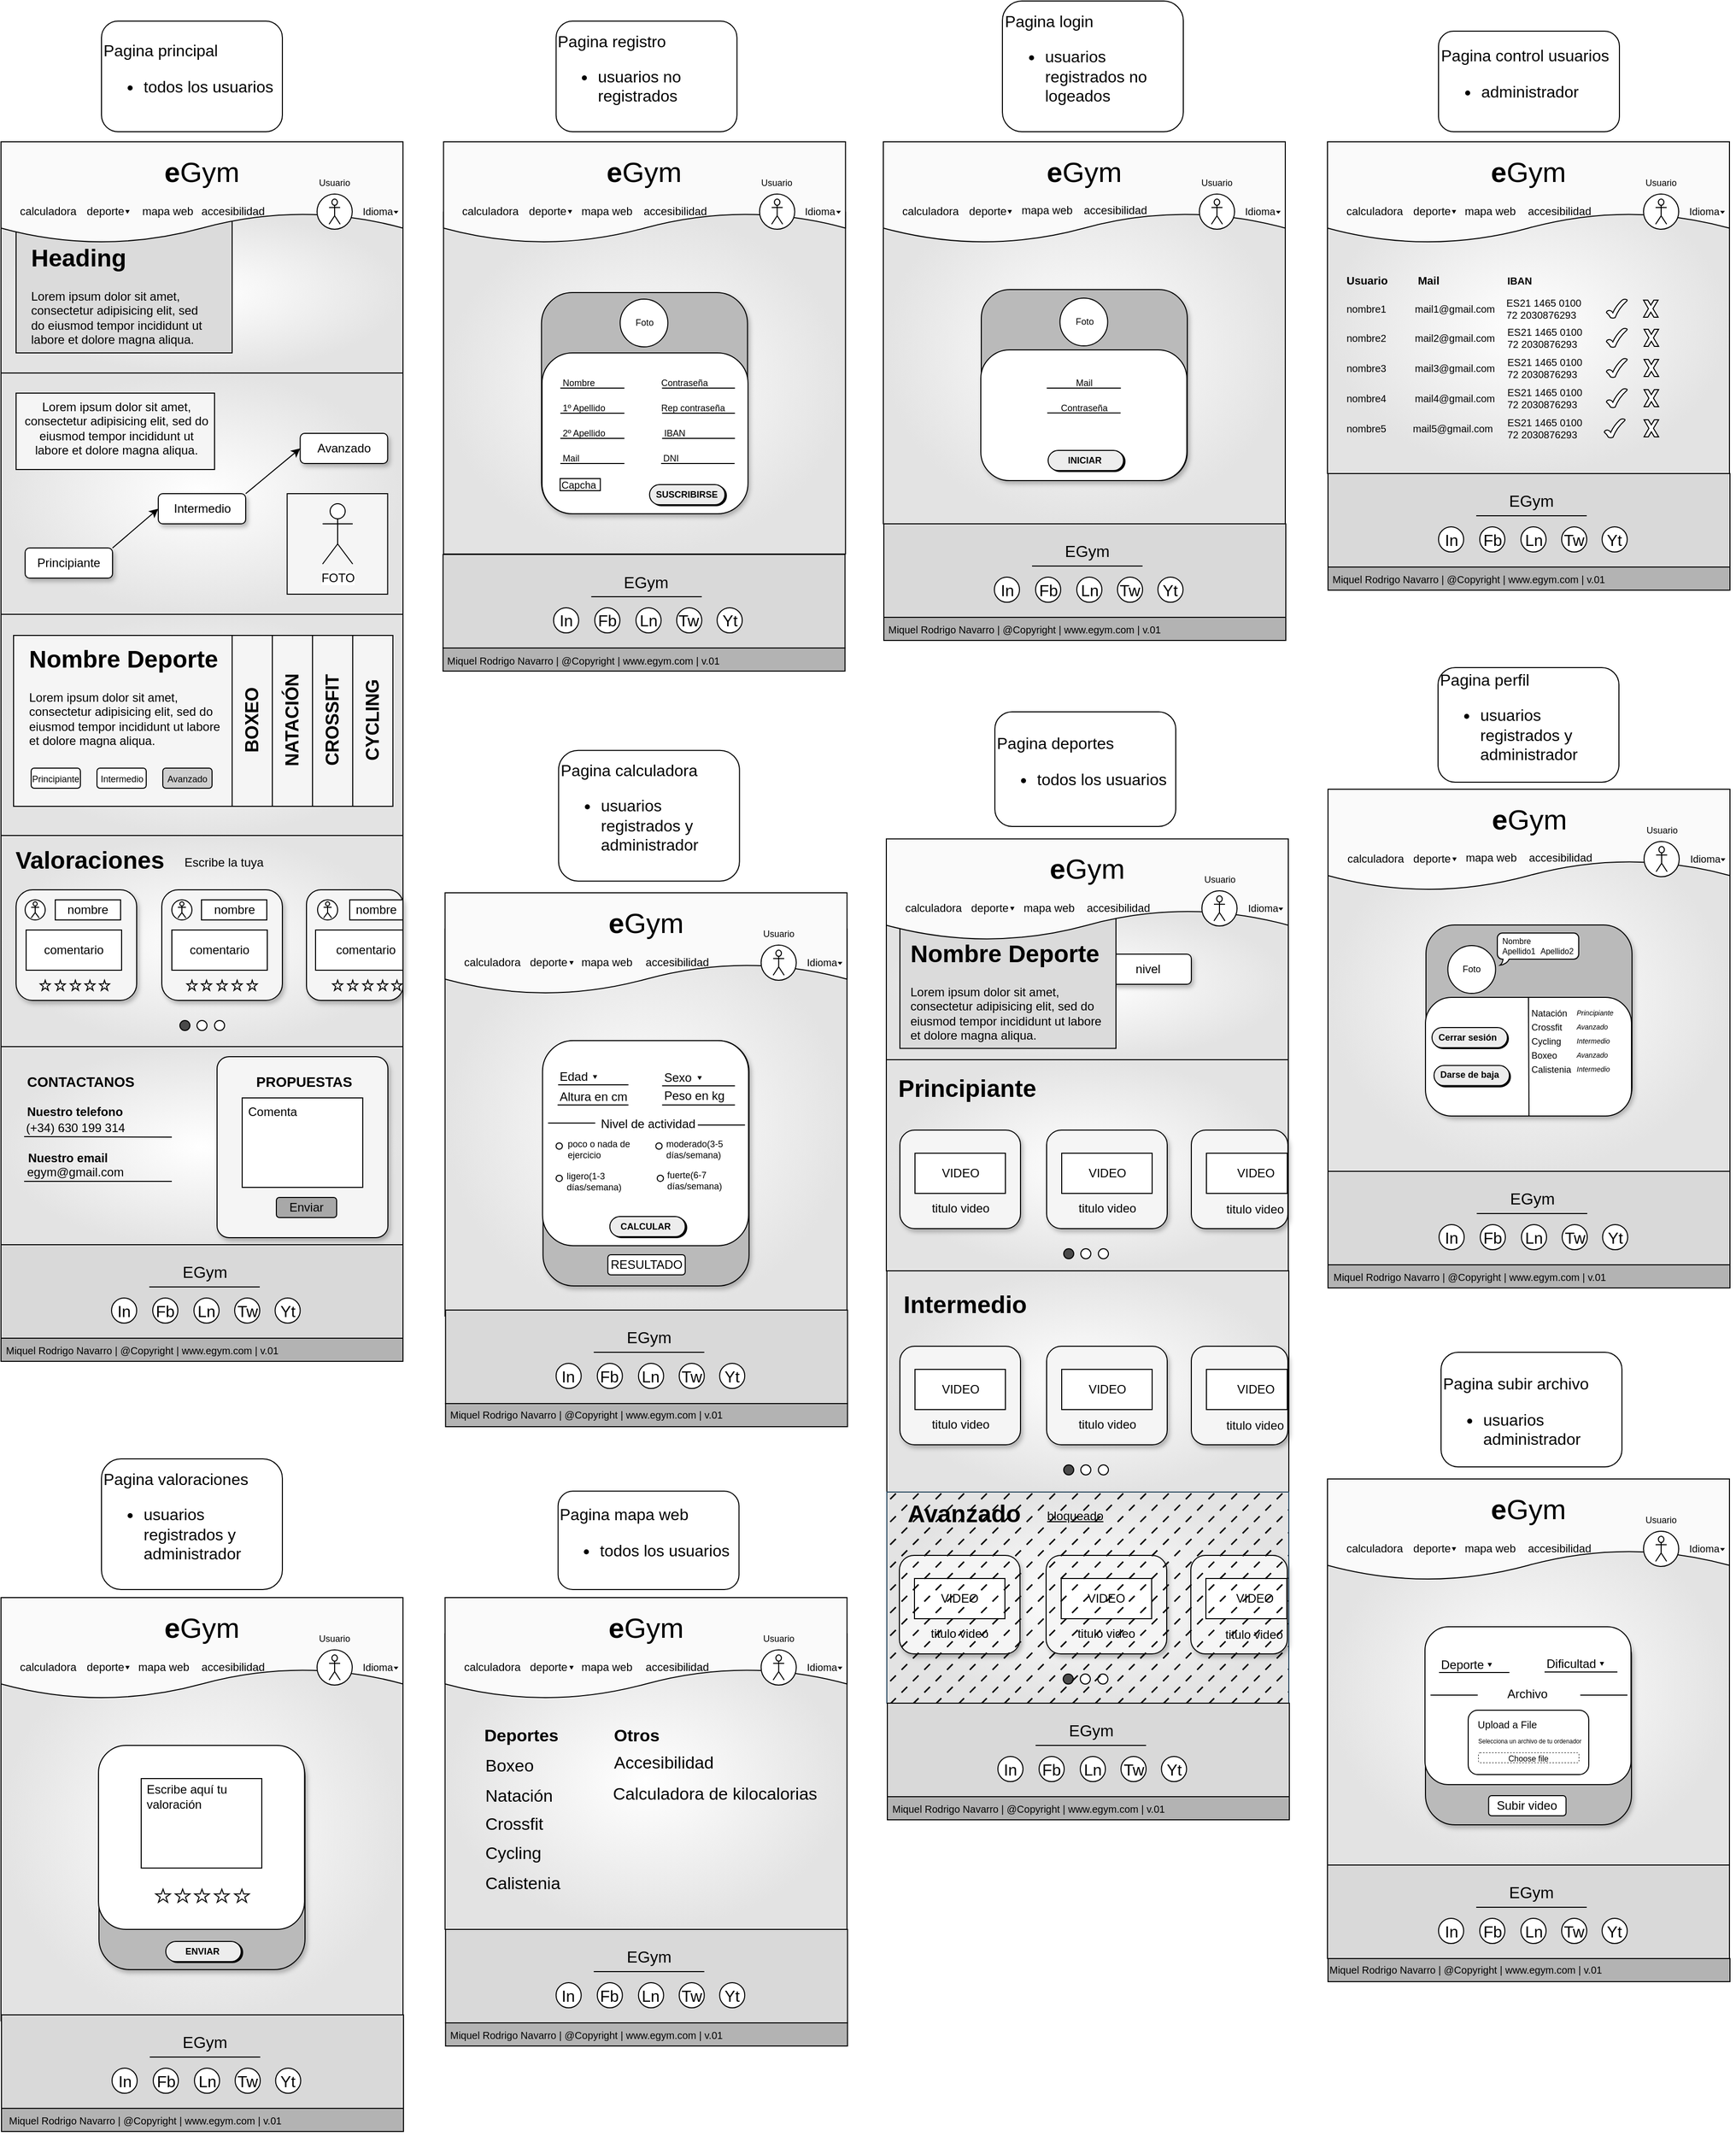 <mxfile version="21.2.1" type="device">
  <diagram name="Página-1" id="URFW6SBBY42aUQPDpX5M">
    <mxGraphModel dx="1985" dy="2264" grid="1" gridSize="10" guides="1" tooltips="1" connect="1" arrows="1" fold="1" page="1" pageScale="1" pageWidth="827" pageHeight="1169" math="0" shadow="0">
      <root>
        <mxCell id="0" />
        <mxCell id="1" parent="0" />
        <mxCell id="vIT9YTBqe1MhlNfKoiLv-99" value="" style="rounded=0;whiteSpace=wrap;html=1;gradientColor=#e3e3e3;gradientDirection=radial;" parent="1" vertex="1">
          <mxGeometry x="881.5" y="1343" width="400" height="210" as="geometry" />
        </mxCell>
        <mxCell id="vIT9YTBqe1MhlNfKoiLv-83" value="" style="rounded=0;whiteSpace=wrap;html=1;gradientColor=#e3e3e3;gradientDirection=radial;" parent="1" vertex="1">
          <mxGeometry x="881.5" y="1123" width="400" height="220" as="geometry" />
        </mxCell>
        <mxCell id="vIT9YTBqe1MhlNfKoiLv-55" value="" style="rounded=0;whiteSpace=wrap;html=1;gradientColor=#e3e3e3;gradientDirection=radial;" parent="1" vertex="1">
          <mxGeometry x="881" y="913" width="400" height="210" as="geometry" />
        </mxCell>
        <mxCell id="vIT9YTBqe1MhlNfKoiLv-45" value="" style="rounded=0;whiteSpace=wrap;html=1;gradientColor=#e3e3e3;gradientDirection=radial;" parent="1" vertex="1">
          <mxGeometry x="881" y="761.74" width="400" height="151.26" as="geometry" />
        </mxCell>
        <mxCell id="vIT9YTBqe1MhlNfKoiLv-7" value="nivel" style="rounded=1;whiteSpace=wrap;html=1;shadow=1;" parent="1" vertex="1">
          <mxGeometry x="1097.5" y="808" width="87" height="30" as="geometry" />
        </mxCell>
        <mxCell id="vIT9YTBqe1MhlNfKoiLv-5" value="" style="rounded=0;whiteSpace=wrap;html=1;fillColor=#dbdbdb;" parent="1" vertex="1">
          <mxGeometry x="894.5" y="761.74" width="215" height="140" as="geometry" />
        </mxCell>
        <mxCell id="vIT9YTBqe1MhlNfKoiLv-6" value="&lt;h1&gt;Nombre Deporte&lt;/h1&gt;&lt;p&gt;Lorem ipsum dolor sit amet, consectetur adipisicing elit, sed do eiusmod tempor incididunt ut labore et dolore magna aliqua.&lt;/p&gt;" style="text;html=1;strokeColor=none;fillColor=none;spacing=5;spacingTop=-20;whiteSpace=wrap;overflow=hidden;rounded=0;" parent="1" vertex="1">
          <mxGeometry x="899.5" y="787.74" width="205.5" height="120" as="geometry" />
        </mxCell>
        <mxCell id="L-az5f-fQx2wf3-xbMq_-24" value="" style="rounded=0;whiteSpace=wrap;html=1;gradientColor=#e3e3e3;gradientDirection=radial;" parent="1" vertex="1">
          <mxGeometry y="899" width="400" height="201" as="geometry" />
        </mxCell>
        <mxCell id="L-az5f-fQx2wf3-xbMq_-23" value="" style="rounded=0;whiteSpace=wrap;html=1;gradientColor=#e3e3e3;gradientDirection=radial;" parent="1" vertex="1">
          <mxGeometry y="690" width="400" height="210" as="geometry" />
        </mxCell>
        <mxCell id="L-az5f-fQx2wf3-xbMq_-22" value="" style="rounded=0;whiteSpace=wrap;html=1;gradientColor=#e3e3e3;gradientDirection=radial;" parent="1" vertex="1">
          <mxGeometry y="470" width="400" height="220" as="geometry" />
        </mxCell>
        <mxCell id="L-az5f-fQx2wf3-xbMq_-21" value="" style="rounded=0;whiteSpace=wrap;html=1;gradientColor=#e3e3e3;gradientDirection=radial;" parent="1" vertex="1">
          <mxGeometry y="230" width="400" height="240" as="geometry" />
        </mxCell>
        <mxCell id="4cjA2mA3PP-OKHL7YIdG-9" value="" style="rounded=0;whiteSpace=wrap;html=1;gradientColor=#e3e3e3;gradientDirection=radial;" parent="1" vertex="1">
          <mxGeometry y="70" width="400" height="160" as="geometry" />
        </mxCell>
        <mxCell id="4cjA2mA3PP-OKHL7YIdG-10" value="" style="rounded=0;whiteSpace=wrap;html=1;fillColor=#dbdbdb;" parent="1" vertex="1">
          <mxGeometry x="15" y="70" width="215" height="140" as="geometry" />
        </mxCell>
        <mxCell id="4cjA2mA3PP-OKHL7YIdG-14" value="" style="rounded=1;whiteSpace=wrap;html=1;shadow=1;fillColor=#F5F5F5;" parent="1" vertex="1">
          <mxGeometry x="15" y="744" width="120" height="110" as="geometry" />
        </mxCell>
        <mxCell id="4cjA2mA3PP-OKHL7YIdG-16" value="nombre" style="rounded=0;whiteSpace=wrap;html=1;" parent="1" vertex="1">
          <mxGeometry x="54" y="754" width="65" height="20" as="geometry" />
        </mxCell>
        <mxCell id="4cjA2mA3PP-OKHL7YIdG-17" value="" style="ellipse;whiteSpace=wrap;html=1;aspect=fixed;" parent="1" vertex="1">
          <mxGeometry x="24" y="754" width="20" height="20" as="geometry" />
        </mxCell>
        <mxCell id="4cjA2mA3PP-OKHL7YIdG-18" value="comentario" style="rounded=0;whiteSpace=wrap;html=1;" parent="1" vertex="1">
          <mxGeometry x="25" y="784" width="95" height="40" as="geometry" />
        </mxCell>
        <mxCell id="4cjA2mA3PP-OKHL7YIdG-33" value="" style="rounded=1;whiteSpace=wrap;html=1;shadow=1;fillColor=#F5F5F5;" parent="1" vertex="1">
          <mxGeometry x="160" y="744" width="120" height="110" as="geometry" />
        </mxCell>
        <mxCell id="4cjA2mA3PP-OKHL7YIdG-34" value="nombre" style="rounded=0;whiteSpace=wrap;html=1;" parent="1" vertex="1">
          <mxGeometry x="199.5" y="754" width="65" height="20" as="geometry" />
        </mxCell>
        <mxCell id="4cjA2mA3PP-OKHL7YIdG-35" value="" style="ellipse;whiteSpace=wrap;html=1;aspect=fixed;" parent="1" vertex="1">
          <mxGeometry x="170" y="754" width="20" height="20" as="geometry" />
        </mxCell>
        <mxCell id="4cjA2mA3PP-OKHL7YIdG-36" value="comentario" style="rounded=0;whiteSpace=wrap;html=1;" parent="1" vertex="1">
          <mxGeometry x="170" y="784" width="95" height="40" as="geometry" />
        </mxCell>
        <mxCell id="4cjA2mA3PP-OKHL7YIdG-37" value="" style="rounded=1;whiteSpace=wrap;html=1;shadow=1;fillColor=#F5F5F5;" parent="1" vertex="1">
          <mxGeometry x="304" y="744" width="96" height="110" as="geometry" />
        </mxCell>
        <mxCell id="4cjA2mA3PP-OKHL7YIdG-49" value="nombre" style="rounded=0;whiteSpace=wrap;html=1;" parent="1" vertex="1">
          <mxGeometry x="347" y="754" width="53" height="20" as="geometry" />
        </mxCell>
        <mxCell id="4cjA2mA3PP-OKHL7YIdG-50" value="" style="ellipse;whiteSpace=wrap;html=1;aspect=fixed;" parent="1" vertex="1">
          <mxGeometry x="315" y="754" width="20" height="20" as="geometry" />
        </mxCell>
        <mxCell id="4cjA2mA3PP-OKHL7YIdG-51" value="&amp;nbsp; &amp;nbsp; comentario" style="rounded=0;whiteSpace=wrap;html=1;" parent="1" vertex="1">
          <mxGeometry x="313" y="784" width="87" height="40" as="geometry" />
        </mxCell>
        <mxCell id="4cjA2mA3PP-OKHL7YIdG-57" value="" style="ellipse;whiteSpace=wrap;html=1;aspect=fixed;" parent="1" vertex="1">
          <mxGeometry x="195" y="874" width="10" height="10" as="geometry" />
        </mxCell>
        <mxCell id="4cjA2mA3PP-OKHL7YIdG-58" value="" style="ellipse;whiteSpace=wrap;html=1;aspect=fixed;" parent="1" vertex="1">
          <mxGeometry x="212.5" y="874" width="10" height="10" as="geometry" />
        </mxCell>
        <mxCell id="4cjA2mA3PP-OKHL7YIdG-59" value="" style="ellipse;whiteSpace=wrap;html=1;aspect=fixed;fillColor=#4A4A4A;" parent="1" vertex="1">
          <mxGeometry x="178" y="874" width="10" height="10" as="geometry" />
        </mxCell>
        <mxCell id="4cjA2mA3PP-OKHL7YIdG-62" value="Principiante" style="rounded=1;whiteSpace=wrap;html=1;shadow=1;" parent="1" vertex="1">
          <mxGeometry x="24" y="404" width="87" height="30" as="geometry" />
        </mxCell>
        <mxCell id="4cjA2mA3PP-OKHL7YIdG-63" value="Intermedio" style="rounded=1;whiteSpace=wrap;html=1;shadow=1;" parent="1" vertex="1">
          <mxGeometry x="156.5" y="350" width="87" height="30" as="geometry" />
        </mxCell>
        <mxCell id="4cjA2mA3PP-OKHL7YIdG-64" value="Avanzado" style="rounded=1;whiteSpace=wrap;html=1;shadow=1;" parent="1" vertex="1">
          <mxGeometry x="297.75" y="290" width="87" height="30" as="geometry" />
        </mxCell>
        <mxCell id="4cjA2mA3PP-OKHL7YIdG-66" value="" style="rounded=0;whiteSpace=wrap;html=1;fillColor=#F5F5F5;" parent="1" vertex="1">
          <mxGeometry x="15" y="250" width="197.5" height="76" as="geometry" />
        </mxCell>
        <mxCell id="4cjA2mA3PP-OKHL7YIdG-67" value="" style="whiteSpace=wrap;html=1;aspect=fixed;fillColor=#F5F5F5;" parent="1" vertex="1">
          <mxGeometry x="284.75" y="350" width="100" height="100" as="geometry" />
        </mxCell>
        <mxCell id="4cjA2mA3PP-OKHL7YIdG-68" value="" style="endArrow=classic;html=1;rounded=0;exitX=1;exitY=0;exitDx=0;exitDy=0;entryX=0;entryY=0.5;entryDx=0;entryDy=0;" parent="1" source="4cjA2mA3PP-OKHL7YIdG-62" target="4cjA2mA3PP-OKHL7YIdG-63" edge="1">
          <mxGeometry width="50" height="50" relative="1" as="geometry">
            <mxPoint x="290" y="310" as="sourcePoint" />
            <mxPoint x="340" y="260" as="targetPoint" />
          </mxGeometry>
        </mxCell>
        <mxCell id="4cjA2mA3PP-OKHL7YIdG-69" value="" style="endArrow=classic;html=1;rounded=0;exitX=1;exitY=0;exitDx=0;exitDy=0;entryX=0;entryY=0.5;entryDx=0;entryDy=0;" parent="1" source="4cjA2mA3PP-OKHL7YIdG-63" target="4cjA2mA3PP-OKHL7YIdG-64" edge="1">
          <mxGeometry width="50" height="50" relative="1" as="geometry">
            <mxPoint x="121" y="414" as="sourcePoint" />
            <mxPoint x="167" y="375" as="targetPoint" />
          </mxGeometry>
        </mxCell>
        <mxCell id="4cjA2mA3PP-OKHL7YIdG-77" value="" style="rounded=0;whiteSpace=wrap;html=1;" parent="1" vertex="1">
          <mxGeometry x="15" y="491" width="375" height="150" as="geometry" />
        </mxCell>
        <mxCell id="4cjA2mA3PP-OKHL7YIdG-78" value="" style="rounded=0;whiteSpace=wrap;html=1;fillColor=#F5F5F5;" parent="1" vertex="1">
          <mxGeometry x="12.5" y="491" width="217.5" height="170" as="geometry" />
        </mxCell>
        <mxCell id="4cjA2mA3PP-OKHL7YIdG-79" value="" style="rounded=0;whiteSpace=wrap;html=1;fillColor=#F5F5F5;" parent="1" vertex="1">
          <mxGeometry x="230" y="491" width="40" height="170" as="geometry" />
        </mxCell>
        <mxCell id="4cjA2mA3PP-OKHL7YIdG-80" value="" style="rounded=0;whiteSpace=wrap;html=1;fillColor=#F5F5F5;" parent="1" vertex="1">
          <mxGeometry x="270" y="491" width="40" height="170" as="geometry" />
        </mxCell>
        <mxCell id="4cjA2mA3PP-OKHL7YIdG-81" value="" style="rounded=0;whiteSpace=wrap;html=1;fillColor=#F5F5F5;" parent="1" vertex="1">
          <mxGeometry x="310" y="491" width="40" height="170" as="geometry" />
        </mxCell>
        <mxCell id="4cjA2mA3PP-OKHL7YIdG-82" value="" style="rounded=0;whiteSpace=wrap;html=1;fillColor=#F5F5F5;" parent="1" vertex="1">
          <mxGeometry x="350" y="491" width="40" height="170" as="geometry" />
        </mxCell>
        <mxCell id="4cjA2mA3PP-OKHL7YIdG-85" value="&lt;font style=&quot;font-size: 9px;&quot;&gt;Principiante&lt;/font&gt;" style="rounded=1;whiteSpace=wrap;html=1;" parent="1" vertex="1">
          <mxGeometry x="30" y="623" width="49" height="20" as="geometry" />
        </mxCell>
        <mxCell id="4cjA2mA3PP-OKHL7YIdG-86" value="&lt;font style=&quot;font-size: 9px;&quot;&gt;Intermedio&lt;/font&gt;" style="rounded=1;whiteSpace=wrap;html=1;" parent="1" vertex="1">
          <mxGeometry x="95.5" y="623" width="49" height="20" as="geometry" />
        </mxCell>
        <mxCell id="4cjA2mA3PP-OKHL7YIdG-87" value="&lt;font style=&quot;font-size: 9px;&quot;&gt;Avanzado&lt;/font&gt;" style="rounded=1;whiteSpace=wrap;html=1;fillColor=#CFCFCF;" parent="1" vertex="1">
          <mxGeometry x="161" y="623" width="49" height="20" as="geometry" />
        </mxCell>
        <mxCell id="4cjA2mA3PP-OKHL7YIdG-92" value="&lt;h1 style=&quot;border-color: var(--border-color); text-align: left;&quot;&gt;Valoraciones&lt;/h1&gt;" style="text;html=1;strokeColor=none;fillColor=none;align=center;verticalAlign=middle;whiteSpace=wrap;rounded=0;" parent="1" vertex="1">
          <mxGeometry x="45" y="700" width="87" height="30" as="geometry" />
        </mxCell>
        <mxCell id="4cjA2mA3PP-OKHL7YIdG-95" value="Escribe la tuya" style="text;html=1;strokeColor=none;fillColor=none;align=center;verticalAlign=middle;whiteSpace=wrap;rounded=0;" parent="1" vertex="1">
          <mxGeometry x="176" y="702" width="92" height="30" as="geometry" />
        </mxCell>
        <mxCell id="4cjA2mA3PP-OKHL7YIdG-96" value="&lt;h1&gt;Heading&lt;/h1&gt;&lt;p&gt;Lorem ipsum dolor sit amet, consectetur adipisicing elit, sed do eiusmod tempor incididunt ut labore et dolore magna aliqua.&lt;/p&gt;" style="text;html=1;strokeColor=none;fillColor=none;spacing=5;spacingTop=-20;whiteSpace=wrap;overflow=hidden;rounded=0;" parent="1" vertex="1">
          <mxGeometry x="25" y="96" width="190" height="120" as="geometry" />
        </mxCell>
        <mxCell id="4cjA2mA3PP-OKHL7YIdG-99" value="" style="verticalLabelPosition=bottom;verticalAlign=top;html=1;shape=mxgraph.basic.star" parent="1" vertex="1">
          <mxGeometry x="83.5" y="834" width="10" height="10" as="geometry" />
        </mxCell>
        <mxCell id="4cjA2mA3PP-OKHL7YIdG-100" value="" style="verticalLabelPosition=bottom;verticalAlign=top;html=1;shape=mxgraph.basic.star" parent="1" vertex="1">
          <mxGeometry x="39" y="834" width="10" height="10" as="geometry" />
        </mxCell>
        <mxCell id="4cjA2mA3PP-OKHL7YIdG-102" value="" style="verticalLabelPosition=bottom;verticalAlign=top;html=1;shape=mxgraph.basic.star" parent="1" vertex="1">
          <mxGeometry x="98" y="834" width="10" height="10" as="geometry" />
        </mxCell>
        <mxCell id="4cjA2mA3PP-OKHL7YIdG-105" value="" style="verticalLabelPosition=bottom;verticalAlign=top;html=1;shape=mxgraph.basic.star" parent="1" vertex="1">
          <mxGeometry x="69" y="834" width="10" height="10" as="geometry" />
        </mxCell>
        <mxCell id="4cjA2mA3PP-OKHL7YIdG-106" value="" style="verticalLabelPosition=bottom;verticalAlign=top;html=1;shape=mxgraph.basic.star" parent="1" vertex="1">
          <mxGeometry x="54" y="834" width="10" height="10" as="geometry" />
        </mxCell>
        <mxCell id="4cjA2mA3PP-OKHL7YIdG-123" value="" style="verticalLabelPosition=bottom;verticalAlign=top;html=1;shape=mxgraph.basic.star" parent="1" vertex="1">
          <mxGeometry x="215" y="834" width="10" height="10" as="geometry" />
        </mxCell>
        <mxCell id="4cjA2mA3PP-OKHL7YIdG-124" value="" style="verticalLabelPosition=bottom;verticalAlign=top;html=1;shape=mxgraph.basic.star" parent="1" vertex="1">
          <mxGeometry x="230" y="834" width="10" height="10" as="geometry" />
        </mxCell>
        <mxCell id="4cjA2mA3PP-OKHL7YIdG-125" value="" style="verticalLabelPosition=bottom;verticalAlign=top;html=1;shape=mxgraph.basic.star" parent="1" vertex="1">
          <mxGeometry x="245" y="834" width="10" height="10" as="geometry" />
        </mxCell>
        <mxCell id="4cjA2mA3PP-OKHL7YIdG-126" value="" style="verticalLabelPosition=bottom;verticalAlign=top;html=1;shape=mxgraph.basic.star" parent="1" vertex="1">
          <mxGeometry x="199.5" y="834" width="10" height="10" as="geometry" />
        </mxCell>
        <mxCell id="4cjA2mA3PP-OKHL7YIdG-127" value="" style="verticalLabelPosition=bottom;verticalAlign=top;html=1;shape=mxgraph.basic.star" parent="1" vertex="1">
          <mxGeometry x="185" y="834" width="10" height="10" as="geometry" />
        </mxCell>
        <mxCell id="4cjA2mA3PP-OKHL7YIdG-128" value="" style="verticalLabelPosition=bottom;verticalAlign=top;html=1;shape=mxgraph.basic.star" parent="1" vertex="1">
          <mxGeometry x="360" y="834" width="10" height="10" as="geometry" />
        </mxCell>
        <mxCell id="4cjA2mA3PP-OKHL7YIdG-129" value="" style="verticalLabelPosition=bottom;verticalAlign=top;html=1;shape=mxgraph.basic.star" parent="1" vertex="1">
          <mxGeometry x="374.75" y="834" width="10" height="10" as="geometry" />
        </mxCell>
        <mxCell id="4cjA2mA3PP-OKHL7YIdG-130" value="" style="verticalLabelPosition=bottom;verticalAlign=top;html=1;shape=mxgraph.basic.star" parent="1" vertex="1">
          <mxGeometry x="345" y="834" width="10" height="10" as="geometry" />
        </mxCell>
        <mxCell id="4cjA2mA3PP-OKHL7YIdG-131" value="" style="verticalLabelPosition=bottom;verticalAlign=top;html=1;shape=mxgraph.basic.star" parent="1" vertex="1">
          <mxGeometry x="330" y="834" width="10" height="10" as="geometry" />
        </mxCell>
        <mxCell id="4cjA2mA3PP-OKHL7YIdG-132" value="" style="verticalLabelPosition=bottom;verticalAlign=top;html=1;shape=mxgraph.basic.star" parent="1" vertex="1">
          <mxGeometry x="389" y="834" width="10" height="10" as="geometry" />
        </mxCell>
        <mxCell id="4cjA2mA3PP-OKHL7YIdG-133" value="&lt;h1&gt;Nombre Deporte&lt;/h1&gt;&lt;p&gt;Lorem ipsum dolor sit amet, consectetur adipisicing elit, sed do eiusmod tempor incididunt ut labore et dolore magna aliqua.&lt;/p&gt;" style="text;html=1;strokeColor=none;fillColor=none;spacing=5;spacingTop=-20;whiteSpace=wrap;overflow=hidden;rounded=0;" parent="1" vertex="1">
          <mxGeometry x="23" y="495" width="200" height="120" as="geometry" />
        </mxCell>
        <mxCell id="4cjA2mA3PP-OKHL7YIdG-134" value="Lorem ipsum dolor sit amet, consectetur adipisicing elit, sed do eiusmod tempor incididunt ut labore et dolore magna aliqua." style="text;html=1;strokeColor=none;fillColor=none;align=center;verticalAlign=middle;whiteSpace=wrap;rounded=0;" parent="1" vertex="1">
          <mxGeometry x="20" y="270" width="190" height="30" as="geometry" />
        </mxCell>
        <mxCell id="4cjA2mA3PP-OKHL7YIdG-135" value="FOTO" style="shape=umlActor;verticalLabelPosition=bottom;verticalAlign=top;html=1;outlineConnect=0;labelBackgroundColor=default;" parent="1" vertex="1">
          <mxGeometry x="320" y="360" width="30" height="60" as="geometry" />
        </mxCell>
        <mxCell id="4cjA2mA3PP-OKHL7YIdG-139" value="" style="rounded=1;whiteSpace=wrap;html=1;shadow=1;arcSize=7;fillColor=#F5F5F5;" parent="1" vertex="1">
          <mxGeometry x="215" y="910" width="170" height="180" as="geometry" />
        </mxCell>
        <mxCell id="4cjA2mA3PP-OKHL7YIdG-141" value="&lt;b&gt;&lt;font style=&quot;font-size: 14px;&quot;&gt;CONTACTANOS&lt;/font&gt;&lt;/b&gt;" style="text;html=1;strokeColor=none;fillColor=none;align=left;verticalAlign=middle;whiteSpace=wrap;rounded=0;" parent="1" vertex="1">
          <mxGeometry x="24" y="920" width="116" height="30" as="geometry" />
        </mxCell>
        <mxCell id="4cjA2mA3PP-OKHL7YIdG-142" value="&lt;b&gt;Nuestro telefono&lt;/b&gt;" style="text;html=1;strokeColor=none;fillColor=none;align=left;verticalAlign=middle;whiteSpace=wrap;rounded=0;" parent="1" vertex="1">
          <mxGeometry x="24" y="950" width="106" height="30" as="geometry" />
        </mxCell>
        <mxCell id="4cjA2mA3PP-OKHL7YIdG-143" value="(+34) 630 199 314" style="text;html=1;strokeColor=none;fillColor=none;align=left;verticalAlign=middle;whiteSpace=wrap;rounded=0;" parent="1" vertex="1">
          <mxGeometry x="23" y="966" width="147" height="30" as="geometry" />
        </mxCell>
        <mxCell id="4cjA2mA3PP-OKHL7YIdG-144" value="&lt;b&gt;Nuestro email&lt;/b&gt;" style="text;html=1;strokeColor=none;fillColor=none;align=left;verticalAlign=middle;whiteSpace=wrap;rounded=0;" parent="1" vertex="1">
          <mxGeometry x="25" y="996" width="106" height="30" as="geometry" />
        </mxCell>
        <mxCell id="4cjA2mA3PP-OKHL7YIdG-145" value="egym@gmail.com" style="text;html=1;strokeColor=none;fillColor=none;align=left;verticalAlign=middle;whiteSpace=wrap;rounded=0;" parent="1" vertex="1">
          <mxGeometry x="24" y="1010" width="147" height="30" as="geometry" />
        </mxCell>
        <mxCell id="4cjA2mA3PP-OKHL7YIdG-146" value="" style="endArrow=none;html=1;rounded=0;entryX=0;entryY=0.75;entryDx=0;entryDy=0;" parent="1" edge="1">
          <mxGeometry width="50" height="50" relative="1" as="geometry">
            <mxPoint x="170" y="990" as="sourcePoint" />
            <mxPoint x="23" y="989.5" as="targetPoint" />
          </mxGeometry>
        </mxCell>
        <mxCell id="4cjA2mA3PP-OKHL7YIdG-147" value="" style="endArrow=none;html=1;rounded=0;entryX=0;entryY=0.75;entryDx=0;entryDy=0;" parent="1" edge="1">
          <mxGeometry width="50" height="50" relative="1" as="geometry">
            <mxPoint x="170" y="1034" as="sourcePoint" />
            <mxPoint x="23" y="1034" as="targetPoint" />
          </mxGeometry>
        </mxCell>
        <mxCell id="4cjA2mA3PP-OKHL7YIdG-148" value="&lt;b&gt;&lt;font style=&quot;font-size: 14px;&quot;&gt;PROPUESTAS&lt;/font&gt;&lt;/b&gt;" style="text;html=1;strokeColor=none;fillColor=none;align=left;verticalAlign=middle;whiteSpace=wrap;rounded=0;" parent="1" vertex="1">
          <mxGeometry x="252" y="920" width="103" height="30" as="geometry" />
        </mxCell>
        <mxCell id="4cjA2mA3PP-OKHL7YIdG-152" value="" style="rounded=0;whiteSpace=wrap;html=1;" parent="1" vertex="1">
          <mxGeometry x="240" y="951" width="120" height="89" as="geometry" />
        </mxCell>
        <mxCell id="4cjA2mA3PP-OKHL7YIdG-153" value="Comenta" style="text;html=1;strokeColor=none;fillColor=none;align=left;verticalAlign=middle;whiteSpace=wrap;rounded=0;" parent="1" vertex="1">
          <mxGeometry x="244" y="950" width="92" height="30" as="geometry" />
        </mxCell>
        <mxCell id="MqZ4NfJ4OhhZlp0Pb9Os-1" value="Enviar" style="rounded=1;whiteSpace=wrap;html=1;fillColor=#A8A8A8;" parent="1" vertex="1">
          <mxGeometry x="274" y="1050" width="60" height="20" as="geometry" />
        </mxCell>
        <mxCell id="L-az5f-fQx2wf3-xbMq_-1" value="" style="rounded=0;whiteSpace=wrap;html=1;fillColor=#D9D9D9;" parent="1" vertex="1">
          <mxGeometry y="1097" width="400" height="93" as="geometry" />
        </mxCell>
        <mxCell id="L-az5f-fQx2wf3-xbMq_-2" value="EGym" style="text;html=1;strokeColor=none;fillColor=none;align=center;verticalAlign=middle;whiteSpace=wrap;rounded=0;fontSize=16;" parent="1" vertex="1">
          <mxGeometry x="147.5" y="1109" width="110" height="30" as="geometry" />
        </mxCell>
        <mxCell id="L-az5f-fQx2wf3-xbMq_-3" value="" style="endArrow=none;html=1;rounded=0;fontSize=12;startSize=8;endSize=8;curved=1;entryX=1;entryY=1;entryDx=0;entryDy=0;exitX=0;exitY=1;exitDx=0;exitDy=0;" parent="1" source="L-az5f-fQx2wf3-xbMq_-2" target="L-az5f-fQx2wf3-xbMq_-2" edge="1">
          <mxGeometry width="50" height="50" relative="1" as="geometry">
            <mxPoint x="170" y="1197" as="sourcePoint" />
            <mxPoint x="220" y="1147" as="targetPoint" />
          </mxGeometry>
        </mxCell>
        <mxCell id="L-az5f-fQx2wf3-xbMq_-4" value="Ln" style="ellipse;whiteSpace=wrap;html=1;aspect=fixed;fontSize=16;" parent="1" vertex="1">
          <mxGeometry x="192" y="1150" width="25" height="25" as="geometry" />
        </mxCell>
        <mxCell id="L-az5f-fQx2wf3-xbMq_-5" value="Tw" style="ellipse;whiteSpace=wrap;html=1;aspect=fixed;fontSize=16;" parent="1" vertex="1">
          <mxGeometry x="232.5" y="1150" width="25" height="25" as="geometry" />
        </mxCell>
        <mxCell id="L-az5f-fQx2wf3-xbMq_-6" value="Fb" style="ellipse;whiteSpace=wrap;html=1;aspect=fixed;fontSize=16;" parent="1" vertex="1">
          <mxGeometry x="151" y="1150" width="25" height="25" as="geometry" />
        </mxCell>
        <mxCell id="L-az5f-fQx2wf3-xbMq_-7" value="Yt" style="ellipse;whiteSpace=wrap;html=1;aspect=fixed;fontSize=16;" parent="1" vertex="1">
          <mxGeometry x="272.75" y="1150" width="25" height="25" as="geometry" />
        </mxCell>
        <mxCell id="L-az5f-fQx2wf3-xbMq_-8" value="In" style="ellipse;whiteSpace=wrap;html=1;aspect=fixed;fontSize=16;" parent="1" vertex="1">
          <mxGeometry x="110" y="1150" width="25" height="25" as="geometry" />
        </mxCell>
        <mxCell id="qV_8FAgzr4LOZE6ixqSq-7" value="" style="shape=umlActor;verticalLabelPosition=bottom;verticalAlign=top;html=1;outlineConnect=0;" parent="1" vertex="1">
          <mxGeometry x="30" y="756" width="8" height="16" as="geometry" />
        </mxCell>
        <mxCell id="qV_8FAgzr4LOZE6ixqSq-9" value="" style="shape=umlActor;verticalLabelPosition=bottom;verticalAlign=top;html=1;outlineConnect=0;" parent="1" vertex="1">
          <mxGeometry x="176" y="756" width="8" height="16" as="geometry" />
        </mxCell>
        <mxCell id="qV_8FAgzr4LOZE6ixqSq-10" value="" style="shape=umlActor;verticalLabelPosition=bottom;verticalAlign=top;html=1;outlineConnect=0;" parent="1" vertex="1">
          <mxGeometry x="321" y="756" width="8" height="16" as="geometry" />
        </mxCell>
        <mxCell id="qV_8FAgzr4LOZE6ixqSq-15" value="" style="rounded=0;whiteSpace=wrap;html=1;fillColor=#B3B3B3;" parent="1" vertex="1">
          <mxGeometry y="1190" width="400" height="23" as="geometry" />
        </mxCell>
        <mxCell id="qV_8FAgzr4LOZE6ixqSq-16" value="&lt;font size=&quot;1&quot;&gt;Miquel Rodrigo Navarro | @Copyright | www.egym.com | v.01&lt;/font&gt;" style="text;html=1;strokeColor=none;fillColor=none;align=left;verticalAlign=middle;whiteSpace=wrap;rounded=0;" parent="1" vertex="1">
          <mxGeometry x="2.5" y="1187" width="307.5" height="30" as="geometry" />
        </mxCell>
        <mxCell id="qV_8FAgzr4LOZE6ixqSq-19" value="" style="shape=document;whiteSpace=wrap;html=1;boundedLbl=1;fillColor=#FAFAFA;" parent="1" vertex="1">
          <mxGeometry width="400" height="101" as="geometry" />
        </mxCell>
        <mxCell id="qV_8FAgzr4LOZE6ixqSq-31" value="&lt;font style=&quot;font-size: 28px;&quot;&gt;&lt;b&gt;e&lt;/b&gt;Gym&lt;/font&gt;" style="text;html=1;strokeColor=none;fillColor=none;align=center;verticalAlign=middle;whiteSpace=wrap;rounded=0;fontSize=16;" parent="1" vertex="1">
          <mxGeometry x="170" y="10" width="60" height="40" as="geometry" />
        </mxCell>
        <mxCell id="qV_8FAgzr4LOZE6ixqSq-32" value="&lt;font style=&quot;font-size: 11px;&quot;&gt;calculadora&lt;/font&gt;" style="text;html=1;strokeColor=none;fillColor=none;align=center;verticalAlign=middle;whiteSpace=wrap;rounded=0;fontSize=16;" parent="1" vertex="1">
          <mxGeometry x="17" y="52" width="60" height="30" as="geometry" />
        </mxCell>
        <mxCell id="qV_8FAgzr4LOZE6ixqSq-33" value="&lt;span style=&quot;font-size: 11px;&quot;&gt;deporte&lt;/span&gt;" style="text;html=1;strokeColor=none;fillColor=none;align=center;verticalAlign=middle;whiteSpace=wrap;rounded=0;fontSize=16;" parent="1" vertex="1">
          <mxGeometry x="73.5" y="52" width="60" height="30" as="geometry" />
        </mxCell>
        <mxCell id="qV_8FAgzr4LOZE6ixqSq-34" value="&lt;font style=&quot;font-size: 10px;&quot;&gt;Idioma&lt;/font&gt;" style="text;html=1;strokeColor=none;fillColor=none;align=center;verticalAlign=middle;whiteSpace=wrap;rounded=0;fontSize=16;" parent="1" vertex="1">
          <mxGeometry x="345" y="52" width="60" height="30" as="geometry" />
        </mxCell>
        <mxCell id="qV_8FAgzr4LOZE6ixqSq-35" value="" style="triangle;whiteSpace=wrap;html=1;fontSize=16;rotation=90;fillColor=#000000;" parent="1" vertex="1">
          <mxGeometry x="392.27" y="68.74" width="1.59" height="2.63" as="geometry" />
        </mxCell>
        <mxCell id="qV_8FAgzr4LOZE6ixqSq-36" value="" style="triangle;whiteSpace=wrap;html=1;fontSize=16;rotation=90;fillColor=#000000;" parent="1" vertex="1">
          <mxGeometry x="124.68" y="68.18" width="2.32" height="2.63" as="geometry" />
        </mxCell>
        <mxCell id="qV_8FAgzr4LOZE6ixqSq-37" value="&lt;font style=&quot;font-size: 9px;&quot;&gt;Usuario&lt;/font&gt;" style="text;html=1;strokeColor=none;fillColor=none;align=center;verticalAlign=middle;whiteSpace=wrap;rounded=0;fontSize=16;" parent="1" vertex="1">
          <mxGeometry x="302" y="23" width="60" height="30" as="geometry" />
        </mxCell>
        <mxCell id="qV_8FAgzr4LOZE6ixqSq-38" value="" style="ellipse;whiteSpace=wrap;html=1;aspect=fixed;" parent="1" vertex="1">
          <mxGeometry x="314.5" y="52" width="35" height="35" as="geometry" />
        </mxCell>
        <mxCell id="qV_8FAgzr4LOZE6ixqSq-39" value="&lt;font style=&quot;font-size: 11px;&quot;&gt;mapa web&lt;/font&gt;" style="text;html=1;strokeColor=none;fillColor=none;align=center;verticalAlign=middle;whiteSpace=wrap;rounded=0;fontSize=16;" parent="1" vertex="1">
          <mxGeometry x="135.5" y="52" width="60" height="30" as="geometry" />
        </mxCell>
        <mxCell id="qV_8FAgzr4LOZE6ixqSq-40" value="&lt;font style=&quot;font-size: 11px;&quot;&gt;accesibilidad&lt;/font&gt;" style="text;html=1;strokeColor=none;fillColor=none;align=center;verticalAlign=middle;whiteSpace=wrap;rounded=0;fontSize=16;" parent="1" vertex="1">
          <mxGeometry x="201" y="52" width="60" height="30" as="geometry" />
        </mxCell>
        <mxCell id="qV_8FAgzr4LOZE6ixqSq-41" value="" style="shape=umlActor;verticalLabelPosition=bottom;verticalAlign=top;html=1;outlineConnect=0;" parent="1" vertex="1">
          <mxGeometry x="326.5" y="56.99" width="11" height="25" as="geometry" />
        </mxCell>
        <mxCell id="Zo-2WZrMfFR64cKHUAiM-2" value="" style="rounded=0;whiteSpace=wrap;html=1;gradientColor=#e3e3e3;gradientDirection=radial;" parent="1" vertex="1">
          <mxGeometry x="440.36" y="70" width="400" height="340" as="geometry" />
        </mxCell>
        <mxCell id="Zo-2WZrMfFR64cKHUAiM-5" value="" style="shape=document;whiteSpace=wrap;html=1;boundedLbl=1;fillColor=#FAFAFA;" parent="1" vertex="1">
          <mxGeometry x="440.36" width="400" height="101" as="geometry" />
        </mxCell>
        <mxCell id="Zo-2WZrMfFR64cKHUAiM-6" value="&lt;font style=&quot;font-size: 28px;&quot;&gt;&lt;b&gt;e&lt;/b&gt;Gym&lt;/font&gt;" style="text;html=1;strokeColor=none;fillColor=none;align=center;verticalAlign=middle;whiteSpace=wrap;rounded=0;fontSize=16;" parent="1" vertex="1">
          <mxGeometry x="595.36" y="10" width="90" height="40" as="geometry" />
        </mxCell>
        <mxCell id="Zo-2WZrMfFR64cKHUAiM-7" value="&lt;font style=&quot;font-size: 11px;&quot;&gt;calculadora&lt;/font&gt;" style="text;html=1;strokeColor=none;fillColor=none;align=center;verticalAlign=middle;whiteSpace=wrap;rounded=0;fontSize=16;" parent="1" vertex="1">
          <mxGeometry x="457.36" y="52" width="60" height="30" as="geometry" />
        </mxCell>
        <mxCell id="Zo-2WZrMfFR64cKHUAiM-8" value="&lt;span style=&quot;font-size: 11px;&quot;&gt;deporte&lt;/span&gt;" style="text;html=1;strokeColor=none;fillColor=none;align=center;verticalAlign=middle;whiteSpace=wrap;rounded=0;fontSize=16;" parent="1" vertex="1">
          <mxGeometry x="513.86" y="52" width="60" height="30" as="geometry" />
        </mxCell>
        <mxCell id="Zo-2WZrMfFR64cKHUAiM-9" value="&lt;font style=&quot;font-size: 10px;&quot;&gt;Idioma&lt;/font&gt;" style="text;html=1;strokeColor=none;fillColor=none;align=center;verticalAlign=middle;whiteSpace=wrap;rounded=0;fontSize=16;" parent="1" vertex="1">
          <mxGeometry x="785.36" y="52" width="60" height="30" as="geometry" />
        </mxCell>
        <mxCell id="Zo-2WZrMfFR64cKHUAiM-10" value="" style="triangle;whiteSpace=wrap;html=1;fontSize=16;rotation=90;fillColor=#000000;" parent="1" vertex="1">
          <mxGeometry x="832.63" y="68.74" width="1.59" height="2.63" as="geometry" />
        </mxCell>
        <mxCell id="Zo-2WZrMfFR64cKHUAiM-11" value="" style="triangle;whiteSpace=wrap;html=1;fontSize=16;rotation=90;fillColor=#000000;" parent="1" vertex="1">
          <mxGeometry x="565.04" y="68.18" width="2.32" height="2.63" as="geometry" />
        </mxCell>
        <mxCell id="Zo-2WZrMfFR64cKHUAiM-12" value="&lt;font style=&quot;font-size: 9px;&quot;&gt;Usuario&lt;/font&gt;" style="text;html=1;strokeColor=none;fillColor=none;align=center;verticalAlign=middle;whiteSpace=wrap;rounded=0;fontSize=16;" parent="1" vertex="1">
          <mxGeometry x="742.36" y="23" width="60" height="30" as="geometry" />
        </mxCell>
        <mxCell id="Zo-2WZrMfFR64cKHUAiM-13" value="" style="ellipse;whiteSpace=wrap;html=1;aspect=fixed;" parent="1" vertex="1">
          <mxGeometry x="754.86" y="52" width="35" height="35" as="geometry" />
        </mxCell>
        <mxCell id="Zo-2WZrMfFR64cKHUAiM-14" value="&lt;font style=&quot;font-size: 11px;&quot;&gt;mapa web&lt;/font&gt;" style="text;html=1;strokeColor=none;fillColor=none;align=center;verticalAlign=middle;whiteSpace=wrap;rounded=0;fontSize=16;" parent="1" vertex="1">
          <mxGeometry x="574.86" y="51" width="55.5" height="32" as="geometry" />
        </mxCell>
        <mxCell id="Zo-2WZrMfFR64cKHUAiM-15" value="&lt;font style=&quot;font-size: 11px;&quot;&gt;accesibilidad&lt;/font&gt;" style="text;html=1;strokeColor=none;fillColor=none;align=center;verticalAlign=middle;whiteSpace=wrap;rounded=0;fontSize=16;" parent="1" vertex="1">
          <mxGeometry x="641.36" y="52" width="60" height="30" as="geometry" />
        </mxCell>
        <mxCell id="Zo-2WZrMfFR64cKHUAiM-16" value="" style="shape=umlActor;verticalLabelPosition=bottom;verticalAlign=top;html=1;outlineConnect=0;" parent="1" vertex="1">
          <mxGeometry x="766.86" y="56.99" width="11" height="25" as="geometry" />
        </mxCell>
        <mxCell id="Zo-2WZrMfFR64cKHUAiM-17" value="" style="rounded=1;whiteSpace=wrap;html=1;shadow=1;fontColor=#999999;fillColor=#BABABA;collapsible=0;dropTarget=0;container=0;backgroundOutline=0;movableLabel=0;autosize=0;fixedWidth=0;resizeWidth=1;resizeHeight=1;" parent="1" vertex="1">
          <mxGeometry x="537.86" y="150" width="205" height="220" as="geometry" />
        </mxCell>
        <mxCell id="Zo-2WZrMfFR64cKHUAiM-19" value="" style="ellipse;whiteSpace=wrap;html=1;aspect=fixed;" parent="1" vertex="1">
          <mxGeometry x="616.11" y="156.5" width="47.5" height="47.5" as="geometry" />
        </mxCell>
        <mxCell id="AVBnmvZ9WdcLxyfWrNlu-1" value="" style="rounded=1;whiteSpace=wrap;html=1;shadow=0;arcSize=19;" parent="1" vertex="1">
          <mxGeometry x="538.36" y="210" width="205" height="160" as="geometry" />
        </mxCell>
        <mxCell id="AVBnmvZ9WdcLxyfWrNlu-2" value="" style="rounded=1;whiteSpace=wrap;html=1;shadow=0.5;arcSize=50;fillColor=#000000000000000;" parent="1" vertex="1">
          <mxGeometry x="646.86" y="342" width="75" height="20" as="geometry" />
        </mxCell>
        <mxCell id="AVBnmvZ9WdcLxyfWrNlu-3" value="Nombre" style="text;html=1;strokeColor=none;fillColor=none;align=left;verticalAlign=middle;whiteSpace=wrap;rounded=0;horizontal=1;fontSize=9;" parent="1" vertex="1">
          <mxGeometry x="556.61" y="235" width="60" height="10" as="geometry" />
        </mxCell>
        <mxCell id="AVBnmvZ9WdcLxyfWrNlu-4" value="1º Apellido" style="text;html=1;strokeColor=none;fillColor=none;align=left;verticalAlign=middle;whiteSpace=wrap;rounded=0;fontSize=9;" parent="1" vertex="1">
          <mxGeometry x="556.61" y="260" width="73.75" height="10" as="geometry" />
        </mxCell>
        <mxCell id="AVBnmvZ9WdcLxyfWrNlu-5" value="BOXEO" style="text;html=1;strokeColor=none;fillColor=none;align=center;verticalAlign=middle;whiteSpace=wrap;rounded=0;horizontal=0;fontSize=18;fontStyle=1" parent="1" vertex="1">
          <mxGeometry x="230" y="490" width="40" height="170" as="geometry" />
        </mxCell>
        <mxCell id="AVBnmvZ9WdcLxyfWrNlu-6" value="NATACIÓN" style="text;html=1;strokeColor=none;fillColor=none;align=center;verticalAlign=middle;whiteSpace=wrap;rounded=0;horizontal=0;fontSize=18;fontStyle=1" parent="1" vertex="1">
          <mxGeometry x="270" y="490" width="40" height="170" as="geometry" />
        </mxCell>
        <mxCell id="AVBnmvZ9WdcLxyfWrNlu-7" value="CROSSFIT" style="text;html=1;strokeColor=none;fillColor=none;align=center;verticalAlign=middle;whiteSpace=wrap;rounded=0;horizontal=0;fontSize=18;fontStyle=1" parent="1" vertex="1">
          <mxGeometry x="310" y="490" width="40" height="170" as="geometry" />
        </mxCell>
        <mxCell id="AVBnmvZ9WdcLxyfWrNlu-8" value="CYCLING" style="text;html=1;strokeColor=none;fillColor=none;align=center;verticalAlign=middle;whiteSpace=wrap;rounded=0;horizontal=0;fontSize=18;fontStyle=1" parent="1" vertex="1">
          <mxGeometry x="350" y="490" width="40" height="170" as="geometry" />
        </mxCell>
        <mxCell id="AVBnmvZ9WdcLxyfWrNlu-9" value="2º Apellido" style="text;html=1;strokeColor=none;fillColor=none;align=left;verticalAlign=middle;whiteSpace=wrap;rounded=0;fontSize=9;" parent="1" vertex="1">
          <mxGeometry x="556.61" y="285" width="73.75" height="10" as="geometry" />
        </mxCell>
        <mxCell id="AVBnmvZ9WdcLxyfWrNlu-10" value="Mail" style="text;html=1;strokeColor=none;fillColor=none;align=left;verticalAlign=middle;whiteSpace=wrap;rounded=0;fontSize=9;" parent="1" vertex="1">
          <mxGeometry x="556.61" y="310" width="73.75" height="10" as="geometry" />
        </mxCell>
        <mxCell id="AVBnmvZ9WdcLxyfWrNlu-11" value="Contraseña" style="text;html=1;strokeColor=none;fillColor=none;align=left;verticalAlign=middle;whiteSpace=wrap;rounded=0;fontSize=9;" parent="1" vertex="1">
          <mxGeometry x="655.24" y="235" width="73.75" height="10" as="geometry" />
        </mxCell>
        <mxCell id="AVBnmvZ9WdcLxyfWrNlu-12" value="Rep contraseña" style="text;html=1;strokeColor=none;fillColor=none;align=left;verticalAlign=middle;whiteSpace=wrap;rounded=0;fontSize=9;" parent="1" vertex="1">
          <mxGeometry x="655.24" y="260" width="79" height="10" as="geometry" />
        </mxCell>
        <mxCell id="AVBnmvZ9WdcLxyfWrNlu-13" value="IBAN" style="text;html=1;strokeColor=none;fillColor=none;align=left;verticalAlign=middle;whiteSpace=wrap;rounded=0;fontSize=9;" parent="1" vertex="1">
          <mxGeometry x="657.86" y="285" width="79" height="10" as="geometry" />
        </mxCell>
        <mxCell id="AVBnmvZ9WdcLxyfWrNlu-17" value="Foto" style="text;html=1;strokeColor=none;fillColor=none;align=center;verticalAlign=middle;whiteSpace=wrap;rounded=0;horizontal=1;fontSize=9;" parent="1" vertex="1">
          <mxGeometry x="622.86" y="165.25" width="35" height="30" as="geometry" />
        </mxCell>
        <mxCell id="AVBnmvZ9WdcLxyfWrNlu-23" value="" style="endArrow=none;html=1;rounded=0;exitX=0;exitY=1;exitDx=0;exitDy=0;" parent="1" edge="1">
          <mxGeometry width="50" height="50" relative="1" as="geometry">
            <mxPoint x="657.86" y="270" as="sourcePoint" />
            <mxPoint x="730.36" y="270" as="targetPoint" />
          </mxGeometry>
        </mxCell>
        <mxCell id="AVBnmvZ9WdcLxyfWrNlu-24" value="" style="endArrow=none;html=1;rounded=0;exitX=0;exitY=1;exitDx=0;exitDy=0;" parent="1" edge="1">
          <mxGeometry width="50" height="50" relative="1" as="geometry">
            <mxPoint x="657.86" y="295" as="sourcePoint" />
            <mxPoint x="730.36" y="295" as="targetPoint" />
          </mxGeometry>
        </mxCell>
        <mxCell id="AVBnmvZ9WdcLxyfWrNlu-25" value="" style="endArrow=none;html=1;rounded=0;exitX=0;exitY=1;exitDx=0;exitDy=0;" parent="1" edge="1">
          <mxGeometry width="50" height="50" relative="1" as="geometry">
            <mxPoint x="657.74" y="245" as="sourcePoint" />
            <mxPoint x="730.36" y="245" as="targetPoint" />
          </mxGeometry>
        </mxCell>
        <mxCell id="AVBnmvZ9WdcLxyfWrNlu-26" value="" style="endArrow=none;html=1;rounded=0;exitX=0;exitY=1;exitDx=0;exitDy=0;" parent="1" edge="1">
          <mxGeometry width="50" height="50" relative="1" as="geometry">
            <mxPoint x="556.61" y="245" as="sourcePoint" />
            <mxPoint x="620.36" y="245" as="targetPoint" />
          </mxGeometry>
        </mxCell>
        <mxCell id="AVBnmvZ9WdcLxyfWrNlu-27" value="" style="endArrow=none;html=1;rounded=0;exitX=0;exitY=1;exitDx=0;exitDy=0;" parent="1" edge="1">
          <mxGeometry width="50" height="50" relative="1" as="geometry">
            <mxPoint x="556.61" y="270" as="sourcePoint" />
            <mxPoint x="620.36" y="270" as="targetPoint" />
          </mxGeometry>
        </mxCell>
        <mxCell id="AVBnmvZ9WdcLxyfWrNlu-28" value="" style="endArrow=none;html=1;rounded=0;exitX=0;exitY=1;exitDx=0;exitDy=0;" parent="1" edge="1">
          <mxGeometry width="50" height="50" relative="1" as="geometry">
            <mxPoint x="556.61" y="295" as="sourcePoint" />
            <mxPoint x="620.36" y="295" as="targetPoint" />
          </mxGeometry>
        </mxCell>
        <mxCell id="AVBnmvZ9WdcLxyfWrNlu-29" value="" style="endArrow=none;html=1;rounded=0;exitX=0;exitY=1;exitDx=0;exitDy=0;" parent="1" edge="1">
          <mxGeometry width="50" height="50" relative="1" as="geometry">
            <mxPoint x="556.61" y="320" as="sourcePoint" />
            <mxPoint x="620.36" y="320" as="targetPoint" />
          </mxGeometry>
        </mxCell>
        <mxCell id="AVBnmvZ9WdcLxyfWrNlu-30" value="" style="rounded=1;whiteSpace=wrap;html=1;shadow=0.5;arcSize=50;fillColor=#EDEDED;" parent="1" vertex="1">
          <mxGeometry x="645.36" y="341" width="75" height="20" as="geometry" />
        </mxCell>
        <mxCell id="AVBnmvZ9WdcLxyfWrNlu-31" value="SUSCRIBIRSE" style="text;html=1;strokeColor=none;fillColor=none;align=center;verticalAlign=middle;whiteSpace=wrap;rounded=0;fontSize=9;fontStyle=1" parent="1" vertex="1">
          <mxGeometry x="642.86" y="346" width="79" height="10" as="geometry" />
        </mxCell>
        <mxCell id="AVBnmvZ9WdcLxyfWrNlu-32" value="" style="rounded=0;whiteSpace=wrap;html=1;gradientColor=#e3e3e3;gradientDirection=radial;" parent="1" vertex="1">
          <mxGeometry x="878" y="36" width="400" height="344" as="geometry" />
        </mxCell>
        <mxCell id="AVBnmvZ9WdcLxyfWrNlu-33" value="" style="shape=document;whiteSpace=wrap;html=1;boundedLbl=1;fillColor=#FAFAFA;" parent="1" vertex="1">
          <mxGeometry x="878" width="400" height="101" as="geometry" />
        </mxCell>
        <mxCell id="AVBnmvZ9WdcLxyfWrNlu-34" value="&lt;font style=&quot;font-size: 28px;&quot;&gt;&lt;b&gt;e&lt;/b&gt;Gym&lt;/font&gt;" style="text;html=1;strokeColor=none;fillColor=none;align=center;verticalAlign=middle;whiteSpace=wrap;rounded=0;fontSize=16;" parent="1" vertex="1">
          <mxGeometry x="1033" y="10" width="90" height="40" as="geometry" />
        </mxCell>
        <mxCell id="AVBnmvZ9WdcLxyfWrNlu-35" value="&lt;font style=&quot;font-size: 11px;&quot;&gt;calculadora&lt;/font&gt;" style="text;html=1;strokeColor=none;fillColor=none;align=center;verticalAlign=middle;whiteSpace=wrap;rounded=0;fontSize=16;" parent="1" vertex="1">
          <mxGeometry x="895" y="52" width="60" height="30" as="geometry" />
        </mxCell>
        <mxCell id="AVBnmvZ9WdcLxyfWrNlu-36" value="&lt;span style=&quot;font-size: 11px;&quot;&gt;deporte&lt;/span&gt;" style="text;html=1;strokeColor=none;fillColor=none;align=center;verticalAlign=middle;whiteSpace=wrap;rounded=0;fontSize=16;" parent="1" vertex="1">
          <mxGeometry x="951.5" y="52" width="60" height="30" as="geometry" />
        </mxCell>
        <mxCell id="AVBnmvZ9WdcLxyfWrNlu-37" value="&lt;font style=&quot;font-size: 10px;&quot;&gt;Idioma&lt;/font&gt;" style="text;html=1;strokeColor=none;fillColor=none;align=center;verticalAlign=middle;whiteSpace=wrap;rounded=0;fontSize=16;" parent="1" vertex="1">
          <mxGeometry x="1223" y="52" width="60" height="30" as="geometry" />
        </mxCell>
        <mxCell id="AVBnmvZ9WdcLxyfWrNlu-38" value="" style="triangle;whiteSpace=wrap;html=1;fontSize=16;rotation=90;fillColor=#000000;" parent="1" vertex="1">
          <mxGeometry x="1270.27" y="68.74" width="1.59" height="2.63" as="geometry" />
        </mxCell>
        <mxCell id="AVBnmvZ9WdcLxyfWrNlu-39" value="" style="triangle;whiteSpace=wrap;html=1;fontSize=16;rotation=90;fillColor=#000000;" parent="1" vertex="1">
          <mxGeometry x="1002.68" y="68.18" width="2.32" height="2.63" as="geometry" />
        </mxCell>
        <mxCell id="AVBnmvZ9WdcLxyfWrNlu-40" value="&lt;font style=&quot;font-size: 9px;&quot;&gt;Usuario&lt;/font&gt;" style="text;html=1;strokeColor=none;fillColor=none;align=center;verticalAlign=middle;whiteSpace=wrap;rounded=0;fontSize=16;" parent="1" vertex="1">
          <mxGeometry x="1180" y="23" width="60" height="30" as="geometry" />
        </mxCell>
        <mxCell id="AVBnmvZ9WdcLxyfWrNlu-41" value="" style="ellipse;whiteSpace=wrap;html=1;aspect=fixed;" parent="1" vertex="1">
          <mxGeometry x="1192.5" y="52" width="35" height="35" as="geometry" />
        </mxCell>
        <mxCell id="AVBnmvZ9WdcLxyfWrNlu-42" value="&lt;font style=&quot;font-size: 11px;&quot;&gt;mapa web&lt;/font&gt;" style="text;html=1;strokeColor=none;fillColor=none;align=center;verticalAlign=middle;whiteSpace=wrap;rounded=0;fontSize=16;" parent="1" vertex="1">
          <mxGeometry x="1012.5" y="50" width="55.5" height="32" as="geometry" />
        </mxCell>
        <mxCell id="AVBnmvZ9WdcLxyfWrNlu-43" value="&lt;font style=&quot;font-size: 11px;&quot;&gt;accesibilidad&lt;/font&gt;" style="text;html=1;strokeColor=none;fillColor=none;align=center;verticalAlign=middle;whiteSpace=wrap;rounded=0;fontSize=16;" parent="1" vertex="1">
          <mxGeometry x="1079" y="51" width="60" height="30" as="geometry" />
        </mxCell>
        <mxCell id="AVBnmvZ9WdcLxyfWrNlu-44" value="" style="shape=umlActor;verticalLabelPosition=bottom;verticalAlign=top;html=1;outlineConnect=0;" parent="1" vertex="1">
          <mxGeometry x="1204.5" y="56.99" width="11" height="25" as="geometry" />
        </mxCell>
        <mxCell id="AVBnmvZ9WdcLxyfWrNlu-45" value="" style="rounded=1;whiteSpace=wrap;html=1;shadow=1;fontColor=#999999;fillColor=#BABABA;collapsible=0;dropTarget=0;container=0;backgroundOutline=0;movableLabel=0;autosize=0;fixedWidth=0;resizeWidth=1;resizeHeight=1;" parent="1" vertex="1">
          <mxGeometry x="975.5" y="147" width="205" height="190" as="geometry" />
        </mxCell>
        <mxCell id="AVBnmvZ9WdcLxyfWrNlu-46" value="" style="ellipse;whiteSpace=wrap;html=1;aspect=fixed;" parent="1" vertex="1">
          <mxGeometry x="1053.75" y="155.5" width="47.5" height="47.5" as="geometry" />
        </mxCell>
        <mxCell id="AVBnmvZ9WdcLxyfWrNlu-47" value="" style="rounded=1;whiteSpace=wrap;html=1;shadow=0;arcSize=22;" parent="1" vertex="1">
          <mxGeometry x="975" y="207" width="205" height="130" as="geometry" />
        </mxCell>
        <mxCell id="AVBnmvZ9WdcLxyfWrNlu-48" value="" style="rounded=1;whiteSpace=wrap;html=1;shadow=0.5;arcSize=50;fillColor=#000000000000000;" parent="1" vertex="1">
          <mxGeometry x="1043.5" y="308" width="75" height="20" as="geometry" />
        </mxCell>
        <mxCell id="AVBnmvZ9WdcLxyfWrNlu-52" value="Mail" style="text;html=1;strokeColor=none;fillColor=none;align=center;verticalAlign=middle;whiteSpace=wrap;rounded=0;fontSize=9;" parent="1" vertex="1">
          <mxGeometry x="1040.62" y="235" width="73.75" height="10" as="geometry" />
        </mxCell>
        <mxCell id="AVBnmvZ9WdcLxyfWrNlu-56" value="Foto" style="text;html=1;strokeColor=none;fillColor=none;align=center;verticalAlign=middle;whiteSpace=wrap;rounded=0;horizontal=1;fontSize=9;" parent="1" vertex="1">
          <mxGeometry x="1060.5" y="164.25" width="35" height="30" as="geometry" />
        </mxCell>
        <mxCell id="AVBnmvZ9WdcLxyfWrNlu-64" value="" style="rounded=1;whiteSpace=wrap;html=1;shadow=0.5;arcSize=50;fillColor=#EDEDED;" parent="1" vertex="1">
          <mxGeometry x="1042" y="307" width="75" height="20" as="geometry" />
        </mxCell>
        <mxCell id="AVBnmvZ9WdcLxyfWrNlu-65" value="INICIAR" style="text;html=1;strokeColor=none;fillColor=none;align=center;verticalAlign=middle;whiteSpace=wrap;rounded=0;fontSize=9;fontStyle=1" parent="1" vertex="1">
          <mxGeometry x="1038.5" y="312" width="79" height="10" as="geometry" />
        </mxCell>
        <mxCell id="AVBnmvZ9WdcLxyfWrNlu-67" value="Contraseña" style="text;html=1;strokeColor=none;fillColor=none;align=center;verticalAlign=middle;whiteSpace=wrap;rounded=0;fontSize=9;" parent="1" vertex="1">
          <mxGeometry x="1041.13" y="260" width="73.75" height="10" as="geometry" />
        </mxCell>
        <mxCell id="AVBnmvZ9WdcLxyfWrNlu-69" value="" style="endArrow=none;html=1;rounded=0;entryX=0;entryY=1;entryDx=0;entryDy=0;exitX=1;exitY=1;exitDx=0;exitDy=0;" parent="1" source="AVBnmvZ9WdcLxyfWrNlu-52" target="AVBnmvZ9WdcLxyfWrNlu-52" edge="1">
          <mxGeometry width="50" height="50" relative="1" as="geometry">
            <mxPoint x="878" y="290" as="sourcePoint" />
            <mxPoint x="928" y="240" as="targetPoint" />
          </mxGeometry>
        </mxCell>
        <mxCell id="AVBnmvZ9WdcLxyfWrNlu-71" value="" style="endArrow=none;html=1;rounded=0;entryX=0;entryY=1;entryDx=0;entryDy=0;exitX=1;exitY=1;exitDx=0;exitDy=0;" parent="1" edge="1">
          <mxGeometry width="50" height="50" relative="1" as="geometry">
            <mxPoint x="1114.13" y="269.8" as="sourcePoint" />
            <mxPoint x="1041.13" y="269.8" as="targetPoint" />
          </mxGeometry>
        </mxCell>
        <mxCell id="AVBnmvZ9WdcLxyfWrNlu-73" value="" style="shape=document;whiteSpace=wrap;html=1;boundedLbl=1;fillColor=#FAFAFA;" parent="1" vertex="1">
          <mxGeometry x="881" y="693.37" width="400" height="101" as="geometry" />
        </mxCell>
        <mxCell id="AVBnmvZ9WdcLxyfWrNlu-74" value="&lt;font style=&quot;font-size: 28px;&quot;&gt;&lt;b&gt;e&lt;/b&gt;Gym&lt;/font&gt;" style="text;html=1;strokeColor=none;fillColor=none;align=center;verticalAlign=middle;whiteSpace=wrap;rounded=0;fontSize=16;" parent="1" vertex="1">
          <mxGeometry x="1035.5" y="703" width="90" height="40" as="geometry" />
        </mxCell>
        <mxCell id="AVBnmvZ9WdcLxyfWrNlu-75" value="&lt;font style=&quot;font-size: 11px;&quot;&gt;calculadora&lt;/font&gt;" style="text;html=1;strokeColor=none;fillColor=none;align=center;verticalAlign=middle;whiteSpace=wrap;rounded=0;fontSize=16;" parent="1" vertex="1">
          <mxGeometry x="897.5" y="745" width="60" height="30" as="geometry" />
        </mxCell>
        <mxCell id="AVBnmvZ9WdcLxyfWrNlu-76" value="&lt;span style=&quot;font-size: 11px;&quot;&gt;deporte&lt;/span&gt;" style="text;html=1;strokeColor=none;fillColor=none;align=center;verticalAlign=middle;whiteSpace=wrap;rounded=0;fontSize=16;" parent="1" vertex="1">
          <mxGeometry x="954" y="745" width="60" height="30" as="geometry" />
        </mxCell>
        <mxCell id="AVBnmvZ9WdcLxyfWrNlu-77" value="&lt;font style=&quot;font-size: 10px;&quot;&gt;Idioma&lt;/font&gt;" style="text;html=1;strokeColor=none;fillColor=none;align=center;verticalAlign=middle;whiteSpace=wrap;rounded=0;fontSize=16;" parent="1" vertex="1">
          <mxGeometry x="1225.5" y="745" width="60" height="30" as="geometry" />
        </mxCell>
        <mxCell id="AVBnmvZ9WdcLxyfWrNlu-78" value="" style="triangle;whiteSpace=wrap;html=1;fontSize=16;rotation=90;fillColor=#000000;" parent="1" vertex="1">
          <mxGeometry x="1272.77" y="761.74" width="1.59" height="2.63" as="geometry" />
        </mxCell>
        <mxCell id="AVBnmvZ9WdcLxyfWrNlu-79" value="" style="triangle;whiteSpace=wrap;html=1;fontSize=16;rotation=90;fillColor=#000000;" parent="1" vertex="1">
          <mxGeometry x="1005.18" y="761.18" width="2.32" height="2.63" as="geometry" />
        </mxCell>
        <mxCell id="AVBnmvZ9WdcLxyfWrNlu-80" value="&lt;font style=&quot;font-size: 9px;&quot;&gt;Usuario&lt;/font&gt;" style="text;html=1;strokeColor=none;fillColor=none;align=center;verticalAlign=middle;whiteSpace=wrap;rounded=0;fontSize=16;" parent="1" vertex="1">
          <mxGeometry x="1182.5" y="716" width="60" height="30" as="geometry" />
        </mxCell>
        <mxCell id="AVBnmvZ9WdcLxyfWrNlu-81" value="" style="ellipse;whiteSpace=wrap;html=1;aspect=fixed;" parent="1" vertex="1">
          <mxGeometry x="1195" y="745" width="35" height="35" as="geometry" />
        </mxCell>
        <mxCell id="AVBnmvZ9WdcLxyfWrNlu-82" value="&lt;font style=&quot;font-size: 11px;&quot;&gt;mapa web&lt;/font&gt;" style="text;html=1;strokeColor=none;fillColor=none;align=center;verticalAlign=middle;whiteSpace=wrap;rounded=0;fontSize=16;" parent="1" vertex="1">
          <mxGeometry x="1015" y="744" width="55.5" height="32" as="geometry" />
        </mxCell>
        <mxCell id="AVBnmvZ9WdcLxyfWrNlu-83" value="&lt;font style=&quot;font-size: 11px;&quot;&gt;accesibilidad&lt;/font&gt;" style="text;html=1;strokeColor=none;fillColor=none;align=center;verticalAlign=middle;whiteSpace=wrap;rounded=0;fontSize=16;" parent="1" vertex="1">
          <mxGeometry x="1081.5" y="745" width="60" height="30" as="geometry" />
        </mxCell>
        <mxCell id="AVBnmvZ9WdcLxyfWrNlu-84" value="" style="shape=umlActor;verticalLabelPosition=bottom;verticalAlign=top;html=1;outlineConnect=0;" parent="1" vertex="1">
          <mxGeometry x="1207" y="749.99" width="11" height="25" as="geometry" />
        </mxCell>
        <mxCell id="vIT9YTBqe1MhlNfKoiLv-9" value="" style="rounded=1;whiteSpace=wrap;html=1;shadow=1;fillColor=#F5F5F5;" parent="1" vertex="1">
          <mxGeometry x="894.5" y="983" width="120" height="98" as="geometry" />
        </mxCell>
        <mxCell id="vIT9YTBqe1MhlNfKoiLv-17" value="" style="rounded=1;whiteSpace=wrap;html=1;shadow=1;fillColor=#F5F5F5;" parent="1" vertex="1">
          <mxGeometry x="1184.5" y="983" width="96" height="98" as="geometry" />
        </mxCell>
        <mxCell id="vIT9YTBqe1MhlNfKoiLv-21" value="" style="ellipse;whiteSpace=wrap;html=1;aspect=fixed;" parent="1" vertex="1">
          <mxGeometry x="1074.5" y="1101" width="10" height="10" as="geometry" />
        </mxCell>
        <mxCell id="vIT9YTBqe1MhlNfKoiLv-22" value="" style="ellipse;whiteSpace=wrap;html=1;aspect=fixed;" parent="1" vertex="1">
          <mxGeometry x="1092" y="1101" width="10" height="10" as="geometry" />
        </mxCell>
        <mxCell id="vIT9YTBqe1MhlNfKoiLv-23" value="" style="ellipse;whiteSpace=wrap;html=1;aspect=fixed;fillColor=#4A4A4A;" parent="1" vertex="1">
          <mxGeometry x="1057.5" y="1101" width="10" height="10" as="geometry" />
        </mxCell>
        <mxCell id="vIT9YTBqe1MhlNfKoiLv-24" value="&lt;h1 style=&quot;border-color: var(--border-color); text-align: left;&quot;&gt;Principiante&lt;/h1&gt;" style="text;html=1;strokeColor=none;fillColor=none;align=center;verticalAlign=middle;whiteSpace=wrap;rounded=0;" parent="1" vertex="1">
          <mxGeometry x="917.5" y="927" width="87" height="30" as="geometry" />
        </mxCell>
        <mxCell id="vIT9YTBqe1MhlNfKoiLv-47" value="VIDEO" style="rounded=0;whiteSpace=wrap;html=1;" parent="1" vertex="1">
          <mxGeometry x="909.5" y="1006" width="90" height="40" as="geometry" />
        </mxCell>
        <mxCell id="vIT9YTBqe1MhlNfKoiLv-49" value="titulo video" style="text;html=1;strokeColor=none;fillColor=none;align=center;verticalAlign=middle;whiteSpace=wrap;rounded=0;" parent="1" vertex="1">
          <mxGeometry x="924.5" y="1046" width="60" height="30" as="geometry" />
        </mxCell>
        <mxCell id="vIT9YTBqe1MhlNfKoiLv-50" value="" style="rounded=1;whiteSpace=wrap;html=1;shadow=1;fillColor=#F5F5F5;" parent="1" vertex="1">
          <mxGeometry x="1040.5" y="983" width="120" height="98" as="geometry" />
        </mxCell>
        <mxCell id="vIT9YTBqe1MhlNfKoiLv-51" value="VIDEO" style="rounded=0;whiteSpace=wrap;html=1;" parent="1" vertex="1">
          <mxGeometry x="1055.5" y="1006" width="90" height="40" as="geometry" />
        </mxCell>
        <mxCell id="vIT9YTBqe1MhlNfKoiLv-52" value="titulo video" style="text;html=1;strokeColor=none;fillColor=none;align=center;verticalAlign=middle;whiteSpace=wrap;rounded=0;" parent="1" vertex="1">
          <mxGeometry x="1070.5" y="1046" width="60" height="30" as="geometry" />
        </mxCell>
        <mxCell id="vIT9YTBqe1MhlNfKoiLv-53" value="&amp;nbsp; &amp;nbsp; &amp;nbsp;VIDEO" style="rounded=0;whiteSpace=wrap;html=1;" parent="1" vertex="1">
          <mxGeometry x="1199.5" y="1006" width="80.5" height="40" as="geometry" />
        </mxCell>
        <mxCell id="vIT9YTBqe1MhlNfKoiLv-54" value="titulo video" style="text;html=1;strokeColor=none;fillColor=none;align=center;verticalAlign=middle;whiteSpace=wrap;rounded=0;" parent="1" vertex="1">
          <mxGeometry x="1217.5" y="1047" width="60" height="30" as="geometry" />
        </mxCell>
        <mxCell id="vIT9YTBqe1MhlNfKoiLv-69" value="" style="rounded=1;whiteSpace=wrap;html=1;shadow=1;fillColor=#F5F5F5;" parent="1" vertex="1">
          <mxGeometry x="894.5" y="1198" width="120" height="98" as="geometry" />
        </mxCell>
        <mxCell id="vIT9YTBqe1MhlNfKoiLv-70" value="" style="rounded=1;whiteSpace=wrap;html=1;shadow=1;fillColor=#F5F5F5;" parent="1" vertex="1">
          <mxGeometry x="1184.5" y="1198" width="96" height="98" as="geometry" />
        </mxCell>
        <mxCell id="vIT9YTBqe1MhlNfKoiLv-71" value="" style="ellipse;whiteSpace=wrap;html=1;aspect=fixed;" parent="1" vertex="1">
          <mxGeometry x="1074.5" y="1316" width="10" height="10" as="geometry" />
        </mxCell>
        <mxCell id="vIT9YTBqe1MhlNfKoiLv-72" value="" style="ellipse;whiteSpace=wrap;html=1;aspect=fixed;" parent="1" vertex="1">
          <mxGeometry x="1092" y="1316" width="10" height="10" as="geometry" />
        </mxCell>
        <mxCell id="vIT9YTBqe1MhlNfKoiLv-73" value="" style="ellipse;whiteSpace=wrap;html=1;aspect=fixed;fillColor=#4A4A4A;" parent="1" vertex="1">
          <mxGeometry x="1057.5" y="1316" width="10" height="10" as="geometry" />
        </mxCell>
        <mxCell id="vIT9YTBqe1MhlNfKoiLv-74" value="&lt;h1 style=&quot;border-color: var(--border-color); text-align: left;&quot;&gt;Intermedio&lt;/h1&gt;" style="text;html=1;strokeColor=none;fillColor=none;align=center;verticalAlign=middle;whiteSpace=wrap;rounded=0;" parent="1" vertex="1">
          <mxGeometry x="917.5" y="1142" width="82.5" height="30" as="geometry" />
        </mxCell>
        <mxCell id="vIT9YTBqe1MhlNfKoiLv-75" value="VIDEO" style="rounded=0;whiteSpace=wrap;html=1;" parent="1" vertex="1">
          <mxGeometry x="909.5" y="1221" width="90" height="40" as="geometry" />
        </mxCell>
        <mxCell id="vIT9YTBqe1MhlNfKoiLv-76" value="titulo video" style="text;html=1;strokeColor=none;fillColor=none;align=center;verticalAlign=middle;whiteSpace=wrap;rounded=0;" parent="1" vertex="1">
          <mxGeometry x="924.5" y="1261" width="60" height="30" as="geometry" />
        </mxCell>
        <mxCell id="vIT9YTBqe1MhlNfKoiLv-77" value="" style="rounded=1;whiteSpace=wrap;html=1;shadow=1;fillColor=#F5F5F5;" parent="1" vertex="1">
          <mxGeometry x="1040.5" y="1198" width="120" height="98" as="geometry" />
        </mxCell>
        <mxCell id="vIT9YTBqe1MhlNfKoiLv-78" value="VIDEO" style="rounded=0;whiteSpace=wrap;html=1;" parent="1" vertex="1">
          <mxGeometry x="1055.5" y="1221" width="90" height="40" as="geometry" />
        </mxCell>
        <mxCell id="vIT9YTBqe1MhlNfKoiLv-79" value="titulo video" style="text;html=1;strokeColor=none;fillColor=none;align=center;verticalAlign=middle;whiteSpace=wrap;rounded=0;" parent="1" vertex="1">
          <mxGeometry x="1070.5" y="1261" width="60" height="30" as="geometry" />
        </mxCell>
        <mxCell id="vIT9YTBqe1MhlNfKoiLv-80" value="&amp;nbsp; &amp;nbsp; &amp;nbsp;VIDEO" style="rounded=0;whiteSpace=wrap;html=1;" parent="1" vertex="1">
          <mxGeometry x="1199.5" y="1221" width="80.5" height="40" as="geometry" />
        </mxCell>
        <mxCell id="vIT9YTBqe1MhlNfKoiLv-81" value="titulo video" style="text;html=1;strokeColor=none;fillColor=none;align=center;verticalAlign=middle;whiteSpace=wrap;rounded=0;" parent="1" vertex="1">
          <mxGeometry x="1217.5" y="1262" width="60" height="30" as="geometry" />
        </mxCell>
        <mxCell id="vIT9YTBqe1MhlNfKoiLv-85" value="" style="rounded=1;whiteSpace=wrap;html=1;shadow=1;fillColor=#F5F5F5;" parent="1" vertex="1">
          <mxGeometry x="894" y="1406" width="120" height="98" as="geometry" />
        </mxCell>
        <mxCell id="vIT9YTBqe1MhlNfKoiLv-86" value="" style="rounded=1;whiteSpace=wrap;html=1;shadow=1;fillColor=#F5F5F5;" parent="1" vertex="1">
          <mxGeometry x="1184" y="1406" width="96" height="98" as="geometry" />
        </mxCell>
        <mxCell id="vIT9YTBqe1MhlNfKoiLv-87" value="" style="ellipse;whiteSpace=wrap;html=1;aspect=fixed;" parent="1" vertex="1">
          <mxGeometry x="1074" y="1524" width="10" height="10" as="geometry" />
        </mxCell>
        <mxCell id="vIT9YTBqe1MhlNfKoiLv-88" value="" style="ellipse;whiteSpace=wrap;html=1;aspect=fixed;" parent="1" vertex="1">
          <mxGeometry x="1091.5" y="1524" width="10" height="10" as="geometry" />
        </mxCell>
        <mxCell id="vIT9YTBqe1MhlNfKoiLv-89" value="" style="ellipse;whiteSpace=wrap;html=1;aspect=fixed;fillColor=#4A4A4A;" parent="1" vertex="1">
          <mxGeometry x="1057" y="1524" width="10" height="10" as="geometry" />
        </mxCell>
        <mxCell id="vIT9YTBqe1MhlNfKoiLv-90" value="&lt;h1 style=&quot;border-color: var(--border-color); text-align: left;&quot;&gt;Avanzado&lt;/h1&gt;" style="text;html=1;strokeColor=none;fillColor=none;align=center;verticalAlign=middle;whiteSpace=wrap;rounded=0;" parent="1" vertex="1">
          <mxGeometry x="917" y="1350" width="82.5" height="30" as="geometry" />
        </mxCell>
        <mxCell id="vIT9YTBqe1MhlNfKoiLv-91" value="VIDEO" style="rounded=0;whiteSpace=wrap;html=1;" parent="1" vertex="1">
          <mxGeometry x="909" y="1429" width="90" height="40" as="geometry" />
        </mxCell>
        <mxCell id="vIT9YTBqe1MhlNfKoiLv-92" value="titulo video" style="text;html=1;strokeColor=none;fillColor=none;align=center;verticalAlign=middle;whiteSpace=wrap;rounded=0;" parent="1" vertex="1">
          <mxGeometry x="924" y="1469" width="60" height="30" as="geometry" />
        </mxCell>
        <mxCell id="vIT9YTBqe1MhlNfKoiLv-93" value="" style="rounded=1;whiteSpace=wrap;html=1;shadow=1;fillColor=#F5F5F5;" parent="1" vertex="1">
          <mxGeometry x="1040" y="1406" width="120" height="98" as="geometry" />
        </mxCell>
        <mxCell id="vIT9YTBqe1MhlNfKoiLv-94" value="VIDEO" style="rounded=0;whiteSpace=wrap;html=1;" parent="1" vertex="1">
          <mxGeometry x="1055" y="1429" width="90" height="40" as="geometry" />
        </mxCell>
        <mxCell id="vIT9YTBqe1MhlNfKoiLv-95" value="titulo video" style="text;html=1;strokeColor=none;fillColor=none;align=center;verticalAlign=middle;whiteSpace=wrap;rounded=0;" parent="1" vertex="1">
          <mxGeometry x="1070" y="1469" width="60" height="30" as="geometry" />
        </mxCell>
        <mxCell id="vIT9YTBqe1MhlNfKoiLv-96" value="&amp;nbsp; &amp;nbsp; &amp;nbsp;VIDEO" style="rounded=0;whiteSpace=wrap;html=1;" parent="1" vertex="1">
          <mxGeometry x="1199" y="1429" width="80.5" height="40" as="geometry" />
        </mxCell>
        <mxCell id="vIT9YTBqe1MhlNfKoiLv-97" value="titulo video" style="text;html=1;strokeColor=none;fillColor=none;align=center;verticalAlign=middle;whiteSpace=wrap;rounded=0;" parent="1" vertex="1">
          <mxGeometry x="1217" y="1470" width="60" height="30" as="geometry" />
        </mxCell>
        <mxCell id="vIT9YTBqe1MhlNfKoiLv-100" value="&lt;u&gt;bloqueado&lt;/u&gt;" style="text;html=1;strokeColor=none;fillColor=none;align=center;verticalAlign=middle;whiteSpace=wrap;rounded=0;" parent="1" vertex="1">
          <mxGeometry x="1023" y="1352" width="92" height="30" as="geometry" />
        </mxCell>
        <mxCell id="U64FMujcXQDZJKp7yGKK-1" value="" style="rounded=0;whiteSpace=wrap;html=1;gradientDirection=radial;fillStyle=dashed;fillColor=#000000;strokeColor=#23445d;" parent="1" vertex="1">
          <mxGeometry x="881.5" y="1343" width="400" height="210" as="geometry" />
        </mxCell>
        <mxCell id="U64FMujcXQDZJKp7yGKK-12" value="" style="rounded=0;whiteSpace=wrap;html=1;fillColor=#D9D9D9;" parent="1" vertex="1">
          <mxGeometry x="882" y="1553" width="400" height="93" as="geometry" />
        </mxCell>
        <mxCell id="U64FMujcXQDZJKp7yGKK-13" value="EGym" style="text;html=1;strokeColor=none;fillColor=none;align=center;verticalAlign=middle;whiteSpace=wrap;rounded=0;fontSize=16;" parent="1" vertex="1">
          <mxGeometry x="1029.5" y="1565" width="110" height="30" as="geometry" />
        </mxCell>
        <mxCell id="U64FMujcXQDZJKp7yGKK-14" value="" style="endArrow=none;html=1;rounded=0;fontSize=12;startSize=8;endSize=8;curved=1;entryX=1;entryY=1;entryDx=0;entryDy=0;exitX=0;exitY=1;exitDx=0;exitDy=0;" parent="1" source="U64FMujcXQDZJKp7yGKK-13" target="U64FMujcXQDZJKp7yGKK-13" edge="1">
          <mxGeometry width="50" height="50" relative="1" as="geometry">
            <mxPoint x="1052" y="1653" as="sourcePoint" />
            <mxPoint x="1102" y="1603" as="targetPoint" />
          </mxGeometry>
        </mxCell>
        <mxCell id="U64FMujcXQDZJKp7yGKK-15" value="Ln" style="ellipse;whiteSpace=wrap;html=1;aspect=fixed;fontSize=16;" parent="1" vertex="1">
          <mxGeometry x="1074" y="1606" width="25" height="25" as="geometry" />
        </mxCell>
        <mxCell id="U64FMujcXQDZJKp7yGKK-16" value="Tw" style="ellipse;whiteSpace=wrap;html=1;aspect=fixed;fontSize=16;" parent="1" vertex="1">
          <mxGeometry x="1114.5" y="1606" width="25" height="25" as="geometry" />
        </mxCell>
        <mxCell id="U64FMujcXQDZJKp7yGKK-17" value="Fb" style="ellipse;whiteSpace=wrap;html=1;aspect=fixed;fontSize=16;" parent="1" vertex="1">
          <mxGeometry x="1033" y="1606" width="25" height="25" as="geometry" />
        </mxCell>
        <mxCell id="U64FMujcXQDZJKp7yGKK-18" value="Yt" style="ellipse;whiteSpace=wrap;html=1;aspect=fixed;fontSize=16;" parent="1" vertex="1">
          <mxGeometry x="1154.75" y="1606" width="25" height="25" as="geometry" />
        </mxCell>
        <mxCell id="U64FMujcXQDZJKp7yGKK-19" value="In" style="ellipse;whiteSpace=wrap;html=1;aspect=fixed;fontSize=16;" parent="1" vertex="1">
          <mxGeometry x="992" y="1606" width="25" height="25" as="geometry" />
        </mxCell>
        <mxCell id="U64FMujcXQDZJKp7yGKK-20" value="" style="rounded=0;whiteSpace=wrap;html=1;fillColor=#B3B3B3;" parent="1" vertex="1">
          <mxGeometry x="882" y="1646" width="400" height="23" as="geometry" />
        </mxCell>
        <mxCell id="U64FMujcXQDZJKp7yGKK-21" value="&lt;font size=&quot;1&quot;&gt;Miquel Rodrigo Navarro | @Copyright | www.egym.com | v.01&lt;/font&gt;" style="text;html=1;strokeColor=none;fillColor=none;align=left;verticalAlign=middle;whiteSpace=wrap;rounded=0;" parent="1" vertex="1">
          <mxGeometry x="884.5" y="1643" width="307.5" height="30" as="geometry" />
        </mxCell>
        <mxCell id="U64FMujcXQDZJKp7yGKK-24" value="" style="rounded=0;whiteSpace=wrap;html=1;fillColor=#D9D9D9;" parent="1" vertex="1">
          <mxGeometry x="439.86" y="410.5" width="400" height="93" as="geometry" />
        </mxCell>
        <mxCell id="U64FMujcXQDZJKp7yGKK-25" value="EGym" style="text;html=1;strokeColor=none;fillColor=none;align=center;verticalAlign=middle;whiteSpace=wrap;rounded=0;fontSize=16;" parent="1" vertex="1">
          <mxGeometry x="587.36" y="422.5" width="110" height="30" as="geometry" />
        </mxCell>
        <mxCell id="U64FMujcXQDZJKp7yGKK-26" value="" style="endArrow=none;html=1;rounded=0;fontSize=12;startSize=8;endSize=8;curved=1;entryX=1;entryY=1;entryDx=0;entryDy=0;exitX=0;exitY=1;exitDx=0;exitDy=0;" parent="1" source="U64FMujcXQDZJKp7yGKK-25" target="U64FMujcXQDZJKp7yGKK-25" edge="1">
          <mxGeometry width="50" height="50" relative="1" as="geometry">
            <mxPoint x="609.86" y="510.5" as="sourcePoint" />
            <mxPoint x="659.86" y="460.5" as="targetPoint" />
          </mxGeometry>
        </mxCell>
        <mxCell id="U64FMujcXQDZJKp7yGKK-27" value="Ln" style="ellipse;whiteSpace=wrap;html=1;aspect=fixed;fontSize=16;" parent="1" vertex="1">
          <mxGeometry x="631.86" y="463.5" width="25" height="25" as="geometry" />
        </mxCell>
        <mxCell id="U64FMujcXQDZJKp7yGKK-28" value="Tw" style="ellipse;whiteSpace=wrap;html=1;aspect=fixed;fontSize=16;" parent="1" vertex="1">
          <mxGeometry x="672.36" y="463.5" width="25" height="25" as="geometry" />
        </mxCell>
        <mxCell id="U64FMujcXQDZJKp7yGKK-29" value="Fb" style="ellipse;whiteSpace=wrap;html=1;aspect=fixed;fontSize=16;" parent="1" vertex="1">
          <mxGeometry x="590.86" y="463.5" width="25" height="25" as="geometry" />
        </mxCell>
        <mxCell id="U64FMujcXQDZJKp7yGKK-30" value="Yt" style="ellipse;whiteSpace=wrap;html=1;aspect=fixed;fontSize=16;" parent="1" vertex="1">
          <mxGeometry x="712.61" y="463.5" width="25" height="25" as="geometry" />
        </mxCell>
        <mxCell id="U64FMujcXQDZJKp7yGKK-31" value="In" style="ellipse;whiteSpace=wrap;html=1;aspect=fixed;fontSize=16;" parent="1" vertex="1">
          <mxGeometry x="549.86" y="463.5" width="25" height="25" as="geometry" />
        </mxCell>
        <mxCell id="U64FMujcXQDZJKp7yGKK-32" value="" style="rounded=0;whiteSpace=wrap;html=1;fillColor=#B3B3B3;" parent="1" vertex="1">
          <mxGeometry x="439.86" y="503.5" width="400" height="23" as="geometry" />
        </mxCell>
        <mxCell id="U64FMujcXQDZJKp7yGKK-33" value="&lt;font size=&quot;1&quot;&gt;Miquel Rodrigo Navarro | @Copyright | www.egym.com | v.01&lt;/font&gt;" style="text;html=1;strokeColor=none;fillColor=none;align=left;verticalAlign=middle;whiteSpace=wrap;rounded=0;" parent="1" vertex="1">
          <mxGeometry x="442.36" y="500.5" width="307.5" height="30" as="geometry" />
        </mxCell>
        <mxCell id="U64FMujcXQDZJKp7yGKK-34" value="" style="rounded=0;whiteSpace=wrap;html=1;fillColor=#D9D9D9;" parent="1" vertex="1">
          <mxGeometry x="878.5" y="380" width="400" height="93" as="geometry" />
        </mxCell>
        <mxCell id="U64FMujcXQDZJKp7yGKK-35" value="EGym" style="text;html=1;strokeColor=none;fillColor=none;align=center;verticalAlign=middle;whiteSpace=wrap;rounded=0;fontSize=16;" parent="1" vertex="1">
          <mxGeometry x="1026" y="392" width="110" height="30" as="geometry" />
        </mxCell>
        <mxCell id="U64FMujcXQDZJKp7yGKK-36" value="" style="endArrow=none;html=1;rounded=0;fontSize=12;startSize=8;endSize=8;curved=1;entryX=1;entryY=1;entryDx=0;entryDy=0;exitX=0;exitY=1;exitDx=0;exitDy=0;" parent="1" source="U64FMujcXQDZJKp7yGKK-35" target="U64FMujcXQDZJKp7yGKK-35" edge="1">
          <mxGeometry width="50" height="50" relative="1" as="geometry">
            <mxPoint x="1048.5" y="480" as="sourcePoint" />
            <mxPoint x="1098.5" y="430" as="targetPoint" />
          </mxGeometry>
        </mxCell>
        <mxCell id="U64FMujcXQDZJKp7yGKK-37" value="Ln" style="ellipse;whiteSpace=wrap;html=1;aspect=fixed;fontSize=16;" parent="1" vertex="1">
          <mxGeometry x="1070.5" y="433" width="25" height="25" as="geometry" />
        </mxCell>
        <mxCell id="U64FMujcXQDZJKp7yGKK-38" value="Tw" style="ellipse;whiteSpace=wrap;html=1;aspect=fixed;fontSize=16;" parent="1" vertex="1">
          <mxGeometry x="1111" y="433" width="25" height="25" as="geometry" />
        </mxCell>
        <mxCell id="U64FMujcXQDZJKp7yGKK-39" value="Fb" style="ellipse;whiteSpace=wrap;html=1;aspect=fixed;fontSize=16;" parent="1" vertex="1">
          <mxGeometry x="1029.5" y="433" width="25" height="25" as="geometry" />
        </mxCell>
        <mxCell id="U64FMujcXQDZJKp7yGKK-40" value="Yt" style="ellipse;whiteSpace=wrap;html=1;aspect=fixed;fontSize=16;" parent="1" vertex="1">
          <mxGeometry x="1151.25" y="433" width="25" height="25" as="geometry" />
        </mxCell>
        <mxCell id="U64FMujcXQDZJKp7yGKK-41" value="In" style="ellipse;whiteSpace=wrap;html=1;aspect=fixed;fontSize=16;" parent="1" vertex="1">
          <mxGeometry x="988.5" y="433" width="25" height="25" as="geometry" />
        </mxCell>
        <mxCell id="U64FMujcXQDZJKp7yGKK-42" value="" style="rounded=0;whiteSpace=wrap;html=1;fillColor=#B3B3B3;" parent="1" vertex="1">
          <mxGeometry x="878.5" y="473" width="400" height="23" as="geometry" />
        </mxCell>
        <mxCell id="U64FMujcXQDZJKp7yGKK-43" value="&lt;font size=&quot;1&quot;&gt;Miquel Rodrigo Navarro | @Copyright | www.egym.com | v.01&lt;/font&gt;" style="text;html=1;strokeColor=none;fillColor=none;align=left;verticalAlign=middle;whiteSpace=wrap;rounded=0;" parent="1" vertex="1">
          <mxGeometry x="881" y="470" width="307.5" height="30" as="geometry" />
        </mxCell>
        <mxCell id="U64FMujcXQDZJKp7yGKK-44" value="" style="rounded=0;whiteSpace=wrap;html=1;gradientColor=#e3e3e3;gradientDirection=radial;" parent="1" vertex="1">
          <mxGeometry x="441.86" y="783" width="400" height="385" as="geometry" />
        </mxCell>
        <mxCell id="U64FMujcXQDZJKp7yGKK-45" value="" style="shape=document;whiteSpace=wrap;html=1;boundedLbl=1;fillColor=#FAFAFA;" parent="1" vertex="1">
          <mxGeometry x="441.86" y="747" width="400" height="101" as="geometry" />
        </mxCell>
        <mxCell id="U64FMujcXQDZJKp7yGKK-46" value="&lt;font style=&quot;font-size: 28px;&quot;&gt;&lt;b&gt;e&lt;/b&gt;Gym&lt;/font&gt;" style="text;html=1;strokeColor=none;fillColor=none;align=center;verticalAlign=middle;whiteSpace=wrap;rounded=0;fontSize=16;" parent="1" vertex="1">
          <mxGeometry x="596.86" y="757" width="90" height="40" as="geometry" />
        </mxCell>
        <mxCell id="U64FMujcXQDZJKp7yGKK-47" value="&lt;font style=&quot;font-size: 11px;&quot;&gt;calculadora&lt;/font&gt;" style="text;html=1;strokeColor=none;fillColor=none;align=center;verticalAlign=middle;whiteSpace=wrap;rounded=0;fontSize=16;" parent="1" vertex="1">
          <mxGeometry x="458.86" y="799" width="60" height="30" as="geometry" />
        </mxCell>
        <mxCell id="U64FMujcXQDZJKp7yGKK-48" value="&lt;span style=&quot;font-size: 11px;&quot;&gt;deporte&lt;/span&gt;" style="text;html=1;strokeColor=none;fillColor=none;align=center;verticalAlign=middle;whiteSpace=wrap;rounded=0;fontSize=16;" parent="1" vertex="1">
          <mxGeometry x="515.36" y="799" width="60" height="30" as="geometry" />
        </mxCell>
        <mxCell id="U64FMujcXQDZJKp7yGKK-49" value="&lt;font style=&quot;font-size: 10px;&quot;&gt;Idioma&lt;/font&gt;" style="text;html=1;strokeColor=none;fillColor=none;align=center;verticalAlign=middle;whiteSpace=wrap;rounded=0;fontSize=16;" parent="1" vertex="1">
          <mxGeometry x="786.86" y="799" width="60" height="30" as="geometry" />
        </mxCell>
        <mxCell id="U64FMujcXQDZJKp7yGKK-50" value="" style="triangle;whiteSpace=wrap;html=1;fontSize=16;rotation=90;fillColor=#000000;" parent="1" vertex="1">
          <mxGeometry x="834.13" y="815.74" width="1.59" height="2.63" as="geometry" />
        </mxCell>
        <mxCell id="U64FMujcXQDZJKp7yGKK-51" value="" style="triangle;whiteSpace=wrap;html=1;fontSize=16;rotation=90;fillColor=#000000;" parent="1" vertex="1">
          <mxGeometry x="566.54" y="815.18" width="2.32" height="2.63" as="geometry" />
        </mxCell>
        <mxCell id="U64FMujcXQDZJKp7yGKK-52" value="&lt;font style=&quot;font-size: 9px;&quot;&gt;Usuario&lt;/font&gt;" style="text;html=1;strokeColor=none;fillColor=none;align=center;verticalAlign=middle;whiteSpace=wrap;rounded=0;fontSize=16;" parent="1" vertex="1">
          <mxGeometry x="743.86" y="770" width="60" height="30" as="geometry" />
        </mxCell>
        <mxCell id="U64FMujcXQDZJKp7yGKK-53" value="" style="ellipse;whiteSpace=wrap;html=1;aspect=fixed;" parent="1" vertex="1">
          <mxGeometry x="756.36" y="799" width="35" height="35" as="geometry" />
        </mxCell>
        <mxCell id="U64FMujcXQDZJKp7yGKK-54" value="&lt;font style=&quot;font-size: 11px;&quot;&gt;mapa web&lt;/font&gt;" style="text;html=1;strokeColor=none;fillColor=none;align=center;verticalAlign=middle;whiteSpace=wrap;rounded=0;fontSize=16;" parent="1" vertex="1">
          <mxGeometry x="575.36" y="798" width="55.5" height="32" as="geometry" />
        </mxCell>
        <mxCell id="U64FMujcXQDZJKp7yGKK-55" value="&lt;font style=&quot;font-size: 11px;&quot;&gt;accesibilidad&lt;/font&gt;" style="text;html=1;strokeColor=none;fillColor=none;align=center;verticalAlign=middle;whiteSpace=wrap;rounded=0;fontSize=16;" parent="1" vertex="1">
          <mxGeometry x="642.86" y="799" width="60" height="30" as="geometry" />
        </mxCell>
        <mxCell id="U64FMujcXQDZJKp7yGKK-56" value="" style="shape=umlActor;verticalLabelPosition=bottom;verticalAlign=top;html=1;outlineConnect=0;" parent="1" vertex="1">
          <mxGeometry x="768.36" y="803.99" width="11" height="25" as="geometry" />
        </mxCell>
        <mxCell id="U64FMujcXQDZJKp7yGKK-57" value="" style="rounded=1;whiteSpace=wrap;html=1;shadow=1;fontColor=#999999;fillColor=#BABABA;collapsible=0;dropTarget=0;container=0;backgroundOutline=0;movableLabel=0;autosize=0;fixedWidth=0;resizeWidth=1;resizeHeight=1;" parent="1" vertex="1">
          <mxGeometry x="539.36" y="894" width="205" height="244" as="geometry" />
        </mxCell>
        <mxCell id="U64FMujcXQDZJKp7yGKK-59" value="" style="rounded=1;whiteSpace=wrap;html=1;shadow=0;arcSize=15;" parent="1" vertex="1">
          <mxGeometry x="538.86" y="894" width="205" height="204" as="geometry" />
        </mxCell>
        <mxCell id="U64FMujcXQDZJKp7yGKK-68" value="" style="rounded=0;whiteSpace=wrap;html=1;fillColor=#D9D9D9;" parent="1" vertex="1">
          <mxGeometry x="442.36" y="1162" width="400" height="93" as="geometry" />
        </mxCell>
        <mxCell id="U64FMujcXQDZJKp7yGKK-69" value="EGym" style="text;html=1;strokeColor=none;fillColor=none;align=center;verticalAlign=middle;whiteSpace=wrap;rounded=0;fontSize=16;" parent="1" vertex="1">
          <mxGeometry x="589.86" y="1174" width="110" height="30" as="geometry" />
        </mxCell>
        <mxCell id="U64FMujcXQDZJKp7yGKK-70" value="" style="endArrow=none;html=1;rounded=0;fontSize=12;startSize=8;endSize=8;curved=1;entryX=1;entryY=1;entryDx=0;entryDy=0;exitX=0;exitY=1;exitDx=0;exitDy=0;" parent="1" source="U64FMujcXQDZJKp7yGKK-69" target="U64FMujcXQDZJKp7yGKK-69" edge="1">
          <mxGeometry width="50" height="50" relative="1" as="geometry">
            <mxPoint x="612.36" y="1262" as="sourcePoint" />
            <mxPoint x="662.36" y="1212" as="targetPoint" />
          </mxGeometry>
        </mxCell>
        <mxCell id="U64FMujcXQDZJKp7yGKK-71" value="Ln" style="ellipse;whiteSpace=wrap;html=1;aspect=fixed;fontSize=16;" parent="1" vertex="1">
          <mxGeometry x="634.36" y="1215" width="25" height="25" as="geometry" />
        </mxCell>
        <mxCell id="U64FMujcXQDZJKp7yGKK-72" value="Tw" style="ellipse;whiteSpace=wrap;html=1;aspect=fixed;fontSize=16;" parent="1" vertex="1">
          <mxGeometry x="674.86" y="1215" width="25" height="25" as="geometry" />
        </mxCell>
        <mxCell id="U64FMujcXQDZJKp7yGKK-73" value="Fb" style="ellipse;whiteSpace=wrap;html=1;aspect=fixed;fontSize=16;" parent="1" vertex="1">
          <mxGeometry x="593.36" y="1215" width="25" height="25" as="geometry" />
        </mxCell>
        <mxCell id="U64FMujcXQDZJKp7yGKK-74" value="Yt" style="ellipse;whiteSpace=wrap;html=1;aspect=fixed;fontSize=16;" parent="1" vertex="1">
          <mxGeometry x="715.11" y="1215" width="25" height="25" as="geometry" />
        </mxCell>
        <mxCell id="U64FMujcXQDZJKp7yGKK-75" value="In" style="ellipse;whiteSpace=wrap;html=1;aspect=fixed;fontSize=16;" parent="1" vertex="1">
          <mxGeometry x="552.36" y="1215" width="25" height="25" as="geometry" />
        </mxCell>
        <mxCell id="U64FMujcXQDZJKp7yGKK-76" value="" style="rounded=0;whiteSpace=wrap;html=1;fillColor=#B3B3B3;" parent="1" vertex="1">
          <mxGeometry x="442.36" y="1255" width="400" height="23" as="geometry" />
        </mxCell>
        <mxCell id="U64FMujcXQDZJKp7yGKK-77" value="&lt;font size=&quot;1&quot;&gt;Miquel Rodrigo Navarro | @Copyright | www.egym.com | v.01&lt;/font&gt;" style="text;html=1;strokeColor=none;fillColor=none;align=left;verticalAlign=middle;whiteSpace=wrap;rounded=0;" parent="1" vertex="1">
          <mxGeometry x="444.86" y="1251" width="307.5" height="30" as="geometry" />
        </mxCell>
        <mxCell id="U64FMujcXQDZJKp7yGKK-83" value="" style="rounded=1;whiteSpace=wrap;html=1;shadow=0.5;arcSize=50;fillColor=#000000000000000;" parent="1" vertex="1">
          <mxGeometry x="607.36" y="1070" width="75" height="20" as="geometry" />
        </mxCell>
        <mxCell id="U64FMujcXQDZJKp7yGKK-84" value="" style="rounded=1;whiteSpace=wrap;html=1;shadow=0.5;arcSize=50;fillColor=#EDEDED;" parent="1" vertex="1">
          <mxGeometry x="605.86" y="1069" width="75" height="20" as="geometry" />
        </mxCell>
        <mxCell id="U64FMujcXQDZJKp7yGKK-85" value="CALCULAR" style="text;html=1;strokeColor=none;fillColor=none;align=center;verticalAlign=middle;whiteSpace=wrap;rounded=0;fontSize=9;fontStyle=1" parent="1" vertex="1">
          <mxGeometry x="602.36" y="1074" width="79" height="10" as="geometry" />
        </mxCell>
        <mxCell id="U64FMujcXQDZJKp7yGKK-86" value="" style="rounded=0;whiteSpace=wrap;html=1;" parent="1" vertex="1">
          <mxGeometry x="556.36" y="335" width="40" height="12" as="geometry" />
        </mxCell>
        <mxCell id="U64FMujcXQDZJKp7yGKK-89" value="&lt;font style=&quot;font-size: 10px;&quot;&gt;Capcha&lt;/font&gt;" style="text;html=1;strokeColor=none;fillColor=none;align=center;verticalAlign=middle;whiteSpace=wrap;rounded=0;" parent="1" vertex="1">
          <mxGeometry x="552.86" y="336" width="44.14" height="10" as="geometry" />
        </mxCell>
        <mxCell id="U64FMujcXQDZJKp7yGKK-90" value="Edad" style="text;html=1;strokeColor=none;fillColor=none;align=left;verticalAlign=middle;whiteSpace=wrap;rounded=0;" parent="1" vertex="1">
          <mxGeometry x="554.36" y="922" width="70" height="16" as="geometry" />
        </mxCell>
        <mxCell id="U64FMujcXQDZJKp7yGKK-91" value="" style="triangle;whiteSpace=wrap;html=1;fontSize=16;rotation=90;fillColor=#000000;" parent="1" vertex="1">
          <mxGeometry x="589.95" y="928.68" width="2.32" height="2.63" as="geometry" />
        </mxCell>
        <mxCell id="U64FMujcXQDZJKp7yGKK-93" value="Altura en cm" style="text;html=1;strokeColor=none;fillColor=none;align=left;verticalAlign=middle;whiteSpace=wrap;rounded=0;fontStyle=0" parent="1" vertex="1">
          <mxGeometry x="553.86" y="942" width="70.5" height="16" as="geometry" />
        </mxCell>
        <mxCell id="U64FMujcXQDZJKp7yGKK-94" value="Sexo" style="text;html=1;strokeColor=none;fillColor=none;align=left;verticalAlign=middle;whiteSpace=wrap;rounded=0;" parent="1" vertex="1">
          <mxGeometry x="657.86" y="923" width="72.5" height="16" as="geometry" />
        </mxCell>
        <mxCell id="U64FMujcXQDZJKp7yGKK-95" value="" style="triangle;whiteSpace=wrap;html=1;fontSize=16;rotation=90;fillColor=#000000;" parent="1" vertex="1">
          <mxGeometry x="694.04" y="929.69" width="2.32" height="2.63" as="geometry" />
        </mxCell>
        <mxCell id="U64FMujcXQDZJKp7yGKK-96" value="Peso en kg" style="text;html=1;strokeColor=none;fillColor=none;align=left;verticalAlign=middle;whiteSpace=wrap;rounded=0;fontStyle=0" parent="1" vertex="1">
          <mxGeometry x="657.86" y="940" width="72.5" height="18" as="geometry" />
        </mxCell>
        <mxCell id="U64FMujcXQDZJKp7yGKK-97" value="Nivel de actividad" style="text;html=1;strokeColor=none;fillColor=none;align=left;verticalAlign=middle;whiteSpace=wrap;rounded=0;fontStyle=0" parent="1" vertex="1">
          <mxGeometry x="594.73" y="969" width="98.25" height="16" as="geometry" />
        </mxCell>
        <mxCell id="U64FMujcXQDZJKp7yGKK-98" value="" style="endArrow=none;html=1;rounded=0;exitX=0;exitY=1;exitDx=0;exitDy=0;entryX=1;entryY=1;entryDx=0;entryDy=0;" parent="1" source="U64FMujcXQDZJKp7yGKK-90" target="U64FMujcXQDZJKp7yGKK-90" edge="1">
          <mxGeometry width="50" height="50" relative="1" as="geometry">
            <mxPoint x="594.36" y="948" as="sourcePoint" />
            <mxPoint x="644.36" y="898" as="targetPoint" />
          </mxGeometry>
        </mxCell>
        <mxCell id="U64FMujcXQDZJKp7yGKK-99" value="" style="endArrow=none;html=1;rounded=0;exitX=0;exitY=1;exitDx=0;exitDy=0;entryX=1;entryY=1;entryDx=0;entryDy=0;" parent="1" source="U64FMujcXQDZJKp7yGKK-93" target="U64FMujcXQDZJKp7yGKK-93" edge="1">
          <mxGeometry width="50" height="50" relative="1" as="geometry">
            <mxPoint x="564.36" y="948" as="sourcePoint" />
            <mxPoint x="624.36" y="948" as="targetPoint" />
          </mxGeometry>
        </mxCell>
        <mxCell id="U64FMujcXQDZJKp7yGKK-100" value="" style="endArrow=none;html=1;rounded=0;exitX=0;exitY=1;exitDx=0;exitDy=0;entryX=1;entryY=1;entryDx=0;entryDy=0;" parent="1" source="U64FMujcXQDZJKp7yGKK-94" target="U64FMujcXQDZJKp7yGKK-94" edge="1">
          <mxGeometry width="50" height="50" relative="1" as="geometry">
            <mxPoint x="564.36" y="968" as="sourcePoint" />
            <mxPoint x="634.36" y="968" as="targetPoint" />
          </mxGeometry>
        </mxCell>
        <mxCell id="U64FMujcXQDZJKp7yGKK-101" value="" style="endArrow=none;html=1;rounded=0;exitX=0;exitY=1;exitDx=0;exitDy=0;entryX=1;entryY=1;entryDx=0;entryDy=0;" parent="1" source="U64FMujcXQDZJKp7yGKK-96" target="U64FMujcXQDZJKp7yGKK-96" edge="1">
          <mxGeometry width="50" height="50" relative="1" as="geometry">
            <mxPoint x="661.86" y="954.82" as="sourcePoint" />
            <mxPoint x="721.86" y="954.82" as="targetPoint" />
          </mxGeometry>
        </mxCell>
        <mxCell id="U64FMujcXQDZJKp7yGKK-103" value="" style="ellipse;whiteSpace=wrap;html=1;aspect=fixed;" parent="1" vertex="1">
          <mxGeometry x="552.36" y="995.75" width="6.25" height="6.25" as="geometry" />
        </mxCell>
        <mxCell id="U64FMujcXQDZJKp7yGKK-104" value="poco o nada de ejercicio" style="text;html=1;strokeColor=none;fillColor=none;align=left;verticalAlign=middle;whiteSpace=wrap;rounded=0;fontStyle=0;fontSize=9;" parent="1" vertex="1">
          <mxGeometry x="562.24" y="993.87" width="70.5" height="16" as="geometry" />
        </mxCell>
        <mxCell id="U64FMujcXQDZJKp7yGKK-105" value="ligero(1-3 días/semana)" style="text;html=1;strokeColor=none;fillColor=none;align=left;verticalAlign=middle;whiteSpace=wrap;rounded=0;fontStyle=0;fontSize=9;" parent="1" vertex="1">
          <mxGeometry x="560.61" y="1026" width="70.5" height="16" as="geometry" />
        </mxCell>
        <mxCell id="U64FMujcXQDZJKp7yGKK-106" value="" style="ellipse;whiteSpace=wrap;html=1;aspect=fixed;" parent="1" vertex="1">
          <mxGeometry x="552.36" y="1027.87" width="6.25" height="6.25" as="geometry" />
        </mxCell>
        <mxCell id="U64FMujcXQDZJKp7yGKK-107" value="moderado(3-5 días/semana)" style="text;html=1;strokeColor=none;fillColor=none;align=left;verticalAlign=middle;whiteSpace=wrap;rounded=0;fontStyle=0;fontSize=9;" parent="1" vertex="1">
          <mxGeometry x="659.86" y="993.87" width="70.5" height="16" as="geometry" />
        </mxCell>
        <mxCell id="U64FMujcXQDZJKp7yGKK-108" value="fuerte(6-7 días/semana)" style="text;html=1;strokeColor=none;fillColor=none;align=left;verticalAlign=middle;whiteSpace=wrap;rounded=0;fontStyle=0;fontSize=9;" parent="1" vertex="1">
          <mxGeometry x="660.87" y="1025" width="70.5" height="16" as="geometry" />
        </mxCell>
        <mxCell id="U64FMujcXQDZJKp7yGKK-109" value="" style="ellipse;whiteSpace=wrap;html=1;aspect=fixed;" parent="1" vertex="1">
          <mxGeometry x="651.61" y="995.75" width="6.25" height="6.25" as="geometry" />
        </mxCell>
        <mxCell id="U64FMujcXQDZJKp7yGKK-111" value="" style="ellipse;whiteSpace=wrap;html=1;aspect=fixed;" parent="1" vertex="1">
          <mxGeometry x="652.99" y="1027.87" width="6.25" height="6.25" as="geometry" />
        </mxCell>
        <mxCell id="U64FMujcXQDZJKp7yGKK-112" value="RESULTADO" style="rounded=1;whiteSpace=wrap;html=1;" parent="1" vertex="1">
          <mxGeometry x="603.86" y="1107" width="77" height="20" as="geometry" />
        </mxCell>
        <mxCell id="U64FMujcXQDZJKp7yGKK-113" value="" style="endArrow=none;html=1;rounded=0;entryX=1;entryY=1;entryDx=0;entryDy=0;" parent="1" edge="1">
          <mxGeometry width="50" height="50" relative="1" as="geometry">
            <mxPoint x="544.36" y="976" as="sourcePoint" />
            <mxPoint x="591.36" y="976" as="targetPoint" />
          </mxGeometry>
        </mxCell>
        <mxCell id="U64FMujcXQDZJKp7yGKK-114" value="" style="endArrow=none;html=1;rounded=0;" parent="1" edge="1">
          <mxGeometry width="50" height="50" relative="1" as="geometry">
            <mxPoint x="693.36" y="978" as="sourcePoint" />
            <mxPoint x="740.36" y="978" as="targetPoint" />
          </mxGeometry>
        </mxCell>
        <mxCell id="U64FMujcXQDZJKp7yGKK-115" value="" style="rounded=0;whiteSpace=wrap;html=1;gradientColor=#e3e3e3;gradientDirection=radial;" parent="1" vertex="1">
          <mxGeometry x="441.86" y="1484" width="400" height="294" as="geometry" />
        </mxCell>
        <mxCell id="U64FMujcXQDZJKp7yGKK-116" value="" style="shape=document;whiteSpace=wrap;html=1;boundedLbl=1;fillColor=#FAFAFA;" parent="1" vertex="1">
          <mxGeometry x="441.86" y="1448" width="400" height="101" as="geometry" />
        </mxCell>
        <mxCell id="U64FMujcXQDZJKp7yGKK-117" value="&lt;font style=&quot;font-size: 28px;&quot;&gt;&lt;b&gt;e&lt;/b&gt;Gym&lt;/font&gt;" style="text;html=1;strokeColor=none;fillColor=none;align=center;verticalAlign=middle;whiteSpace=wrap;rounded=0;fontSize=16;" parent="1" vertex="1">
          <mxGeometry x="596.86" y="1458" width="90" height="40" as="geometry" />
        </mxCell>
        <mxCell id="U64FMujcXQDZJKp7yGKK-118" value="&lt;font style=&quot;font-size: 11px;&quot;&gt;calculadora&lt;/font&gt;" style="text;html=1;strokeColor=none;fillColor=none;align=center;verticalAlign=middle;whiteSpace=wrap;rounded=0;fontSize=16;" parent="1" vertex="1">
          <mxGeometry x="458.86" y="1500" width="60" height="30" as="geometry" />
        </mxCell>
        <mxCell id="U64FMujcXQDZJKp7yGKK-119" value="&lt;span style=&quot;font-size: 11px;&quot;&gt;deporte&lt;/span&gt;" style="text;html=1;strokeColor=none;fillColor=none;align=center;verticalAlign=middle;whiteSpace=wrap;rounded=0;fontSize=16;" parent="1" vertex="1">
          <mxGeometry x="515.36" y="1500" width="60" height="30" as="geometry" />
        </mxCell>
        <mxCell id="U64FMujcXQDZJKp7yGKK-120" value="&lt;font style=&quot;font-size: 10px;&quot;&gt;Idioma&lt;/font&gt;" style="text;html=1;strokeColor=none;fillColor=none;align=center;verticalAlign=middle;whiteSpace=wrap;rounded=0;fontSize=16;" parent="1" vertex="1">
          <mxGeometry x="786.86" y="1500" width="60" height="30" as="geometry" />
        </mxCell>
        <mxCell id="U64FMujcXQDZJKp7yGKK-121" value="" style="triangle;whiteSpace=wrap;html=1;fontSize=16;rotation=90;fillColor=#000000;" parent="1" vertex="1">
          <mxGeometry x="834.13" y="1516.74" width="1.59" height="2.63" as="geometry" />
        </mxCell>
        <mxCell id="U64FMujcXQDZJKp7yGKK-122" value="" style="triangle;whiteSpace=wrap;html=1;fontSize=16;rotation=90;fillColor=#000000;" parent="1" vertex="1">
          <mxGeometry x="566.54" y="1516.18" width="2.32" height="2.63" as="geometry" />
        </mxCell>
        <mxCell id="U64FMujcXQDZJKp7yGKK-123" value="&lt;font style=&quot;font-size: 9px;&quot;&gt;Usuario&lt;/font&gt;" style="text;html=1;strokeColor=none;fillColor=none;align=center;verticalAlign=middle;whiteSpace=wrap;rounded=0;fontSize=16;" parent="1" vertex="1">
          <mxGeometry x="743.86" y="1471" width="60" height="30" as="geometry" />
        </mxCell>
        <mxCell id="U64FMujcXQDZJKp7yGKK-124" value="" style="ellipse;whiteSpace=wrap;html=1;aspect=fixed;" parent="1" vertex="1">
          <mxGeometry x="756.36" y="1500" width="35" height="35" as="geometry" />
        </mxCell>
        <mxCell id="U64FMujcXQDZJKp7yGKK-125" value="&lt;font style=&quot;font-size: 11px;&quot;&gt;mapa web&lt;/font&gt;" style="text;html=1;strokeColor=none;fillColor=none;align=center;verticalAlign=middle;whiteSpace=wrap;rounded=0;fontSize=16;" parent="1" vertex="1">
          <mxGeometry x="575.36" y="1499" width="55.5" height="32" as="geometry" />
        </mxCell>
        <mxCell id="U64FMujcXQDZJKp7yGKK-126" value="&lt;font style=&quot;font-size: 11px;&quot;&gt;accesibilidad&lt;/font&gt;" style="text;html=1;strokeColor=none;fillColor=none;align=center;verticalAlign=middle;whiteSpace=wrap;rounded=0;fontSize=16;" parent="1" vertex="1">
          <mxGeometry x="642.86" y="1500" width="60" height="30" as="geometry" />
        </mxCell>
        <mxCell id="U64FMujcXQDZJKp7yGKK-127" value="" style="shape=umlActor;verticalLabelPosition=bottom;verticalAlign=top;html=1;outlineConnect=0;" parent="1" vertex="1">
          <mxGeometry x="768.36" y="1504.99" width="11" height="25" as="geometry" />
        </mxCell>
        <mxCell id="U64FMujcXQDZJKp7yGKK-139" value="" style="rounded=0;whiteSpace=wrap;html=1;fillColor=#D9D9D9;" parent="1" vertex="1">
          <mxGeometry x="442.36" y="1778" width="400" height="93" as="geometry" />
        </mxCell>
        <mxCell id="U64FMujcXQDZJKp7yGKK-140" value="EGym" style="text;html=1;strokeColor=none;fillColor=none;align=center;verticalAlign=middle;whiteSpace=wrap;rounded=0;fontSize=16;" parent="1" vertex="1">
          <mxGeometry x="589.86" y="1790" width="110" height="30" as="geometry" />
        </mxCell>
        <mxCell id="U64FMujcXQDZJKp7yGKK-141" value="" style="endArrow=none;html=1;rounded=0;fontSize=12;startSize=8;endSize=8;curved=1;entryX=1;entryY=1;entryDx=0;entryDy=0;exitX=0;exitY=1;exitDx=0;exitDy=0;" parent="1" source="U64FMujcXQDZJKp7yGKK-140" target="U64FMujcXQDZJKp7yGKK-140" edge="1">
          <mxGeometry width="50" height="50" relative="1" as="geometry">
            <mxPoint x="612.36" y="1878" as="sourcePoint" />
            <mxPoint x="662.36" y="1828" as="targetPoint" />
          </mxGeometry>
        </mxCell>
        <mxCell id="U64FMujcXQDZJKp7yGKK-142" value="Ln" style="ellipse;whiteSpace=wrap;html=1;aspect=fixed;fontSize=16;" parent="1" vertex="1">
          <mxGeometry x="634.36" y="1831" width="25" height="25" as="geometry" />
        </mxCell>
        <mxCell id="U64FMujcXQDZJKp7yGKK-143" value="Tw" style="ellipse;whiteSpace=wrap;html=1;aspect=fixed;fontSize=16;" parent="1" vertex="1">
          <mxGeometry x="674.86" y="1831" width="25" height="25" as="geometry" />
        </mxCell>
        <mxCell id="U64FMujcXQDZJKp7yGKK-144" value="Fb" style="ellipse;whiteSpace=wrap;html=1;aspect=fixed;fontSize=16;" parent="1" vertex="1">
          <mxGeometry x="593.36" y="1831" width="25" height="25" as="geometry" />
        </mxCell>
        <mxCell id="U64FMujcXQDZJKp7yGKK-145" value="Yt" style="ellipse;whiteSpace=wrap;html=1;aspect=fixed;fontSize=16;" parent="1" vertex="1">
          <mxGeometry x="715.11" y="1831" width="25" height="25" as="geometry" />
        </mxCell>
        <mxCell id="U64FMujcXQDZJKp7yGKK-146" value="In" style="ellipse;whiteSpace=wrap;html=1;aspect=fixed;fontSize=16;" parent="1" vertex="1">
          <mxGeometry x="552.36" y="1831" width="25" height="25" as="geometry" />
        </mxCell>
        <mxCell id="U64FMujcXQDZJKp7yGKK-147" value="" style="rounded=0;whiteSpace=wrap;html=1;fillColor=#B3B3B3;" parent="1" vertex="1">
          <mxGeometry x="442.36" y="1871" width="400" height="23" as="geometry" />
        </mxCell>
        <mxCell id="U64FMujcXQDZJKp7yGKK-148" value="&lt;font size=&quot;1&quot;&gt;Miquel Rodrigo Navarro | @Copyright | www.egym.com | v.01&lt;/font&gt;" style="text;html=1;strokeColor=none;fillColor=none;align=left;verticalAlign=middle;whiteSpace=wrap;rounded=0;" parent="1" vertex="1">
          <mxGeometry x="444.86" y="1868" width="307.5" height="30" as="geometry" />
        </mxCell>
        <mxCell id="Vafoa2DsrymFhPEcsIIj-1" value="Deportes" style="text;html=1;strokeColor=none;fillColor=none;align=left;verticalAlign=middle;whiteSpace=wrap;rounded=0;fontSize=17;fontStyle=1" parent="1" vertex="1">
          <mxGeometry x="479.36" y="1571" width="103" height="30" as="geometry" />
        </mxCell>
        <mxCell id="9AlWdbKrWL7wsNAgKQS9-1" value="Boxeo" style="text;html=1;strokeColor=none;fillColor=none;align=left;verticalAlign=middle;whiteSpace=wrap;rounded=0;fontSize=17;fontStyle=0" parent="1" vertex="1">
          <mxGeometry x="480.22" y="1601" width="82.14" height="30" as="geometry" />
        </mxCell>
        <mxCell id="9AlWdbKrWL7wsNAgKQS9-2" value="Natación" style="text;html=1;strokeColor=none;fillColor=none;align=left;verticalAlign=middle;whiteSpace=wrap;rounded=0;fontSize=17;fontStyle=0" parent="1" vertex="1">
          <mxGeometry x="480.22" y="1631" width="82.14" height="30" as="geometry" />
        </mxCell>
        <mxCell id="9AlWdbKrWL7wsNAgKQS9-3" value="Crossfit" style="text;html=1;strokeColor=none;fillColor=none;align=left;verticalAlign=middle;whiteSpace=wrap;rounded=0;fontSize=17;fontStyle=0" parent="1" vertex="1">
          <mxGeometry x="480.22" y="1659" width="82.14" height="30" as="geometry" />
        </mxCell>
        <mxCell id="9AlWdbKrWL7wsNAgKQS9-4" value="Cycling" style="text;html=1;strokeColor=none;fillColor=none;align=left;verticalAlign=middle;whiteSpace=wrap;rounded=0;fontSize=17;fontStyle=0" parent="1" vertex="1">
          <mxGeometry x="480.22" y="1688" width="82.14" height="30" as="geometry" />
        </mxCell>
        <mxCell id="9AlWdbKrWL7wsNAgKQS9-5" value="Calistenia" style="text;html=1;strokeColor=none;fillColor=none;align=left;verticalAlign=middle;whiteSpace=wrap;rounded=0;fontSize=17;fontStyle=0" parent="1" vertex="1">
          <mxGeometry x="480.22" y="1718" width="82.14" height="30" as="geometry" />
        </mxCell>
        <mxCell id="9AlWdbKrWL7wsNAgKQS9-6" value="Otros" style="text;html=1;strokeColor=none;fillColor=none;align=left;verticalAlign=middle;whiteSpace=wrap;rounded=0;fontSize=17;fontStyle=1" parent="1" vertex="1">
          <mxGeometry x="608.22" y="1571" width="103" height="30" as="geometry" />
        </mxCell>
        <mxCell id="9AlWdbKrWL7wsNAgKQS9-7" value="Accesibilidad" style="text;html=1;strokeColor=none;fillColor=none;align=left;verticalAlign=middle;whiteSpace=wrap;rounded=0;fontSize=17;fontStyle=0" parent="1" vertex="1">
          <mxGeometry x="608.22" y="1598" width="114.14" height="30" as="geometry" />
        </mxCell>
        <mxCell id="9AlWdbKrWL7wsNAgKQS9-8" value="Calculadora de kilocalorias" style="text;html=1;strokeColor=none;fillColor=none;align=left;verticalAlign=middle;whiteSpace=wrap;rounded=0;fontSize=17;fontStyle=0" parent="1" vertex="1">
          <mxGeometry x="606.72" y="1629" width="225.64" height="30" as="geometry" />
        </mxCell>
        <mxCell id="Grx1fgmfP-nwtvqjVRt4-35" value="" style="rounded=0;whiteSpace=wrap;html=1;gradientColor=#e3e3e3;gradientDirection=radial;" parent="1" vertex="1">
          <mxGeometry y="1484" width="400" height="385" as="geometry" />
        </mxCell>
        <mxCell id="Grx1fgmfP-nwtvqjVRt4-36" value="" style="shape=document;whiteSpace=wrap;html=1;boundedLbl=1;fillColor=#FAFAFA;" parent="1" vertex="1">
          <mxGeometry y="1448" width="400" height="101" as="geometry" />
        </mxCell>
        <mxCell id="Grx1fgmfP-nwtvqjVRt4-37" value="&lt;font style=&quot;font-size: 28px;&quot;&gt;&lt;b&gt;e&lt;/b&gt;Gym&lt;/font&gt;" style="text;html=1;strokeColor=none;fillColor=none;align=center;verticalAlign=middle;whiteSpace=wrap;rounded=0;fontSize=16;" parent="1" vertex="1">
          <mxGeometry x="155" y="1458" width="90" height="40" as="geometry" />
        </mxCell>
        <mxCell id="Grx1fgmfP-nwtvqjVRt4-38" value="&lt;font style=&quot;font-size: 11px;&quot;&gt;calculadora&lt;/font&gt;" style="text;html=1;strokeColor=none;fillColor=none;align=center;verticalAlign=middle;whiteSpace=wrap;rounded=0;fontSize=16;" parent="1" vertex="1">
          <mxGeometry x="17" y="1500" width="60" height="30" as="geometry" />
        </mxCell>
        <mxCell id="Grx1fgmfP-nwtvqjVRt4-39" value="&lt;span style=&quot;font-size: 11px;&quot;&gt;deporte&lt;/span&gt;" style="text;html=1;strokeColor=none;fillColor=none;align=center;verticalAlign=middle;whiteSpace=wrap;rounded=0;fontSize=16;" parent="1" vertex="1">
          <mxGeometry x="73.5" y="1500" width="60" height="30" as="geometry" />
        </mxCell>
        <mxCell id="Grx1fgmfP-nwtvqjVRt4-40" value="&lt;font style=&quot;font-size: 10px;&quot;&gt;Idioma&lt;/font&gt;" style="text;html=1;strokeColor=none;fillColor=none;align=center;verticalAlign=middle;whiteSpace=wrap;rounded=0;fontSize=16;" parent="1" vertex="1">
          <mxGeometry x="345" y="1500" width="60" height="30" as="geometry" />
        </mxCell>
        <mxCell id="Grx1fgmfP-nwtvqjVRt4-41" value="" style="triangle;whiteSpace=wrap;html=1;fontSize=16;rotation=90;fillColor=#000000;" parent="1" vertex="1">
          <mxGeometry x="392.27" y="1516.74" width="1.59" height="2.63" as="geometry" />
        </mxCell>
        <mxCell id="Grx1fgmfP-nwtvqjVRt4-42" value="" style="triangle;whiteSpace=wrap;html=1;fontSize=16;rotation=90;fillColor=#000000;" parent="1" vertex="1">
          <mxGeometry x="124.68" y="1516.18" width="2.32" height="2.63" as="geometry" />
        </mxCell>
        <mxCell id="Grx1fgmfP-nwtvqjVRt4-43" value="&lt;font style=&quot;font-size: 9px;&quot;&gt;Usuario&lt;/font&gt;" style="text;html=1;strokeColor=none;fillColor=none;align=center;verticalAlign=middle;whiteSpace=wrap;rounded=0;fontSize=16;" parent="1" vertex="1">
          <mxGeometry x="302" y="1471" width="60" height="30" as="geometry" />
        </mxCell>
        <mxCell id="Grx1fgmfP-nwtvqjVRt4-44" value="" style="ellipse;whiteSpace=wrap;html=1;aspect=fixed;" parent="1" vertex="1">
          <mxGeometry x="314.5" y="1500" width="35" height="35" as="geometry" />
        </mxCell>
        <mxCell id="Grx1fgmfP-nwtvqjVRt4-45" value="&lt;font style=&quot;font-size: 11px;&quot;&gt;mapa web&lt;/font&gt;" style="text;html=1;strokeColor=none;fillColor=none;align=center;verticalAlign=middle;whiteSpace=wrap;rounded=0;fontSize=16;" parent="1" vertex="1">
          <mxGeometry x="133.5" y="1499" width="55.5" height="32" as="geometry" />
        </mxCell>
        <mxCell id="Grx1fgmfP-nwtvqjVRt4-46" value="&lt;font style=&quot;font-size: 11px;&quot;&gt;accesibilidad&lt;/font&gt;" style="text;html=1;strokeColor=none;fillColor=none;align=center;verticalAlign=middle;whiteSpace=wrap;rounded=0;fontSize=16;" parent="1" vertex="1">
          <mxGeometry x="201" y="1500" width="60" height="30" as="geometry" />
        </mxCell>
        <mxCell id="Grx1fgmfP-nwtvqjVRt4-47" value="" style="shape=umlActor;verticalLabelPosition=bottom;verticalAlign=top;html=1;outlineConnect=0;" parent="1" vertex="1">
          <mxGeometry x="326.5" y="1504.99" width="11" height="25" as="geometry" />
        </mxCell>
        <mxCell id="Grx1fgmfP-nwtvqjVRt4-48" value="" style="rounded=1;whiteSpace=wrap;html=1;shadow=1;fontColor=#999999;fillColor=#BABABA;collapsible=0;dropTarget=0;container=0;backgroundOutline=0;movableLabel=0;autosize=0;fixedWidth=0;resizeWidth=1;resizeHeight=1;" parent="1" vertex="1">
          <mxGeometry x="97.5" y="1595" width="205" height="223" as="geometry" />
        </mxCell>
        <mxCell id="Grx1fgmfP-nwtvqjVRt4-49" value="" style="rounded=1;whiteSpace=wrap;html=1;shadow=0;arcSize=15;" parent="1" vertex="1">
          <mxGeometry x="97" y="1595" width="205" height="183" as="geometry" />
        </mxCell>
        <mxCell id="Grx1fgmfP-nwtvqjVRt4-50" value="" style="rounded=0;whiteSpace=wrap;html=1;fillColor=#D9D9D9;" parent="1" vertex="1">
          <mxGeometry x="0.5" y="1863" width="400" height="93" as="geometry" />
        </mxCell>
        <mxCell id="Grx1fgmfP-nwtvqjVRt4-51" value="EGym" style="text;html=1;strokeColor=none;fillColor=none;align=center;verticalAlign=middle;whiteSpace=wrap;rounded=0;fontSize=16;" parent="1" vertex="1">
          <mxGeometry x="148" y="1875" width="110" height="30" as="geometry" />
        </mxCell>
        <mxCell id="Grx1fgmfP-nwtvqjVRt4-52" value="" style="endArrow=none;html=1;rounded=0;fontSize=12;startSize=8;endSize=8;curved=1;entryX=1;entryY=1;entryDx=0;entryDy=0;exitX=0;exitY=1;exitDx=0;exitDy=0;" parent="1" source="Grx1fgmfP-nwtvqjVRt4-51" target="Grx1fgmfP-nwtvqjVRt4-51" edge="1">
          <mxGeometry width="50" height="50" relative="1" as="geometry">
            <mxPoint x="170.5" y="1963" as="sourcePoint" />
            <mxPoint x="220.5" y="1913" as="targetPoint" />
          </mxGeometry>
        </mxCell>
        <mxCell id="Grx1fgmfP-nwtvqjVRt4-53" value="Ln" style="ellipse;whiteSpace=wrap;html=1;aspect=fixed;fontSize=16;" parent="1" vertex="1">
          <mxGeometry x="192.5" y="1916" width="25" height="25" as="geometry" />
        </mxCell>
        <mxCell id="Grx1fgmfP-nwtvqjVRt4-54" value="Tw" style="ellipse;whiteSpace=wrap;html=1;aspect=fixed;fontSize=16;" parent="1" vertex="1">
          <mxGeometry x="233" y="1916" width="25" height="25" as="geometry" />
        </mxCell>
        <mxCell id="Grx1fgmfP-nwtvqjVRt4-55" value="Fb" style="ellipse;whiteSpace=wrap;html=1;aspect=fixed;fontSize=16;" parent="1" vertex="1">
          <mxGeometry x="151.5" y="1916" width="25" height="25" as="geometry" />
        </mxCell>
        <mxCell id="Grx1fgmfP-nwtvqjVRt4-56" value="Yt" style="ellipse;whiteSpace=wrap;html=1;aspect=fixed;fontSize=16;" parent="1" vertex="1">
          <mxGeometry x="273.25" y="1916" width="25" height="25" as="geometry" />
        </mxCell>
        <mxCell id="Grx1fgmfP-nwtvqjVRt4-57" value="In" style="ellipse;whiteSpace=wrap;html=1;aspect=fixed;fontSize=16;" parent="1" vertex="1">
          <mxGeometry x="110.5" y="1916" width="25" height="25" as="geometry" />
        </mxCell>
        <mxCell id="Grx1fgmfP-nwtvqjVRt4-58" value="" style="rounded=0;whiteSpace=wrap;html=1;fillColor=#B3B3B3;" parent="1" vertex="1">
          <mxGeometry x="0.5" y="1956" width="400" height="23" as="geometry" />
        </mxCell>
        <mxCell id="Grx1fgmfP-nwtvqjVRt4-59" value="&lt;font size=&quot;1&quot;&gt;Miquel Rodrigo Navarro | @Copyright | www.egym.com | v.01&lt;/font&gt;" style="text;html=1;strokeColor=none;fillColor=none;align=left;verticalAlign=middle;whiteSpace=wrap;rounded=0;" parent="1" vertex="1">
          <mxGeometry x="5.5" y="1952.5" width="307.5" height="30" as="geometry" />
        </mxCell>
        <mxCell id="Grx1fgmfP-nwtvqjVRt4-60" value="" style="rounded=1;whiteSpace=wrap;html=1;shadow=0.5;arcSize=50;fillColor=#000000000000000;" parent="1" vertex="1">
          <mxGeometry x="165.5" y="1791" width="75" height="20" as="geometry" />
        </mxCell>
        <mxCell id="Grx1fgmfP-nwtvqjVRt4-61" value="" style="rounded=1;whiteSpace=wrap;html=1;shadow=0.5;arcSize=50;fillColor=#EDEDED;" parent="1" vertex="1">
          <mxGeometry x="164" y="1790" width="75" height="20" as="geometry" />
        </mxCell>
        <mxCell id="Grx1fgmfP-nwtvqjVRt4-62" value="ENVIAR" style="text;html=1;strokeColor=none;fillColor=none;align=center;verticalAlign=middle;whiteSpace=wrap;rounded=0;fontSize=9;fontStyle=1" parent="1" vertex="1">
          <mxGeometry x="160.5" y="1795" width="79" height="10" as="geometry" />
        </mxCell>
        <mxCell id="Grx1fgmfP-nwtvqjVRt4-85" value="" style="rounded=0;whiteSpace=wrap;html=1;" parent="1" vertex="1">
          <mxGeometry x="139.5" y="1628" width="120" height="89" as="geometry" />
        </mxCell>
        <mxCell id="Grx1fgmfP-nwtvqjVRt4-87" value="Escribe aquí tu valoración" style="text;html=1;strokeColor=none;fillColor=none;align=left;verticalAlign=middle;whiteSpace=wrap;rounded=0;" parent="1" vertex="1">
          <mxGeometry x="142.5" y="1631" width="109.5" height="30" as="geometry" />
        </mxCell>
        <mxCell id="Grx1fgmfP-nwtvqjVRt4-91" value="" style="verticalLabelPosition=bottom;verticalAlign=top;html=1;shape=mxgraph.basic.star" parent="1" vertex="1">
          <mxGeometry x="192.75" y="1738" width="14.5" height="13" as="geometry" />
        </mxCell>
        <mxCell id="Grx1fgmfP-nwtvqjVRt4-94" value="" style="verticalLabelPosition=bottom;verticalAlign=top;html=1;shape=mxgraph.basic.star" parent="1" vertex="1">
          <mxGeometry x="173.5" y="1738" width="14.5" height="13" as="geometry" />
        </mxCell>
        <mxCell id="Grx1fgmfP-nwtvqjVRt4-95" value="" style="verticalLabelPosition=bottom;verticalAlign=top;html=1;shape=mxgraph.basic.star" parent="1" vertex="1">
          <mxGeometry x="154" y="1738" width="14.5" height="13" as="geometry" />
        </mxCell>
        <mxCell id="Grx1fgmfP-nwtvqjVRt4-97" value="" style="verticalLabelPosition=bottom;verticalAlign=top;html=1;shape=mxgraph.basic.star" parent="1" vertex="1">
          <mxGeometry x="212.5" y="1738" width="14.5" height="13" as="geometry" />
        </mxCell>
        <mxCell id="Grx1fgmfP-nwtvqjVRt4-98" value="" style="verticalLabelPosition=bottom;verticalAlign=top;html=1;shape=mxgraph.basic.star" parent="1" vertex="1">
          <mxGeometry x="232.5" y="1738" width="14.5" height="13" as="geometry" />
        </mxCell>
        <mxCell id="Grx1fgmfP-nwtvqjVRt4-100" value="" style="rounded=0;whiteSpace=wrap;html=1;gradientColor=#e3e3e3;gradientDirection=radial;" parent="1" vertex="1">
          <mxGeometry x="1320" y="36" width="400" height="294" as="geometry" />
        </mxCell>
        <mxCell id="Grx1fgmfP-nwtvqjVRt4-101" value="" style="shape=document;whiteSpace=wrap;html=1;boundedLbl=1;fillColor=#FAFAFA;" parent="1" vertex="1">
          <mxGeometry x="1320" width="400" height="101" as="geometry" />
        </mxCell>
        <mxCell id="Grx1fgmfP-nwtvqjVRt4-102" value="&lt;font style=&quot;font-size: 28px;&quot;&gt;&lt;b&gt;e&lt;/b&gt;Gym&lt;/font&gt;" style="text;html=1;strokeColor=none;fillColor=none;align=center;verticalAlign=middle;whiteSpace=wrap;rounded=0;fontSize=16;" parent="1" vertex="1">
          <mxGeometry x="1475" y="10" width="90" height="40" as="geometry" />
        </mxCell>
        <mxCell id="Grx1fgmfP-nwtvqjVRt4-103" value="&lt;font style=&quot;font-size: 11px;&quot;&gt;calculadora&lt;/font&gt;" style="text;html=1;strokeColor=none;fillColor=none;align=center;verticalAlign=middle;whiteSpace=wrap;rounded=0;fontSize=16;" parent="1" vertex="1">
          <mxGeometry x="1337" y="52" width="60" height="30" as="geometry" />
        </mxCell>
        <mxCell id="Grx1fgmfP-nwtvqjVRt4-104" value="&lt;span style=&quot;font-size: 11px;&quot;&gt;deporte&lt;/span&gt;" style="text;html=1;strokeColor=none;fillColor=none;align=center;verticalAlign=middle;whiteSpace=wrap;rounded=0;fontSize=16;" parent="1" vertex="1">
          <mxGeometry x="1393.5" y="52" width="60" height="30" as="geometry" />
        </mxCell>
        <mxCell id="Grx1fgmfP-nwtvqjVRt4-105" value="&lt;font style=&quot;font-size: 10px;&quot;&gt;Idioma&lt;/font&gt;" style="text;html=1;strokeColor=none;fillColor=none;align=center;verticalAlign=middle;whiteSpace=wrap;rounded=0;fontSize=16;" parent="1" vertex="1">
          <mxGeometry x="1665" y="52" width="60" height="30" as="geometry" />
        </mxCell>
        <mxCell id="Grx1fgmfP-nwtvqjVRt4-106" value="" style="triangle;whiteSpace=wrap;html=1;fontSize=16;rotation=90;fillColor=#000000;" parent="1" vertex="1">
          <mxGeometry x="1712.27" y="68.74" width="1.59" height="2.63" as="geometry" />
        </mxCell>
        <mxCell id="Grx1fgmfP-nwtvqjVRt4-107" value="" style="triangle;whiteSpace=wrap;html=1;fontSize=16;rotation=90;fillColor=#000000;" parent="1" vertex="1">
          <mxGeometry x="1444.68" y="68.18" width="2.32" height="2.63" as="geometry" />
        </mxCell>
        <mxCell id="Grx1fgmfP-nwtvqjVRt4-108" value="&lt;font style=&quot;font-size: 9px;&quot;&gt;Usuario&lt;/font&gt;" style="text;html=1;strokeColor=none;fillColor=none;align=center;verticalAlign=middle;whiteSpace=wrap;rounded=0;fontSize=16;" parent="1" vertex="1">
          <mxGeometry x="1622" y="23" width="60" height="30" as="geometry" />
        </mxCell>
        <mxCell id="Grx1fgmfP-nwtvqjVRt4-109" value="" style="ellipse;whiteSpace=wrap;html=1;aspect=fixed;" parent="1" vertex="1">
          <mxGeometry x="1634.5" y="52" width="35" height="35" as="geometry" />
        </mxCell>
        <mxCell id="Grx1fgmfP-nwtvqjVRt4-110" value="&lt;font style=&quot;font-size: 11px;&quot;&gt;mapa web&lt;/font&gt;" style="text;html=1;strokeColor=none;fillColor=none;align=center;verticalAlign=middle;whiteSpace=wrap;rounded=0;fontSize=16;" parent="1" vertex="1">
          <mxGeometry x="1453.5" y="51" width="55.5" height="32" as="geometry" />
        </mxCell>
        <mxCell id="Grx1fgmfP-nwtvqjVRt4-111" value="&lt;font style=&quot;font-size: 11px;&quot;&gt;accesibilidad&lt;/font&gt;" style="text;html=1;strokeColor=none;fillColor=none;align=center;verticalAlign=middle;whiteSpace=wrap;rounded=0;fontSize=16;" parent="1" vertex="1">
          <mxGeometry x="1521" y="52" width="60" height="30" as="geometry" />
        </mxCell>
        <mxCell id="Grx1fgmfP-nwtvqjVRt4-112" value="" style="shape=umlActor;verticalLabelPosition=bottom;verticalAlign=top;html=1;outlineConnect=0;" parent="1" vertex="1">
          <mxGeometry x="1646.5" y="56.99" width="11" height="25" as="geometry" />
        </mxCell>
        <mxCell id="Grx1fgmfP-nwtvqjVRt4-113" value="" style="rounded=0;whiteSpace=wrap;html=1;fillColor=#D9D9D9;" parent="1" vertex="1">
          <mxGeometry x="1320.5" y="330" width="400" height="93" as="geometry" />
        </mxCell>
        <mxCell id="Grx1fgmfP-nwtvqjVRt4-114" value="EGym" style="text;html=1;strokeColor=none;fillColor=none;align=center;verticalAlign=middle;whiteSpace=wrap;rounded=0;fontSize=16;" parent="1" vertex="1">
          <mxGeometry x="1468" y="342" width="110" height="30" as="geometry" />
        </mxCell>
        <mxCell id="Grx1fgmfP-nwtvqjVRt4-115" value="" style="endArrow=none;html=1;rounded=0;fontSize=12;startSize=8;endSize=8;curved=1;entryX=1;entryY=1;entryDx=0;entryDy=0;exitX=0;exitY=1;exitDx=0;exitDy=0;" parent="1" source="Grx1fgmfP-nwtvqjVRt4-114" target="Grx1fgmfP-nwtvqjVRt4-114" edge="1">
          <mxGeometry width="50" height="50" relative="1" as="geometry">
            <mxPoint x="1490.5" y="430" as="sourcePoint" />
            <mxPoint x="1540.5" y="380" as="targetPoint" />
          </mxGeometry>
        </mxCell>
        <mxCell id="Grx1fgmfP-nwtvqjVRt4-116" value="Ln" style="ellipse;whiteSpace=wrap;html=1;aspect=fixed;fontSize=16;" parent="1" vertex="1">
          <mxGeometry x="1512.5" y="383" width="25" height="25" as="geometry" />
        </mxCell>
        <mxCell id="Grx1fgmfP-nwtvqjVRt4-117" value="Tw" style="ellipse;whiteSpace=wrap;html=1;aspect=fixed;fontSize=16;" parent="1" vertex="1">
          <mxGeometry x="1553" y="383" width="25" height="25" as="geometry" />
        </mxCell>
        <mxCell id="Grx1fgmfP-nwtvqjVRt4-118" value="Fb" style="ellipse;whiteSpace=wrap;html=1;aspect=fixed;fontSize=16;" parent="1" vertex="1">
          <mxGeometry x="1471.5" y="383" width="25" height="25" as="geometry" />
        </mxCell>
        <mxCell id="Grx1fgmfP-nwtvqjVRt4-119" value="Yt" style="ellipse;whiteSpace=wrap;html=1;aspect=fixed;fontSize=16;" parent="1" vertex="1">
          <mxGeometry x="1593.25" y="383" width="25" height="25" as="geometry" />
        </mxCell>
        <mxCell id="Grx1fgmfP-nwtvqjVRt4-120" value="In" style="ellipse;whiteSpace=wrap;html=1;aspect=fixed;fontSize=16;" parent="1" vertex="1">
          <mxGeometry x="1430.5" y="383" width="25" height="25" as="geometry" />
        </mxCell>
        <mxCell id="Grx1fgmfP-nwtvqjVRt4-121" value="" style="rounded=0;whiteSpace=wrap;html=1;fillColor=#B3B3B3;" parent="1" vertex="1">
          <mxGeometry x="1320.5" y="423" width="400" height="23" as="geometry" />
        </mxCell>
        <mxCell id="Grx1fgmfP-nwtvqjVRt4-122" value="&lt;font size=&quot;1&quot;&gt;Miquel Rodrigo Navarro | @Copyright | www.egym.com | v.01&lt;/font&gt;" style="text;html=1;strokeColor=none;fillColor=none;align=left;verticalAlign=middle;whiteSpace=wrap;rounded=0;" parent="1" vertex="1">
          <mxGeometry x="1323" y="420" width="307.5" height="30" as="geometry" />
        </mxCell>
        <mxCell id="Grx1fgmfP-nwtvqjVRt4-123" value="Usuario" style="text;html=1;strokeColor=none;fillColor=none;align=left;verticalAlign=middle;whiteSpace=wrap;rounded=0;fontSize=11;fontStyle=1" parent="1" vertex="1">
          <mxGeometry x="1337" y="123" width="53" height="30" as="geometry" />
        </mxCell>
        <mxCell id="Grx1fgmfP-nwtvqjVRt4-124" value="nombre1" style="text;html=1;strokeColor=none;fillColor=none;align=left;verticalAlign=middle;whiteSpace=wrap;rounded=0;fontSize=10;fontStyle=0" parent="1" vertex="1">
          <mxGeometry x="1337" y="151" width="53" height="30" as="geometry" />
        </mxCell>
        <mxCell id="Grx1fgmfP-nwtvqjVRt4-133" value="Mail" style="text;html=1;strokeColor=none;fillColor=none;align=left;verticalAlign=middle;whiteSpace=wrap;rounded=0;fontSize=11;fontStyle=1" parent="1" vertex="1">
          <mxGeometry x="1407.5" y="123" width="64" height="30" as="geometry" />
        </mxCell>
        <mxCell id="Grx1fgmfP-nwtvqjVRt4-134" value="mail1@gmail.com" style="text;html=1;strokeColor=none;fillColor=none;align=left;verticalAlign=middle;whiteSpace=wrap;rounded=0;fontSize=10;fontStyle=0" parent="1" vertex="1">
          <mxGeometry x="1405" y="151" width="85" height="30" as="geometry" />
        </mxCell>
        <mxCell id="Grx1fgmfP-nwtvqjVRt4-135" value="IBAN" style="text;html=1;strokeColor=none;fillColor=none;align=left;verticalAlign=middle;whiteSpace=wrap;rounded=0;fontSize=10;fontStyle=1" parent="1" vertex="1">
          <mxGeometry x="1496.5" y="123" width="64" height="30" as="geometry" />
        </mxCell>
        <mxCell id="Grx1fgmfP-nwtvqjVRt4-136" value="ES21 1465 0100 72 2030876293" style="text;html=1;strokeColor=none;fillColor=none;align=left;verticalAlign=middle;whiteSpace=wrap;rounded=0;fontSize=10;fontStyle=0" parent="1" vertex="1">
          <mxGeometry x="1496" y="151" width="84" height="30" as="geometry" />
        </mxCell>
        <mxCell id="Grx1fgmfP-nwtvqjVRt4-137" value="DNI" style="text;html=1;strokeColor=none;fillColor=none;align=left;verticalAlign=middle;whiteSpace=wrap;rounded=0;fontSize=9;" parent="1" vertex="1">
          <mxGeometry x="656.86" y="310" width="73.14" height="10" as="geometry" />
        </mxCell>
        <mxCell id="Grx1fgmfP-nwtvqjVRt4-138" value="" style="endArrow=none;html=1;rounded=0;exitX=0;exitY=1;exitDx=0;exitDy=0;entryX=1;entryY=1;entryDx=0;entryDy=0;" parent="1" source="Grx1fgmfP-nwtvqjVRt4-137" target="Grx1fgmfP-nwtvqjVRt4-137" edge="1">
          <mxGeometry width="50" height="50" relative="1" as="geometry">
            <mxPoint x="657.5" y="322" as="sourcePoint" />
            <mxPoint x="721.25" y="322" as="targetPoint" />
          </mxGeometry>
        </mxCell>
        <mxCell id="4HA8udhoHXV0gb3-ap3c-2" value="" style="verticalLabelPosition=bottom;verticalAlign=top;html=1;shape=mxgraph.basic.tick;fontSize=16;" parent="1" vertex="1">
          <mxGeometry x="1597.5" y="156.5" width="20.75" height="19" as="geometry" />
        </mxCell>
        <mxCell id="4HA8udhoHXV0gb3-ap3c-3" value="" style="verticalLabelPosition=bottom;verticalAlign=top;html=1;shape=mxgraph.basic.x;fontSize=16;" parent="1" vertex="1">
          <mxGeometry x="1634.5" y="157.56" width="14.5" height="16.88" as="geometry" />
        </mxCell>
        <mxCell id="4HA8udhoHXV0gb3-ap3c-4" value="nombre2" style="text;html=1;strokeColor=none;fillColor=none;align=left;verticalAlign=middle;whiteSpace=wrap;rounded=0;fontSize=10;fontStyle=0" parent="1" vertex="1">
          <mxGeometry x="1337" y="180" width="53" height="30" as="geometry" />
        </mxCell>
        <mxCell id="4HA8udhoHXV0gb3-ap3c-5" value="mail2@gmail.com" style="text;html=1;strokeColor=none;fillColor=none;align=left;verticalAlign=middle;whiteSpace=wrap;rounded=0;fontSize=10;fontStyle=0" parent="1" vertex="1">
          <mxGeometry x="1405" y="180" width="85" height="30" as="geometry" />
        </mxCell>
        <mxCell id="4HA8udhoHXV0gb3-ap3c-6" value="ES21 1465 0100 72 2030876293" style="text;html=1;strokeColor=none;fillColor=none;align=left;verticalAlign=middle;whiteSpace=wrap;rounded=0;fontSize=10;fontStyle=0" parent="1" vertex="1">
          <mxGeometry x="1497" y="180" width="84" height="30" as="geometry" />
        </mxCell>
        <mxCell id="4HA8udhoHXV0gb3-ap3c-7" value="" style="verticalLabelPosition=bottom;verticalAlign=top;html=1;shape=mxgraph.basic.tick;fontSize=16;" parent="1" vertex="1">
          <mxGeometry x="1597.5" y="185.5" width="20.75" height="19" as="geometry" />
        </mxCell>
        <mxCell id="4HA8udhoHXV0gb3-ap3c-8" value="" style="verticalLabelPosition=bottom;verticalAlign=top;html=1;shape=mxgraph.basic.x;fontSize=16;" parent="1" vertex="1">
          <mxGeometry x="1635" y="186.56" width="14.5" height="16.88" as="geometry" />
        </mxCell>
        <mxCell id="4HA8udhoHXV0gb3-ap3c-9" value="nombre3" style="text;html=1;strokeColor=none;fillColor=none;align=left;verticalAlign=middle;whiteSpace=wrap;rounded=0;fontSize=10;fontStyle=0" parent="1" vertex="1">
          <mxGeometry x="1337" y="210" width="53" height="30" as="geometry" />
        </mxCell>
        <mxCell id="4HA8udhoHXV0gb3-ap3c-10" value="mail3@gmail.com" style="text;html=1;strokeColor=none;fillColor=none;align=left;verticalAlign=middle;whiteSpace=wrap;rounded=0;fontSize=10;fontStyle=0" parent="1" vertex="1">
          <mxGeometry x="1405" y="210" width="85" height="30" as="geometry" />
        </mxCell>
        <mxCell id="4HA8udhoHXV0gb3-ap3c-11" value="ES21 1465 0100 72 2030876293" style="text;html=1;strokeColor=none;fillColor=none;align=left;verticalAlign=middle;whiteSpace=wrap;rounded=0;fontSize=10;fontStyle=0" parent="1" vertex="1">
          <mxGeometry x="1497" y="210" width="84" height="30" as="geometry" />
        </mxCell>
        <mxCell id="4HA8udhoHXV0gb3-ap3c-12" value="" style="verticalLabelPosition=bottom;verticalAlign=top;html=1;shape=mxgraph.basic.tick;fontSize=16;" parent="1" vertex="1">
          <mxGeometry x="1597.5" y="215.5" width="20.75" height="19" as="geometry" />
        </mxCell>
        <mxCell id="4HA8udhoHXV0gb3-ap3c-13" value="" style="verticalLabelPosition=bottom;verticalAlign=top;html=1;shape=mxgraph.basic.x;fontSize=16;" parent="1" vertex="1">
          <mxGeometry x="1635" y="216.56" width="14.5" height="16.88" as="geometry" />
        </mxCell>
        <mxCell id="4HA8udhoHXV0gb3-ap3c-14" value="nombre4" style="text;html=1;strokeColor=none;fillColor=none;align=left;verticalAlign=middle;whiteSpace=wrap;rounded=0;fontSize=10;fontStyle=0" parent="1" vertex="1">
          <mxGeometry x="1337" y="240" width="53" height="30" as="geometry" />
        </mxCell>
        <mxCell id="4HA8udhoHXV0gb3-ap3c-15" value="mail4@gmail.com" style="text;html=1;strokeColor=none;fillColor=none;align=left;verticalAlign=middle;whiteSpace=wrap;rounded=0;fontSize=10;fontStyle=0" parent="1" vertex="1">
          <mxGeometry x="1405" y="240" width="85" height="30" as="geometry" />
        </mxCell>
        <mxCell id="4HA8udhoHXV0gb3-ap3c-16" value="ES21 1465 0100 72 2030876293" style="text;html=1;strokeColor=none;fillColor=none;align=left;verticalAlign=middle;whiteSpace=wrap;rounded=0;fontSize=10;fontStyle=0" parent="1" vertex="1">
          <mxGeometry x="1497" y="240" width="84" height="30" as="geometry" />
        </mxCell>
        <mxCell id="4HA8udhoHXV0gb3-ap3c-17" value="" style="verticalLabelPosition=bottom;verticalAlign=top;html=1;shape=mxgraph.basic.tick;fontSize=16;" parent="1" vertex="1">
          <mxGeometry x="1597.5" y="245.5" width="20.75" height="19" as="geometry" />
        </mxCell>
        <mxCell id="4HA8udhoHXV0gb3-ap3c-18" value="" style="verticalLabelPosition=bottom;verticalAlign=top;html=1;shape=mxgraph.basic.x;fontSize=16;" parent="1" vertex="1">
          <mxGeometry x="1635" y="246.56" width="14.5" height="16.88" as="geometry" />
        </mxCell>
        <mxCell id="4HA8udhoHXV0gb3-ap3c-19" value="nombre5" style="text;html=1;strokeColor=none;fillColor=none;align=left;verticalAlign=middle;whiteSpace=wrap;rounded=0;fontSize=10;fontStyle=0" parent="1" vertex="1">
          <mxGeometry x="1337" y="270" width="53" height="30" as="geometry" />
        </mxCell>
        <mxCell id="4HA8udhoHXV0gb3-ap3c-20" value="mail5@gmail.com" style="text;html=1;strokeColor=none;fillColor=none;align=left;verticalAlign=middle;whiteSpace=wrap;rounded=0;fontSize=10;fontStyle=0" parent="1" vertex="1">
          <mxGeometry x="1403.34" y="270" width="85" height="30" as="geometry" />
        </mxCell>
        <mxCell id="4HA8udhoHXV0gb3-ap3c-21" value="ES21 1465 0100 72 2030876293" style="text;html=1;strokeColor=none;fillColor=none;align=left;verticalAlign=middle;whiteSpace=wrap;rounded=0;fontSize=10;fontStyle=0" parent="1" vertex="1">
          <mxGeometry x="1497" y="270" width="84" height="30" as="geometry" />
        </mxCell>
        <mxCell id="4HA8udhoHXV0gb3-ap3c-22" value="" style="verticalLabelPosition=bottom;verticalAlign=top;html=1;shape=mxgraph.basic.tick;fontSize=16;" parent="1" vertex="1">
          <mxGeometry x="1595.37" y="275.5" width="20.75" height="19" as="geometry" />
        </mxCell>
        <mxCell id="4HA8udhoHXV0gb3-ap3c-23" value="" style="verticalLabelPosition=bottom;verticalAlign=top;html=1;shape=mxgraph.basic.x;fontSize=16;" parent="1" vertex="1">
          <mxGeometry x="1635" y="276.56" width="14.5" height="16.88" as="geometry" />
        </mxCell>
        <mxCell id="4HA8udhoHXV0gb3-ap3c-24" value="" style="rounded=0;whiteSpace=wrap;html=1;gradientColor=#e3e3e3;gradientDirection=radial;" parent="1" vertex="1">
          <mxGeometry x="1320.5" y="680" width="400" height="344" as="geometry" />
        </mxCell>
        <mxCell id="4HA8udhoHXV0gb3-ap3c-25" value="" style="shape=document;whiteSpace=wrap;html=1;boundedLbl=1;fillColor=#FAFAFA;" parent="1" vertex="1">
          <mxGeometry x="1320.5" y="644" width="400" height="101" as="geometry" />
        </mxCell>
        <mxCell id="4HA8udhoHXV0gb3-ap3c-26" value="&lt;font style=&quot;font-size: 28px;&quot;&gt;&lt;b&gt;e&lt;/b&gt;Gym&lt;/font&gt;" style="text;html=1;strokeColor=none;fillColor=none;align=center;verticalAlign=middle;whiteSpace=wrap;rounded=0;fontSize=16;" parent="1" vertex="1">
          <mxGeometry x="1475.5" y="654" width="90" height="40" as="geometry" />
        </mxCell>
        <mxCell id="4HA8udhoHXV0gb3-ap3c-27" value="&lt;font style=&quot;font-size: 11px;&quot;&gt;calculadora&lt;/font&gt;" style="text;html=1;strokeColor=none;fillColor=none;align=center;verticalAlign=middle;whiteSpace=wrap;rounded=0;fontSize=16;" parent="1" vertex="1">
          <mxGeometry x="1337.5" y="696" width="60" height="30" as="geometry" />
        </mxCell>
        <mxCell id="4HA8udhoHXV0gb3-ap3c-28" value="&lt;span style=&quot;font-size: 11px;&quot;&gt;deporte&lt;/span&gt;" style="text;html=1;strokeColor=none;fillColor=none;align=center;verticalAlign=middle;whiteSpace=wrap;rounded=0;fontSize=16;" parent="1" vertex="1">
          <mxGeometry x="1394" y="696" width="60" height="30" as="geometry" />
        </mxCell>
        <mxCell id="4HA8udhoHXV0gb3-ap3c-29" value="&lt;font style=&quot;font-size: 10px;&quot;&gt;Idioma&lt;/font&gt;" style="text;html=1;strokeColor=none;fillColor=none;align=center;verticalAlign=middle;whiteSpace=wrap;rounded=0;fontSize=16;" parent="1" vertex="1">
          <mxGeometry x="1665.5" y="696" width="60" height="30" as="geometry" />
        </mxCell>
        <mxCell id="4HA8udhoHXV0gb3-ap3c-30" value="" style="triangle;whiteSpace=wrap;html=1;fontSize=16;rotation=90;fillColor=#000000;" parent="1" vertex="1">
          <mxGeometry x="1712.77" y="712.74" width="1.59" height="2.63" as="geometry" />
        </mxCell>
        <mxCell id="4HA8udhoHXV0gb3-ap3c-31" value="" style="triangle;whiteSpace=wrap;html=1;fontSize=16;rotation=90;fillColor=#000000;" parent="1" vertex="1">
          <mxGeometry x="1445.18" y="712.18" width="2.32" height="2.63" as="geometry" />
        </mxCell>
        <mxCell id="4HA8udhoHXV0gb3-ap3c-32" value="&lt;font style=&quot;font-size: 9px;&quot;&gt;Usuario&lt;/font&gt;" style="text;html=1;strokeColor=none;fillColor=none;align=center;verticalAlign=middle;whiteSpace=wrap;rounded=0;fontSize=16;" parent="1" vertex="1">
          <mxGeometry x="1622.5" y="667" width="60" height="30" as="geometry" />
        </mxCell>
        <mxCell id="4HA8udhoHXV0gb3-ap3c-33" value="" style="ellipse;whiteSpace=wrap;html=1;aspect=fixed;" parent="1" vertex="1">
          <mxGeometry x="1635" y="696" width="35" height="35" as="geometry" />
        </mxCell>
        <mxCell id="4HA8udhoHXV0gb3-ap3c-34" value="&lt;font style=&quot;font-size: 11px;&quot;&gt;mapa web&lt;/font&gt;" style="text;html=1;strokeColor=none;fillColor=none;align=center;verticalAlign=middle;whiteSpace=wrap;rounded=0;fontSize=16;" parent="1" vertex="1">
          <mxGeometry x="1455" y="694" width="55.5" height="32" as="geometry" />
        </mxCell>
        <mxCell id="4HA8udhoHXV0gb3-ap3c-35" value="&lt;font style=&quot;font-size: 11px;&quot;&gt;accesibilidad&lt;/font&gt;" style="text;html=1;strokeColor=none;fillColor=none;align=center;verticalAlign=middle;whiteSpace=wrap;rounded=0;fontSize=16;" parent="1" vertex="1">
          <mxGeometry x="1521.5" y="695" width="60" height="30" as="geometry" />
        </mxCell>
        <mxCell id="4HA8udhoHXV0gb3-ap3c-36" value="" style="shape=umlActor;verticalLabelPosition=bottom;verticalAlign=top;html=1;outlineConnect=0;" parent="1" vertex="1">
          <mxGeometry x="1647" y="700.99" width="11" height="25" as="geometry" />
        </mxCell>
        <mxCell id="4HA8udhoHXV0gb3-ap3c-37" value="" style="rounded=1;whiteSpace=wrap;html=1;shadow=1;fontColor=#999999;fillColor=#BABABA;collapsible=0;dropTarget=0;container=0;backgroundOutline=0;movableLabel=0;autosize=0;fixedWidth=0;resizeWidth=1;resizeHeight=1;" parent="1" vertex="1">
          <mxGeometry x="1418" y="779" width="205" height="190" as="geometry" />
        </mxCell>
        <mxCell id="4HA8udhoHXV0gb3-ap3c-38" value="" style="ellipse;whiteSpace=wrap;html=1;aspect=fixed;" parent="1" vertex="1">
          <mxGeometry x="1439.75" y="799.5" width="47.5" height="47.5" as="geometry" />
        </mxCell>
        <mxCell id="4HA8udhoHXV0gb3-ap3c-39" value="" style="rounded=1;whiteSpace=wrap;html=1;shadow=0;arcSize=22;" parent="1" vertex="1">
          <mxGeometry x="1417.5" y="851" width="205" height="118" as="geometry" />
        </mxCell>
        <mxCell id="4HA8udhoHXV0gb3-ap3c-40" value="" style="rounded=1;whiteSpace=wrap;html=1;shadow=0.5;arcSize=50;fillColor=#000000000000000;" parent="1" vertex="1">
          <mxGeometry x="1425" y="882" width="75" height="20" as="geometry" />
        </mxCell>
        <mxCell id="4HA8udhoHXV0gb3-ap3c-42" value="Foto" style="text;html=1;strokeColor=none;fillColor=none;align=center;verticalAlign=middle;whiteSpace=wrap;rounded=0;horizontal=1;fontSize=9;" parent="1" vertex="1">
          <mxGeometry x="1446" y="808.25" width="35" height="30" as="geometry" />
        </mxCell>
        <mxCell id="4HA8udhoHXV0gb3-ap3c-43" value="" style="rounded=1;whiteSpace=wrap;html=1;shadow=0.5;arcSize=50;fillColor=#EDEDED;" parent="1" vertex="1">
          <mxGeometry x="1424" y="881" width="75" height="20" as="geometry" />
        </mxCell>
        <mxCell id="4HA8udhoHXV0gb3-ap3c-44" value="Cerrar sesión" style="text;html=1;strokeColor=none;fillColor=none;align=center;verticalAlign=middle;whiteSpace=wrap;rounded=0;fontSize=9;fontStyle=1" parent="1" vertex="1">
          <mxGeometry x="1420" y="886" width="79" height="10" as="geometry" />
        </mxCell>
        <mxCell id="4HA8udhoHXV0gb3-ap3c-48" value="" style="rounded=0;whiteSpace=wrap;html=1;fillColor=#D9D9D9;" parent="1" vertex="1">
          <mxGeometry x="1320.5" y="1024" width="400" height="93" as="geometry" />
        </mxCell>
        <mxCell id="4HA8udhoHXV0gb3-ap3c-49" value="EGym" style="text;html=1;strokeColor=none;fillColor=none;align=center;verticalAlign=middle;whiteSpace=wrap;rounded=0;fontSize=16;" parent="1" vertex="1">
          <mxGeometry x="1468.5" y="1036" width="110" height="30" as="geometry" />
        </mxCell>
        <mxCell id="4HA8udhoHXV0gb3-ap3c-50" value="" style="endArrow=none;html=1;rounded=0;fontSize=12;startSize=8;endSize=8;curved=1;entryX=1;entryY=1;entryDx=0;entryDy=0;exitX=0;exitY=1;exitDx=0;exitDy=0;" parent="1" source="4HA8udhoHXV0gb3-ap3c-49" target="4HA8udhoHXV0gb3-ap3c-49" edge="1">
          <mxGeometry width="50" height="50" relative="1" as="geometry">
            <mxPoint x="1491" y="1124" as="sourcePoint" />
            <mxPoint x="1541" y="1074" as="targetPoint" />
          </mxGeometry>
        </mxCell>
        <mxCell id="4HA8udhoHXV0gb3-ap3c-51" value="Ln" style="ellipse;whiteSpace=wrap;html=1;aspect=fixed;fontSize=16;" parent="1" vertex="1">
          <mxGeometry x="1513" y="1077" width="25" height="25" as="geometry" />
        </mxCell>
        <mxCell id="4HA8udhoHXV0gb3-ap3c-52" value="Tw" style="ellipse;whiteSpace=wrap;html=1;aspect=fixed;fontSize=16;" parent="1" vertex="1">
          <mxGeometry x="1553.5" y="1077" width="25" height="25" as="geometry" />
        </mxCell>
        <mxCell id="4HA8udhoHXV0gb3-ap3c-53" value="Fb" style="ellipse;whiteSpace=wrap;html=1;aspect=fixed;fontSize=16;" parent="1" vertex="1">
          <mxGeometry x="1472" y="1077" width="25" height="25" as="geometry" />
        </mxCell>
        <mxCell id="4HA8udhoHXV0gb3-ap3c-54" value="Yt" style="ellipse;whiteSpace=wrap;html=1;aspect=fixed;fontSize=16;" parent="1" vertex="1">
          <mxGeometry x="1593.75" y="1077" width="25" height="25" as="geometry" />
        </mxCell>
        <mxCell id="4HA8udhoHXV0gb3-ap3c-55" value="In" style="ellipse;whiteSpace=wrap;html=1;aspect=fixed;fontSize=16;" parent="1" vertex="1">
          <mxGeometry x="1431" y="1077" width="25" height="25" as="geometry" />
        </mxCell>
        <mxCell id="4HA8udhoHXV0gb3-ap3c-56" value="" style="rounded=0;whiteSpace=wrap;html=1;fillColor=#B3B3B3;" parent="1" vertex="1">
          <mxGeometry x="1320.5" y="1117" width="400" height="23" as="geometry" />
        </mxCell>
        <mxCell id="4HA8udhoHXV0gb3-ap3c-57" value="&lt;font size=&quot;1&quot;&gt;Miquel Rodrigo Navarro | @Copyright | www.egym.com | v.01&lt;/font&gt;" style="text;html=1;strokeColor=none;fillColor=none;align=left;verticalAlign=middle;whiteSpace=wrap;rounded=0;" parent="1" vertex="1">
          <mxGeometry x="1323.5" y="1114" width="307.5" height="30" as="geometry" />
        </mxCell>
        <mxCell id="4HA8udhoHXV0gb3-ap3c-58" value="" style="whiteSpace=wrap;html=1;shape=mxgraph.basic.roundRectCallout;dx=8.69;dy=6;size=5;boundedLbl=1;fontSize=16;" parent="1" vertex="1">
          <mxGeometry x="1489" y="787" width="81" height="32" as="geometry" />
        </mxCell>
        <mxCell id="4HA8udhoHXV0gb3-ap3c-59" value="Nombre" style="text;html=1;strokeColor=none;fillColor=none;align=left;verticalAlign=middle;whiteSpace=wrap;rounded=0;fontSize=8;" parent="1" vertex="1">
          <mxGeometry x="1492.32" y="789.81" width="47.68" height="10" as="geometry" />
        </mxCell>
        <mxCell id="4HA8udhoHXV0gb3-ap3c-60" value="Apellido1" style="text;html=1;strokeColor=none;fillColor=none;align=left;verticalAlign=middle;whiteSpace=wrap;rounded=0;fontSize=8;" parent="1" vertex="1">
          <mxGeometry x="1492.32" y="800.37" width="37.68" height="10" as="geometry" />
        </mxCell>
        <mxCell id="4HA8udhoHXV0gb3-ap3c-61" value="Apellido2" style="text;html=1;strokeColor=none;fillColor=none;align=left;verticalAlign=middle;whiteSpace=wrap;rounded=0;fontSize=8;" parent="1" vertex="1">
          <mxGeometry x="1530" y="800.37" width="37.68" height="10" as="geometry" />
        </mxCell>
        <mxCell id="4HA8udhoHXV0gb3-ap3c-62" value="" style="endArrow=none;html=1;rounded=0;fontSize=12;startSize=8;endSize=8;curved=1;entryX=0.5;entryY=0;entryDx=0;entryDy=0;exitX=0.5;exitY=1;exitDx=0;exitDy=0;" parent="1" source="4HA8udhoHXV0gb3-ap3c-37" target="4HA8udhoHXV0gb3-ap3c-39" edge="1">
          <mxGeometry width="50" height="50" relative="1" as="geometry">
            <mxPoint x="1390" y="879" as="sourcePoint" />
            <mxPoint x="1440" y="829" as="targetPoint" />
          </mxGeometry>
        </mxCell>
        <mxCell id="4HA8udhoHXV0gb3-ap3c-63" value="Natación" style="text;html=1;strokeColor=none;fillColor=none;align=left;verticalAlign=middle;whiteSpace=wrap;rounded=0;fontSize=9;" parent="1" vertex="1">
          <mxGeometry x="1521" y="862" width="41.87" height="10" as="geometry" />
        </mxCell>
        <mxCell id="4HA8udhoHXV0gb3-ap3c-64" value="Crossfit" style="text;html=1;strokeColor=none;fillColor=none;align=left;verticalAlign=middle;whiteSpace=wrap;rounded=0;fontSize=9;" parent="1" vertex="1">
          <mxGeometry x="1521" y="876" width="34.87" height="10" as="geometry" />
        </mxCell>
        <mxCell id="4HA8udhoHXV0gb3-ap3c-66" value="Cycling" style="text;html=1;strokeColor=none;fillColor=none;align=left;verticalAlign=middle;whiteSpace=wrap;rounded=0;fontSize=9;" parent="1" vertex="1">
          <mxGeometry x="1520.57" y="890" width="34.87" height="10" as="geometry" />
        </mxCell>
        <mxCell id="4HA8udhoHXV0gb3-ap3c-67" value="Boxeo" style="text;html=1;strokeColor=none;fillColor=none;align=left;verticalAlign=middle;whiteSpace=wrap;rounded=0;fontSize=9;" parent="1" vertex="1">
          <mxGeometry x="1521.36" y="904.32" width="31.28" height="10" as="geometry" />
        </mxCell>
        <mxCell id="4HA8udhoHXV0gb3-ap3c-68" value="Calistenia" style="text;html=1;strokeColor=none;fillColor=none;align=left;verticalAlign=middle;whiteSpace=wrap;rounded=0;fontSize=9;" parent="1" vertex="1">
          <mxGeometry x="1521.36" y="917.74" width="44" height="10" as="geometry" />
        </mxCell>
        <mxCell id="4HA8udhoHXV0gb3-ap3c-70" value="Principiante" style="text;html=1;strokeColor=none;fillColor=none;align=left;verticalAlign=middle;whiteSpace=wrap;rounded=0;fontSize=7;fontStyle=2" parent="1" vertex="1">
          <mxGeometry x="1565.5" y="862" width="54.5" height="10" as="geometry" />
        </mxCell>
        <mxCell id="4HA8udhoHXV0gb3-ap3c-71" value="Intermedio" style="text;html=1;strokeColor=none;fillColor=none;align=left;verticalAlign=middle;whiteSpace=wrap;rounded=0;fontSize=7;fontStyle=2" parent="1" vertex="1">
          <mxGeometry x="1565.5" y="917.74" width="54.5" height="10" as="geometry" />
        </mxCell>
        <mxCell id="4HA8udhoHXV0gb3-ap3c-72" value="Avanzado" style="text;html=1;strokeColor=none;fillColor=none;align=left;verticalAlign=middle;whiteSpace=wrap;rounded=0;fontSize=7;fontStyle=2" parent="1" vertex="1">
          <mxGeometry x="1565.5" y="904.32" width="54.5" height="10" as="geometry" />
        </mxCell>
        <mxCell id="4HA8udhoHXV0gb3-ap3c-73" value="Intermedio" style="text;html=1;strokeColor=none;fillColor=none;align=left;verticalAlign=middle;whiteSpace=wrap;rounded=0;fontSize=7;fontStyle=2" parent="1" vertex="1">
          <mxGeometry x="1565.5" y="890" width="54.5" height="10" as="geometry" />
        </mxCell>
        <mxCell id="4HA8udhoHXV0gb3-ap3c-74" value="Avanzado" style="text;html=1;strokeColor=none;fillColor=none;align=left;verticalAlign=middle;whiteSpace=wrap;rounded=0;fontSize=7;fontStyle=2" parent="1" vertex="1">
          <mxGeometry x="1565.5" y="876" width="54.5" height="10" as="geometry" />
        </mxCell>
        <mxCell id="4HA8udhoHXV0gb3-ap3c-75" value="" style="rounded=1;whiteSpace=wrap;html=1;shadow=0.5;arcSize=50;fillColor=#000000000000000;" parent="1" vertex="1">
          <mxGeometry x="1427" y="920" width="75" height="20" as="geometry" />
        </mxCell>
        <mxCell id="4HA8udhoHXV0gb3-ap3c-76" value="" style="rounded=1;whiteSpace=wrap;html=1;shadow=0.5;arcSize=50;fillColor=#EDEDED;" parent="1" vertex="1">
          <mxGeometry x="1426" y="918.74" width="75" height="20" as="geometry" />
        </mxCell>
        <mxCell id="4HA8udhoHXV0gb3-ap3c-77" value="Darse de baja" style="text;html=1;strokeColor=none;fillColor=none;align=center;verticalAlign=middle;whiteSpace=wrap;rounded=0;fontSize=9;fontStyle=1" parent="1" vertex="1">
          <mxGeometry x="1422" y="923" width="79" height="10" as="geometry" />
        </mxCell>
        <mxCell id="4HA8udhoHXV0gb3-ap3c-78" value="" style="rounded=0;whiteSpace=wrap;html=1;gradientColor=#e3e3e3;gradientDirection=radial;" parent="1" vertex="1">
          <mxGeometry x="1320" y="1366" width="400" height="348" as="geometry" />
        </mxCell>
        <mxCell id="4HA8udhoHXV0gb3-ap3c-79" value="" style="shape=document;whiteSpace=wrap;html=1;boundedLbl=1;fillColor=#FAFAFA;" parent="1" vertex="1">
          <mxGeometry x="1320" y="1330" width="400" height="101" as="geometry" />
        </mxCell>
        <mxCell id="4HA8udhoHXV0gb3-ap3c-80" value="&lt;font style=&quot;font-size: 28px;&quot;&gt;&lt;b&gt;e&lt;/b&gt;Gym&lt;/font&gt;" style="text;html=1;strokeColor=none;fillColor=none;align=center;verticalAlign=middle;whiteSpace=wrap;rounded=0;fontSize=16;" parent="1" vertex="1">
          <mxGeometry x="1475" y="1340" width="90" height="40" as="geometry" />
        </mxCell>
        <mxCell id="4HA8udhoHXV0gb3-ap3c-81" value="&lt;font style=&quot;font-size: 11px;&quot;&gt;calculadora&lt;/font&gt;" style="text;html=1;strokeColor=none;fillColor=none;align=center;verticalAlign=middle;whiteSpace=wrap;rounded=0;fontSize=16;" parent="1" vertex="1">
          <mxGeometry x="1337" y="1382" width="60" height="30" as="geometry" />
        </mxCell>
        <mxCell id="4HA8udhoHXV0gb3-ap3c-82" value="&lt;span style=&quot;font-size: 11px;&quot;&gt;deporte&lt;/span&gt;" style="text;html=1;strokeColor=none;fillColor=none;align=center;verticalAlign=middle;whiteSpace=wrap;rounded=0;fontSize=16;" parent="1" vertex="1">
          <mxGeometry x="1393.5" y="1382" width="60" height="30" as="geometry" />
        </mxCell>
        <mxCell id="4HA8udhoHXV0gb3-ap3c-83" value="&lt;font style=&quot;font-size: 10px;&quot;&gt;Idioma&lt;/font&gt;" style="text;html=1;strokeColor=none;fillColor=none;align=center;verticalAlign=middle;whiteSpace=wrap;rounded=0;fontSize=16;" parent="1" vertex="1">
          <mxGeometry x="1665" y="1382" width="60" height="30" as="geometry" />
        </mxCell>
        <mxCell id="4HA8udhoHXV0gb3-ap3c-84" value="" style="triangle;whiteSpace=wrap;html=1;fontSize=16;rotation=90;fillColor=#000000;" parent="1" vertex="1">
          <mxGeometry x="1712.27" y="1398.74" width="1.59" height="2.63" as="geometry" />
        </mxCell>
        <mxCell id="4HA8udhoHXV0gb3-ap3c-85" value="" style="triangle;whiteSpace=wrap;html=1;fontSize=16;rotation=90;fillColor=#000000;" parent="1" vertex="1">
          <mxGeometry x="1444.68" y="1398.18" width="2.32" height="2.63" as="geometry" />
        </mxCell>
        <mxCell id="4HA8udhoHXV0gb3-ap3c-86" value="&lt;font style=&quot;font-size: 9px;&quot;&gt;Usuario&lt;/font&gt;" style="text;html=1;strokeColor=none;fillColor=none;align=center;verticalAlign=middle;whiteSpace=wrap;rounded=0;fontSize=16;" parent="1" vertex="1">
          <mxGeometry x="1622" y="1353" width="60" height="30" as="geometry" />
        </mxCell>
        <mxCell id="4HA8udhoHXV0gb3-ap3c-87" value="" style="ellipse;whiteSpace=wrap;html=1;aspect=fixed;" parent="1" vertex="1">
          <mxGeometry x="1634.5" y="1382" width="35" height="35" as="geometry" />
        </mxCell>
        <mxCell id="4HA8udhoHXV0gb3-ap3c-88" value="&lt;font style=&quot;font-size: 11px;&quot;&gt;mapa web&lt;/font&gt;" style="text;html=1;strokeColor=none;fillColor=none;align=center;verticalAlign=middle;whiteSpace=wrap;rounded=0;fontSize=16;" parent="1" vertex="1">
          <mxGeometry x="1453.5" y="1381" width="55.5" height="32" as="geometry" />
        </mxCell>
        <mxCell id="4HA8udhoHXV0gb3-ap3c-89" value="&lt;font style=&quot;font-size: 11px;&quot;&gt;accesibilidad&lt;/font&gt;" style="text;html=1;strokeColor=none;fillColor=none;align=center;verticalAlign=middle;whiteSpace=wrap;rounded=0;fontSize=16;" parent="1" vertex="1">
          <mxGeometry x="1521" y="1382" width="60" height="30" as="geometry" />
        </mxCell>
        <mxCell id="4HA8udhoHXV0gb3-ap3c-90" value="" style="shape=umlActor;verticalLabelPosition=bottom;verticalAlign=top;html=1;outlineConnect=0;" parent="1" vertex="1">
          <mxGeometry x="1646.5" y="1386.99" width="11" height="25" as="geometry" />
        </mxCell>
        <mxCell id="4HA8udhoHXV0gb3-ap3c-91" value="" style="rounded=1;whiteSpace=wrap;html=1;shadow=1;fontColor=#999999;fillColor=#BABABA;collapsible=0;dropTarget=0;container=0;backgroundOutline=0;movableLabel=0;autosize=0;fixedWidth=0;resizeWidth=1;resizeHeight=1;" parent="1" vertex="1">
          <mxGeometry x="1417.5" y="1477" width="205" height="197" as="geometry" />
        </mxCell>
        <mxCell id="4HA8udhoHXV0gb3-ap3c-92" value="" style="rounded=1;whiteSpace=wrap;html=1;shadow=0;arcSize=15;" parent="1" vertex="1">
          <mxGeometry x="1417" y="1477" width="205" height="157" as="geometry" />
        </mxCell>
        <mxCell id="4HA8udhoHXV0gb3-ap3c-93" value="" style="rounded=0;whiteSpace=wrap;html=1;fillColor=#D9D9D9;" parent="1" vertex="1">
          <mxGeometry x="1320" y="1714" width="400" height="93" as="geometry" />
        </mxCell>
        <mxCell id="4HA8udhoHXV0gb3-ap3c-94" value="EGym" style="text;html=1;strokeColor=none;fillColor=none;align=center;verticalAlign=middle;whiteSpace=wrap;rounded=0;fontSize=16;" parent="1" vertex="1">
          <mxGeometry x="1468" y="1726" width="110" height="30" as="geometry" />
        </mxCell>
        <mxCell id="4HA8udhoHXV0gb3-ap3c-95" value="" style="endArrow=none;html=1;rounded=0;fontSize=12;startSize=8;endSize=8;curved=1;entryX=1;entryY=1;entryDx=0;entryDy=0;exitX=0;exitY=1;exitDx=0;exitDy=0;" parent="1" source="4HA8udhoHXV0gb3-ap3c-94" target="4HA8udhoHXV0gb3-ap3c-94" edge="1">
          <mxGeometry width="50" height="50" relative="1" as="geometry">
            <mxPoint x="1490.5" y="1814" as="sourcePoint" />
            <mxPoint x="1540.5" y="1764" as="targetPoint" />
          </mxGeometry>
        </mxCell>
        <mxCell id="4HA8udhoHXV0gb3-ap3c-96" value="Ln" style="ellipse;whiteSpace=wrap;html=1;aspect=fixed;fontSize=16;" parent="1" vertex="1">
          <mxGeometry x="1512.5" y="1767" width="25" height="25" as="geometry" />
        </mxCell>
        <mxCell id="4HA8udhoHXV0gb3-ap3c-97" value="Tw" style="ellipse;whiteSpace=wrap;html=1;aspect=fixed;fontSize=16;" parent="1" vertex="1">
          <mxGeometry x="1553" y="1767" width="25" height="25" as="geometry" />
        </mxCell>
        <mxCell id="4HA8udhoHXV0gb3-ap3c-98" value="Fb" style="ellipse;whiteSpace=wrap;html=1;aspect=fixed;fontSize=16;" parent="1" vertex="1">
          <mxGeometry x="1471.5" y="1767" width="25" height="25" as="geometry" />
        </mxCell>
        <mxCell id="4HA8udhoHXV0gb3-ap3c-99" value="Yt" style="ellipse;whiteSpace=wrap;html=1;aspect=fixed;fontSize=16;" parent="1" vertex="1">
          <mxGeometry x="1593.25" y="1767" width="25" height="25" as="geometry" />
        </mxCell>
        <mxCell id="4HA8udhoHXV0gb3-ap3c-100" value="In" style="ellipse;whiteSpace=wrap;html=1;aspect=fixed;fontSize=16;" parent="1" vertex="1">
          <mxGeometry x="1430.5" y="1767" width="25" height="25" as="geometry" />
        </mxCell>
        <mxCell id="4HA8udhoHXV0gb3-ap3c-101" value="" style="rounded=0;whiteSpace=wrap;html=1;fillColor=#B3B3B3;" parent="1" vertex="1">
          <mxGeometry x="1320.5" y="1807" width="400" height="23" as="geometry" />
        </mxCell>
        <mxCell id="4HA8udhoHXV0gb3-ap3c-102" value="&lt;font size=&quot;1&quot;&gt;Miquel Rodrigo Navarro | @Copyright | www.egym.com | v.01&lt;/font&gt;" style="text;html=1;strokeColor=none;fillColor=none;align=left;verticalAlign=middle;whiteSpace=wrap;rounded=0;" parent="1" vertex="1">
          <mxGeometry x="1320" y="1802.5" width="307.5" height="30" as="geometry" />
        </mxCell>
        <mxCell id="4HA8udhoHXV0gb3-ap3c-106" value="Deporte" style="text;html=1;strokeColor=none;fillColor=none;align=left;verticalAlign=middle;whiteSpace=wrap;rounded=0;" parent="1" vertex="1">
          <mxGeometry x="1431" y="1506.5" width="70" height="16" as="geometry" />
        </mxCell>
        <mxCell id="4HA8udhoHXV0gb3-ap3c-107" value="" style="triangle;whiteSpace=wrap;html=1;fontSize=16;rotation=90;fillColor=#000000;" parent="1" vertex="1">
          <mxGeometry x="1480.34" y="1513.37" width="2.32" height="2.63" as="geometry" />
        </mxCell>
        <mxCell id="4HA8udhoHXV0gb3-ap3c-109" value="Dificultad" style="text;html=1;strokeColor=none;fillColor=none;align=left;verticalAlign=middle;whiteSpace=wrap;rounded=0;" parent="1" vertex="1">
          <mxGeometry x="1536" y="1506" width="72.5" height="16" as="geometry" />
        </mxCell>
        <mxCell id="4HA8udhoHXV0gb3-ap3c-110" value="" style="triangle;whiteSpace=wrap;html=1;fontSize=16;rotation=90;fillColor=#000000;" parent="1" vertex="1">
          <mxGeometry x="1591.93" y="1512.37" width="2.32" height="2.63" as="geometry" />
        </mxCell>
        <mxCell id="4HA8udhoHXV0gb3-ap3c-112" value="Archivo" style="text;html=1;strokeColor=none;fillColor=none;align=center;verticalAlign=middle;whiteSpace=wrap;rounded=0;fontStyle=0" parent="1" vertex="1">
          <mxGeometry x="1470.37" y="1536" width="98.25" height="16" as="geometry" />
        </mxCell>
        <mxCell id="4HA8udhoHXV0gb3-ap3c-113" value="" style="endArrow=none;html=1;rounded=0;exitX=0;exitY=1;exitDx=0;exitDy=0;entryX=1;entryY=1;entryDx=0;entryDy=0;" parent="1" source="4HA8udhoHXV0gb3-ap3c-106" target="4HA8udhoHXV0gb3-ap3c-106" edge="1">
          <mxGeometry width="50" height="50" relative="1" as="geometry">
            <mxPoint x="1472.5" y="1531" as="sourcePoint" />
            <mxPoint x="1522.5" y="1481" as="targetPoint" />
          </mxGeometry>
        </mxCell>
        <mxCell id="4HA8udhoHXV0gb3-ap3c-115" value="" style="endArrow=none;html=1;rounded=0;exitX=0;exitY=1;exitDx=0;exitDy=0;entryX=1;entryY=1;entryDx=0;entryDy=0;" parent="1" source="4HA8udhoHXV0gb3-ap3c-109" target="4HA8udhoHXV0gb3-ap3c-109" edge="1">
          <mxGeometry width="50" height="50" relative="1" as="geometry">
            <mxPoint x="1442.5" y="1551" as="sourcePoint" />
            <mxPoint x="1512.5" y="1551" as="targetPoint" />
          </mxGeometry>
        </mxCell>
        <mxCell id="4HA8udhoHXV0gb3-ap3c-125" value="Subir video" style="rounded=1;whiteSpace=wrap;html=1;" parent="1" vertex="1">
          <mxGeometry x="1480.34" y="1645" width="77" height="20" as="geometry" />
        </mxCell>
        <mxCell id="4HA8udhoHXV0gb3-ap3c-126" value="" style="endArrow=none;html=1;rounded=0;entryX=1;entryY=1;entryDx=0;entryDy=0;" parent="1" edge="1">
          <mxGeometry width="50" height="50" relative="1" as="geometry">
            <mxPoint x="1422.5" y="1545" as="sourcePoint" />
            <mxPoint x="1469.5" y="1545" as="targetPoint" />
          </mxGeometry>
        </mxCell>
        <mxCell id="4HA8udhoHXV0gb3-ap3c-127" value="" style="endArrow=none;html=1;rounded=0;" parent="1" edge="1">
          <mxGeometry width="50" height="50" relative="1" as="geometry">
            <mxPoint x="1571.5" y="1545" as="sourcePoint" />
            <mxPoint x="1618.5" y="1545" as="targetPoint" />
          </mxGeometry>
        </mxCell>
        <mxCell id="4HA8udhoHXV0gb3-ap3c-128" value="" style="rounded=1;whiteSpace=wrap;html=1;fontSize=16;" parent="1" vertex="1">
          <mxGeometry x="1460" y="1560" width="120" height="64" as="geometry" />
        </mxCell>
        <mxCell id="4HA8udhoHXV0gb3-ap3c-129" value="Upload a File" style="text;html=1;strokeColor=none;fillColor=none;align=center;verticalAlign=middle;whiteSpace=wrap;rounded=0;fontSize=10;" parent="1" vertex="1">
          <mxGeometry x="1468" y="1564" width="62" height="20" as="geometry" />
        </mxCell>
        <mxCell id="4HA8udhoHXV0gb3-ap3c-131" value="" style="rounded=1;whiteSpace=wrap;html=1;fontSize=16;strokeColor=none;dashed=1;dashPattern=8 8;" parent="1" vertex="1">
          <mxGeometry x="1475.5" y="1594" width="89" height="20" as="geometry" />
        </mxCell>
        <mxCell id="4HA8udhoHXV0gb3-ap3c-132" value="&lt;font style=&quot;font-size: 8px;&quot;&gt;Choose file&lt;/font&gt;" style="text;html=1;strokeColor=default;fillColor=none;align=center;verticalAlign=middle;whiteSpace=wrap;rounded=1;fontSize=10;dashed=1;strokeWidth=0.5;" parent="1" vertex="1">
          <mxGeometry x="1470" y="1602" width="100" height="10" as="geometry" />
        </mxCell>
        <mxCell id="4HA8udhoHXV0gb3-ap3c-133" value="Selecciona un archivo de tu ordenador" style="text;html=1;strokeColor=none;fillColor=none;align=left;verticalAlign=middle;whiteSpace=wrap;rounded=0;fontSize=6;" parent="1" vertex="1">
          <mxGeometry x="1468" y="1581" width="112" height="20" as="geometry" />
        </mxCell>
        <mxCell id="4HA8udhoHXV0gb3-ap3c-135" value="Pagina principal&lt;br&gt;&lt;ul&gt;&lt;li&gt;todos los usuarios&lt;/li&gt;&lt;/ul&gt;" style="rounded=1;whiteSpace=wrap;html=1;fontSize=16;align=left;" parent="1" vertex="1">
          <mxGeometry x="100" y="-120" width="180" height="110" as="geometry" />
        </mxCell>
        <mxCell id="4HA8udhoHXV0gb3-ap3c-136" value="Pagina registro&lt;br&gt;&lt;ul&gt;&lt;li&gt;usuarios no registrados&lt;/li&gt;&lt;/ul&gt;" style="rounded=1;whiteSpace=wrap;html=1;fontSize=16;align=left;" parent="1" vertex="1">
          <mxGeometry x="552.36" y="-120" width="180" height="110" as="geometry" />
        </mxCell>
        <mxCell id="4HA8udhoHXV0gb3-ap3c-137" value="Pagina login&lt;br&gt;&lt;ul&gt;&lt;li&gt;usuarios registrados no logeados&lt;/li&gt;&lt;/ul&gt;" style="rounded=1;whiteSpace=wrap;html=1;fontSize=16;align=left;" parent="1" vertex="1">
          <mxGeometry x="996.5" y="-140" width="180" height="130" as="geometry" />
        </mxCell>
        <mxCell id="4HA8udhoHXV0gb3-ap3c-138" value="Pagina control usuarios&lt;br&gt;&lt;ul&gt;&lt;li&gt;administrador&lt;/li&gt;&lt;/ul&gt;" style="rounded=1;whiteSpace=wrap;html=1;fontSize=16;align=left;" parent="1" vertex="1">
          <mxGeometry x="1430.5" y="-110" width="180" height="100" as="geometry" />
        </mxCell>
        <mxCell id="4HA8udhoHXV0gb3-ap3c-139" value="Pagina valoraciones&lt;br&gt;&lt;ul&gt;&lt;li&gt;usuarios registrados y administrador&lt;/li&gt;&lt;/ul&gt;" style="rounded=1;whiteSpace=wrap;html=1;fontSize=16;align=left;" parent="1" vertex="1">
          <mxGeometry x="100" y="1310" width="180" height="130" as="geometry" />
        </mxCell>
        <mxCell id="4HA8udhoHXV0gb3-ap3c-141" value="Pagina calculadora&lt;br&gt;&lt;ul&gt;&lt;li&gt;usuarios registrados y administrador&lt;/li&gt;&lt;/ul&gt;" style="rounded=1;whiteSpace=wrap;html=1;fontSize=16;align=left;" parent="1" vertex="1">
          <mxGeometry x="554.86" y="605.32" width="180" height="130" as="geometry" />
        </mxCell>
        <mxCell id="qrhDRG57Tv73mxV9hcQT-1" value="Pagina mapa web&lt;br&gt;&lt;ul&gt;&lt;li&gt;todos los usuarios&lt;/li&gt;&lt;/ul&gt;" style="rounded=1;whiteSpace=wrap;html=1;fontSize=16;align=left;" vertex="1" parent="1">
          <mxGeometry x="554.36" y="1342.18" width="180" height="97.82" as="geometry" />
        </mxCell>
        <mxCell id="qrhDRG57Tv73mxV9hcQT-2" value="Pagina deportes&lt;br&gt;&lt;ul&gt;&lt;li&gt;todos los usuarios&lt;/li&gt;&lt;/ul&gt;" style="rounded=1;whiteSpace=wrap;html=1;fontSize=16;align=left;" vertex="1" parent="1">
          <mxGeometry x="989" y="567" width="180" height="114" as="geometry" />
        </mxCell>
        <mxCell id="qrhDRG57Tv73mxV9hcQT-3" value="Pagina perfil&lt;br&gt;&lt;ul&gt;&lt;li&gt;usuarios registrados y administrador&lt;/li&gt;&lt;/ul&gt;" style="rounded=1;whiteSpace=wrap;html=1;fontSize=16;align=left;" vertex="1" parent="1">
          <mxGeometry x="1430" y="523" width="180" height="114" as="geometry" />
        </mxCell>
        <mxCell id="qrhDRG57Tv73mxV9hcQT-4" value="&lt;br&gt;Pagina subir archivo&lt;br&gt;&lt;ul&gt;&lt;li&gt;usuarios administrador&lt;/li&gt;&lt;/ul&gt;" style="rounded=1;whiteSpace=wrap;html=1;fontSize=16;align=left;" vertex="1" parent="1">
          <mxGeometry x="1433" y="1204" width="180" height="114" as="geometry" />
        </mxCell>
      </root>
    </mxGraphModel>
  </diagram>
</mxfile>

